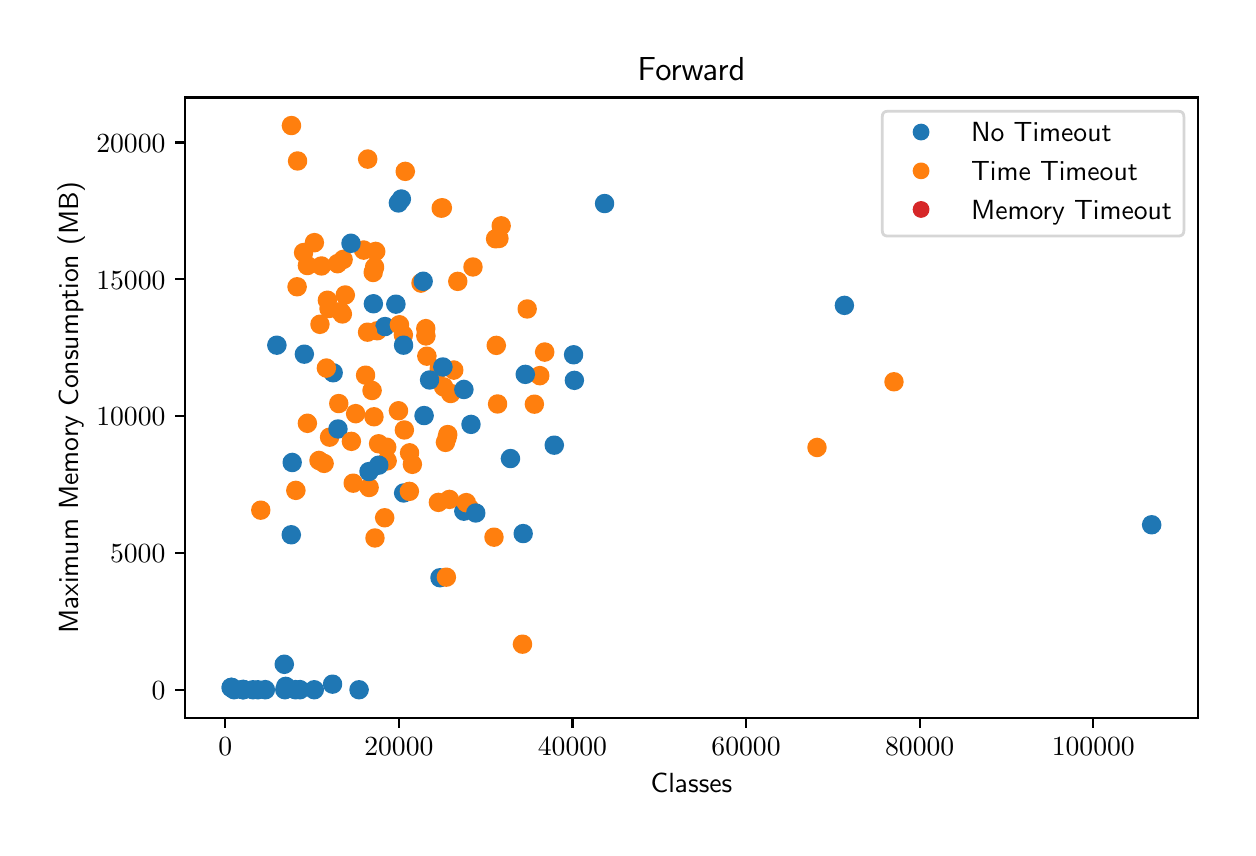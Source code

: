 \begingroup%
\makeatletter%
\begin{pgfpicture}%
\pgfpathrectangle{\pgfpointorigin}{\pgfqpoint{6.0in}{4.0in}}%
\pgfusepath{use as bounding box, clip}%
\begin{pgfscope}%
\pgfsetbuttcap%
\pgfsetmiterjoin%
\definecolor{currentfill}{rgb}{1.0,1.0,1.0}%
\pgfsetfillcolor{currentfill}%
\pgfsetlinewidth{0.0pt}%
\definecolor{currentstroke}{rgb}{1.0,1.0,1.0}%
\pgfsetstrokecolor{currentstroke}%
\pgfsetdash{}{0pt}%
\pgfpathmoveto{\pgfqpoint{0.0in}{0.0in}}%
\pgfpathlineto{\pgfqpoint{6.0in}{0.0in}}%
\pgfpathlineto{\pgfqpoint{6.0in}{4.0in}}%
\pgfpathlineto{\pgfqpoint{0.0in}{4.0in}}%
\pgfpathclose%
\pgfusepath{fill}%
\end{pgfscope}%
\begin{pgfscope}%
\pgfsetbuttcap%
\pgfsetmiterjoin%
\definecolor{currentfill}{rgb}{1.0,1.0,1.0}%
\pgfsetfillcolor{currentfill}%
\pgfsetlinewidth{0.0pt}%
\definecolor{currentstroke}{rgb}{0.0,0.0,0.0}%
\pgfsetstrokecolor{currentstroke}%
\pgfsetstrokeopacity{0.0}%
\pgfsetdash{}{0pt}%
\pgfpathmoveto{\pgfqpoint{0.787in}{0.549in}}%
\pgfpathlineto{\pgfqpoint{5.85in}{0.549in}}%
\pgfpathlineto{\pgfqpoint{5.85in}{3.651in}}%
\pgfpathlineto{\pgfqpoint{0.787in}{3.651in}}%
\pgfpathclose%
\pgfusepath{fill}%
\end{pgfscope}%
\begin{pgfscope}%
\pgfpathrectangle{\pgfqpoint{0.787in}{0.549in}}{\pgfqpoint{5.063in}{3.103in}}%
\pgfusepath{clip}%
\pgfsetbuttcap%
\pgfsetroundjoin%
\definecolor{currentfill}{rgb}{0.122,0.467,0.706}%
\pgfsetfillcolor{currentfill}%
\pgfsetlinewidth{1.004pt}%
\definecolor{currentstroke}{rgb}{0.122,0.467,0.706}%
\pgfsetstrokecolor{currentstroke}%
\pgfsetdash{}{0pt}%
\pgfpathmoveto{\pgfqpoint{1.339in}{0.648in}}%
\pgfpathcurveto{\pgfqpoint{1.35in}{0.648in}}{\pgfqpoint{1.361in}{0.653in}}{\pgfqpoint{1.368in}{0.66in}}%
\pgfpathcurveto{\pgfqpoint{1.376in}{0.668in}}{\pgfqpoint{1.381in}{0.679in}}{\pgfqpoint{1.381in}{0.69in}}%
\pgfpathcurveto{\pgfqpoint{1.381in}{0.701in}}{\pgfqpoint{1.376in}{0.712in}}{\pgfqpoint{1.368in}{0.719in}}%
\pgfpathcurveto{\pgfqpoint{1.361in}{0.727in}}{\pgfqpoint{1.35in}{0.732in}}{\pgfqpoint{1.339in}{0.732in}}%
\pgfpathcurveto{\pgfqpoint{1.328in}{0.732in}}{\pgfqpoint{1.317in}{0.727in}}{\pgfqpoint{1.309in}{0.719in}}%
\pgfpathcurveto{\pgfqpoint{1.302in}{0.712in}}{\pgfqpoint{1.297in}{0.701in}}{\pgfqpoint{1.297in}{0.69in}}%
\pgfpathcurveto{\pgfqpoint{1.297in}{0.679in}}{\pgfqpoint{1.302in}{0.668in}}{\pgfqpoint{1.309in}{0.66in}}%
\pgfpathcurveto{\pgfqpoint{1.317in}{0.653in}}{\pgfqpoint{1.328in}{0.648in}}{\pgfqpoint{1.339in}{0.648in}}%
\pgfpathclose%
\pgfusepath{stroke,fill}%
\end{pgfscope}%
\begin{pgfscope}%
\pgfpathrectangle{\pgfqpoint{0.787in}{0.549in}}{\pgfqpoint{5.063in}{3.103in}}%
\pgfusepath{clip}%
\pgfsetbuttcap%
\pgfsetroundjoin%
\definecolor{currentfill}{rgb}{1.0,0.498,0.055}%
\pgfsetfillcolor{currentfill}%
\pgfsetlinewidth{1.004pt}%
\definecolor{currentstroke}{rgb}{1.0,0.498,0.055}%
\pgfsetstrokecolor{currentstroke}%
\pgfsetdash{}{0pt}%
\pgfpathmoveto{\pgfqpoint{3.947in}{1.859in}}%
\pgfpathcurveto{\pgfqpoint{3.958in}{1.859in}}{\pgfqpoint{3.968in}{1.864in}}{\pgfqpoint{3.976in}{1.872in}}%
\pgfpathcurveto{\pgfqpoint{3.984in}{1.879in}}{\pgfqpoint{3.988in}{1.89in}}{\pgfqpoint{3.988in}{1.901in}}%
\pgfpathcurveto{\pgfqpoint{3.988in}{1.912in}}{\pgfqpoint{3.984in}{1.923in}}{\pgfqpoint{3.976in}{1.93in}}%
\pgfpathcurveto{\pgfqpoint{3.968in}{1.938in}}{\pgfqpoint{3.958in}{1.943in}}{\pgfqpoint{3.947in}{1.943in}}%
\pgfpathcurveto{\pgfqpoint{3.936in}{1.943in}}{\pgfqpoint{3.925in}{1.938in}}{\pgfqpoint{3.917in}{1.93in}}%
\pgfpathcurveto{\pgfqpoint{3.91in}{1.923in}}{\pgfqpoint{3.905in}{1.912in}}{\pgfqpoint{3.905in}{1.901in}}%
\pgfpathcurveto{\pgfqpoint{3.905in}{1.89in}}{\pgfqpoint{3.91in}{1.879in}}{\pgfqpoint{3.917in}{1.872in}}%
\pgfpathcurveto{\pgfqpoint{3.925in}{1.864in}}{\pgfqpoint{3.936in}{1.859in}}{\pgfqpoint{3.947in}{1.859in}}%
\pgfpathclose%
\pgfusepath{stroke,fill}%
\end{pgfscope}%
\begin{pgfscope}%
\pgfpathrectangle{\pgfqpoint{0.787in}{0.549in}}{\pgfqpoint{5.063in}{3.103in}}%
\pgfusepath{clip}%
\pgfsetbuttcap%
\pgfsetroundjoin%
\definecolor{currentfill}{rgb}{1.0,0.498,0.055}%
\pgfsetfillcolor{currentfill}%
\pgfsetlinewidth{1.004pt}%
\definecolor{currentstroke}{rgb}{1.0,0.498,0.055}%
\pgfsetstrokecolor{currentstroke}%
\pgfsetdash{}{0pt}%
\pgfpathmoveto{\pgfqpoint{1.347in}{2.663in}}%
\pgfpathcurveto{\pgfqpoint{1.358in}{2.663in}}{\pgfqpoint{1.369in}{2.667in}}{\pgfqpoint{1.377in}{2.675in}}%
\pgfpathcurveto{\pgfqpoint{1.384in}{2.683in}}{\pgfqpoint{1.389in}{2.693in}}{\pgfqpoint{1.389in}{2.704in}}%
\pgfpathcurveto{\pgfqpoint{1.389in}{2.716in}}{\pgfqpoint{1.384in}{2.726in}}{\pgfqpoint{1.377in}{2.734in}}%
\pgfpathcurveto{\pgfqpoint{1.369in}{2.742in}}{\pgfqpoint{1.358in}{2.746in}}{\pgfqpoint{1.347in}{2.746in}}%
\pgfpathcurveto{\pgfqpoint{1.336in}{2.746in}}{\pgfqpoint{1.325in}{2.742in}}{\pgfqpoint{1.318in}{2.734in}}%
\pgfpathcurveto{\pgfqpoint{1.31in}{2.726in}}{\pgfqpoint{1.305in}{2.716in}}{\pgfqpoint{1.305in}{2.704in}}%
\pgfpathcurveto{\pgfqpoint{1.305in}{2.693in}}{\pgfqpoint{1.31in}{2.683in}}{\pgfqpoint{1.318in}{2.675in}}%
\pgfpathcurveto{\pgfqpoint{1.325in}{2.667in}}{\pgfqpoint{1.336in}{2.663in}}{\pgfqpoint{1.347in}{2.663in}}%
\pgfpathclose%
\pgfusepath{stroke,fill}%
\end{pgfscope}%
\begin{pgfscope}%
\pgfpathrectangle{\pgfqpoint{0.787in}{0.549in}}{\pgfqpoint{5.063in}{3.103in}}%
\pgfusepath{clip}%
\pgfsetbuttcap%
\pgfsetroundjoin%
\definecolor{currentfill}{rgb}{1.0,0.498,0.055}%
\pgfsetfillcolor{currentfill}%
\pgfsetlinewidth{1.004pt}%
\definecolor{currentstroke}{rgb}{1.0,0.498,0.055}%
\pgfsetstrokecolor{currentstroke}%
\pgfsetdash{}{0pt}%
\pgfpathmoveto{\pgfqpoint{2.585in}{2.336in}}%
\pgfpathcurveto{\pgfqpoint{2.596in}{2.336in}}{\pgfqpoint{2.607in}{2.341in}}{\pgfqpoint{2.615in}{2.349in}}%
\pgfpathcurveto{\pgfqpoint{2.622in}{2.356in}}{\pgfqpoint{2.627in}{2.367in}}{\pgfqpoint{2.627in}{2.378in}}%
\pgfpathcurveto{\pgfqpoint{2.627in}{2.389in}}{\pgfqpoint{2.622in}{2.4in}}{\pgfqpoint{2.615in}{2.408in}}%
\pgfpathcurveto{\pgfqpoint{2.607in}{2.415in}}{\pgfqpoint{2.596in}{2.42in}}{\pgfqpoint{2.585in}{2.42in}}%
\pgfpathcurveto{\pgfqpoint{2.574in}{2.42in}}{\pgfqpoint{2.563in}{2.415in}}{\pgfqpoint{2.556in}{2.408in}}%
\pgfpathcurveto{\pgfqpoint{2.548in}{2.4in}}{\pgfqpoint{2.543in}{2.389in}}{\pgfqpoint{2.543in}{2.378in}}%
\pgfpathcurveto{\pgfqpoint{2.543in}{2.367in}}{\pgfqpoint{2.548in}{2.356in}}{\pgfqpoint{2.556in}{2.349in}}%
\pgfpathcurveto{\pgfqpoint{2.563in}{2.341in}}{\pgfqpoint{2.574in}{2.336in}}{\pgfqpoint{2.585in}{2.336in}}%
\pgfpathclose%
\pgfusepath{stroke,fill}%
\end{pgfscope}%
\begin{pgfscope}%
\pgfpathrectangle{\pgfqpoint{0.787in}{0.549in}}{\pgfqpoint{5.063in}{3.103in}}%
\pgfusepath{clip}%
\pgfsetbuttcap%
\pgfsetroundjoin%
\definecolor{currentfill}{rgb}{0.122,0.467,0.706}%
\pgfsetfillcolor{currentfill}%
\pgfsetlinewidth{1.004pt}%
\definecolor{currentstroke}{rgb}{0.122,0.467,0.706}%
\pgfsetstrokecolor{currentstroke}%
\pgfsetdash{}{0pt}%
\pgfpathmoveto{\pgfqpoint{2.73in}{2.323in}}%
\pgfpathcurveto{\pgfqpoint{2.741in}{2.323in}}{\pgfqpoint{2.751in}{2.327in}}{\pgfqpoint{2.759in}{2.335in}}%
\pgfpathcurveto{\pgfqpoint{2.767in}{2.343in}}{\pgfqpoint{2.771in}{2.354in}}{\pgfqpoint{2.771in}{2.365in}}%
\pgfpathcurveto{\pgfqpoint{2.771in}{2.376in}}{\pgfqpoint{2.767in}{2.386in}}{\pgfqpoint{2.759in}{2.394in}}%
\pgfpathcurveto{\pgfqpoint{2.751in}{2.402in}}{\pgfqpoint{2.741in}{2.406in}}{\pgfqpoint{2.73in}{2.406in}}%
\pgfpathcurveto{\pgfqpoint{2.719in}{2.406in}}{\pgfqpoint{2.708in}{2.402in}}{\pgfqpoint{2.7in}{2.394in}}%
\pgfpathcurveto{\pgfqpoint{2.692in}{2.386in}}{\pgfqpoint{2.688in}{2.376in}}{\pgfqpoint{2.688in}{2.365in}}%
\pgfpathcurveto{\pgfqpoint{2.688in}{2.354in}}{\pgfqpoint{2.692in}{2.343in}}{\pgfqpoint{2.7in}{2.335in}}%
\pgfpathcurveto{\pgfqpoint{2.708in}{2.327in}}{\pgfqpoint{2.719in}{2.323in}}{\pgfqpoint{2.73in}{2.323in}}%
\pgfpathclose%
\pgfusepath{stroke,fill}%
\end{pgfscope}%
\begin{pgfscope}%
\pgfpathrectangle{\pgfqpoint{0.787in}{0.549in}}{\pgfqpoint{5.063in}{3.103in}}%
\pgfusepath{clip}%
\pgfsetbuttcap%
\pgfsetroundjoin%
\definecolor{currentfill}{rgb}{1.0,0.498,0.055}%
\pgfsetfillcolor{currentfill}%
\pgfsetlinewidth{1.004pt}%
\definecolor{currentstroke}{rgb}{1.0,0.498,0.055}%
\pgfsetstrokecolor{currentstroke}%
\pgfsetdash{}{0pt}%
\pgfpathmoveto{\pgfqpoint{2.21in}{1.553in}}%
\pgfpathcurveto{\pgfqpoint{2.221in}{1.553in}}{\pgfqpoint{2.232in}{1.558in}}{\pgfqpoint{2.24in}{1.566in}}%
\pgfpathcurveto{\pgfqpoint{2.248in}{1.573in}}{\pgfqpoint{2.252in}{1.584in}}{\pgfqpoint{2.252in}{1.595in}}%
\pgfpathcurveto{\pgfqpoint{2.252in}{1.606in}}{\pgfqpoint{2.248in}{1.617in}}{\pgfqpoint{2.24in}{1.625in}}%
\pgfpathcurveto{\pgfqpoint{2.232in}{1.632in}}{\pgfqpoint{2.221in}{1.637in}}{\pgfqpoint{2.21in}{1.637in}}%
\pgfpathcurveto{\pgfqpoint{2.199in}{1.637in}}{\pgfqpoint{2.189in}{1.632in}}{\pgfqpoint{2.181in}{1.625in}}%
\pgfpathcurveto{\pgfqpoint{2.173in}{1.617in}}{\pgfqpoint{2.169in}{1.606in}}{\pgfqpoint{2.169in}{1.595in}}%
\pgfpathcurveto{\pgfqpoint{2.169in}{1.584in}}{\pgfqpoint{2.173in}{1.573in}}{\pgfqpoint{2.181in}{1.566in}}%
\pgfpathcurveto{\pgfqpoint{2.189in}{1.558in}}{\pgfqpoint{2.199in}{1.553in}}{\pgfqpoint{2.21in}{1.553in}}%
\pgfpathclose%
\pgfusepath{stroke,fill}%
\end{pgfscope}%
\begin{pgfscope}%
\pgfpathrectangle{\pgfqpoint{0.787in}{0.549in}}{\pgfqpoint{5.063in}{3.103in}}%
\pgfusepath{clip}%
\pgfsetbuttcap%
\pgfsetroundjoin%
\definecolor{currentfill}{rgb}{1.0,0.498,0.055}%
\pgfsetfillcolor{currentfill}%
\pgfsetlinewidth{1.004pt}%
\definecolor{currentstroke}{rgb}{1.0,0.498,0.055}%
\pgfsetstrokecolor{currentstroke}%
\pgfsetdash{}{0pt}%
\pgfpathmoveto{\pgfqpoint{2.349in}{2.077in}}%
\pgfpathcurveto{\pgfqpoint{2.361in}{2.077in}}{\pgfqpoint{2.371in}{2.081in}}{\pgfqpoint{2.379in}{2.089in}}%
\pgfpathcurveto{\pgfqpoint{2.387in}{2.097in}}{\pgfqpoint{2.391in}{2.107in}}{\pgfqpoint{2.391in}{2.118in}}%
\pgfpathcurveto{\pgfqpoint{2.391in}{2.129in}}{\pgfqpoint{2.387in}{2.14in}}{\pgfqpoint{2.379in}{2.148in}}%
\pgfpathcurveto{\pgfqpoint{2.371in}{2.156in}}{\pgfqpoint{2.361in}{2.16in}}{\pgfqpoint{2.349in}{2.16in}}%
\pgfpathcurveto{\pgfqpoint{2.338in}{2.16in}}{\pgfqpoint{2.328in}{2.156in}}{\pgfqpoint{2.32in}{2.148in}}%
\pgfpathcurveto{\pgfqpoint{2.312in}{2.14in}}{\pgfqpoint{2.308in}{2.129in}}{\pgfqpoint{2.308in}{2.118in}}%
\pgfpathcurveto{\pgfqpoint{2.308in}{2.107in}}{\pgfqpoint{2.312in}{2.097in}}{\pgfqpoint{2.32in}{2.089in}}%
\pgfpathcurveto{\pgfqpoint{2.328in}{2.081in}}{\pgfqpoint{2.338in}{2.077in}}{\pgfqpoint{2.349in}{2.077in}}%
\pgfpathclose%
\pgfusepath{stroke,fill}%
\end{pgfscope}%
\begin{pgfscope}%
\pgfpathrectangle{\pgfqpoint{0.787in}{0.549in}}{\pgfqpoint{5.063in}{3.103in}}%
\pgfusepath{clip}%
\pgfsetbuttcap%
\pgfsetroundjoin%
\definecolor{currentfill}{rgb}{1.0,0.498,0.055}%
\pgfsetfillcolor{currentfill}%
\pgfsetlinewidth{1.004pt}%
\definecolor{currentstroke}{rgb}{1.0,0.498,0.055}%
\pgfsetstrokecolor{currentstroke}%
\pgfsetdash{}{0pt}%
\pgfpathmoveto{\pgfqpoint{1.461in}{2.475in}}%
\pgfpathcurveto{\pgfqpoint{1.472in}{2.475in}}{\pgfqpoint{1.483in}{2.48in}}{\pgfqpoint{1.491in}{2.487in}}%
\pgfpathcurveto{\pgfqpoint{1.498in}{2.495in}}{\pgfqpoint{1.503in}{2.506in}}{\pgfqpoint{1.503in}{2.517in}}%
\pgfpathcurveto{\pgfqpoint{1.503in}{2.528in}}{\pgfqpoint{1.498in}{2.539in}}{\pgfqpoint{1.491in}{2.546in}}%
\pgfpathcurveto{\pgfqpoint{1.483in}{2.554in}}{\pgfqpoint{1.472in}{2.559in}}{\pgfqpoint{1.461in}{2.559in}}%
\pgfpathcurveto{\pgfqpoint{1.45in}{2.559in}}{\pgfqpoint{1.44in}{2.554in}}{\pgfqpoint{1.432in}{2.546in}}%
\pgfpathcurveto{\pgfqpoint{1.424in}{2.539in}}{\pgfqpoint{1.42in}{2.528in}}{\pgfqpoint{1.42in}{2.517in}}%
\pgfpathcurveto{\pgfqpoint{1.42in}{2.506in}}{\pgfqpoint{1.424in}{2.495in}}{\pgfqpoint{1.432in}{2.487in}}%
\pgfpathcurveto{\pgfqpoint{1.44in}{2.48in}}{\pgfqpoint{1.45in}{2.475in}}{\pgfqpoint{1.461in}{2.475in}}%
\pgfpathclose%
\pgfusepath{stroke,fill}%
\end{pgfscope}%
\begin{pgfscope}%
\pgfpathrectangle{\pgfqpoint{0.787in}{0.549in}}{\pgfqpoint{5.063in}{3.103in}}%
\pgfusepath{clip}%
\pgfsetbuttcap%
\pgfsetroundjoin%
\definecolor{currentfill}{rgb}{1.0,0.498,0.055}%
\pgfsetfillcolor{currentfill}%
\pgfsetlinewidth{1.004pt}%
\definecolor{currentstroke}{rgb}{1.0,0.498,0.055}%
\pgfsetstrokecolor{currentstroke}%
\pgfsetdash{}{0pt}%
\pgfpathmoveto{\pgfqpoint{2.058in}{2.253in}}%
\pgfpathcurveto{\pgfqpoint{2.069in}{2.253in}}{\pgfqpoint{2.08in}{2.257in}}{\pgfqpoint{2.087in}{2.265in}}%
\pgfpathcurveto{\pgfqpoint{2.095in}{2.273in}}{\pgfqpoint{2.1in}{2.284in}}{\pgfqpoint{2.1in}{2.295in}}%
\pgfpathcurveto{\pgfqpoint{2.1in}{2.306in}}{\pgfqpoint{2.095in}{2.316in}}{\pgfqpoint{2.087in}{2.324in}}%
\pgfpathcurveto{\pgfqpoint{2.08in}{2.332in}}{\pgfqpoint{2.069in}{2.336in}}{\pgfqpoint{2.058in}{2.336in}}%
\pgfpathcurveto{\pgfqpoint{2.047in}{2.336in}}{\pgfqpoint{2.036in}{2.332in}}{\pgfqpoint{2.029in}{2.324in}}%
\pgfpathcurveto{\pgfqpoint{2.021in}{2.316in}}{\pgfqpoint{2.016in}{2.306in}}{\pgfqpoint{2.016in}{2.295in}}%
\pgfpathcurveto{\pgfqpoint{2.016in}{2.284in}}{\pgfqpoint{2.021in}{2.273in}}{\pgfqpoint{2.029in}{2.265in}}%
\pgfpathcurveto{\pgfqpoint{2.036in}{2.257in}}{\pgfqpoint{2.047in}{2.253in}}{\pgfqpoint{2.058in}{2.253in}}%
\pgfpathclose%
\pgfusepath{stroke,fill}%
\end{pgfscope}%
\begin{pgfscope}%
\pgfpathrectangle{\pgfqpoint{0.787in}{0.549in}}{\pgfqpoint{5.063in}{3.103in}}%
\pgfusepath{clip}%
\pgfsetbuttcap%
\pgfsetroundjoin%
\definecolor{currentfill}{rgb}{0.122,0.467,0.706}%
\pgfsetfillcolor{currentfill}%
\pgfsetlinewidth{1.004pt}%
\definecolor{currentstroke}{rgb}{0.122,0.467,0.706}%
\pgfsetstrokecolor{currentstroke}%
\pgfsetdash{}{0pt}%
\pgfpathmoveto{\pgfqpoint{1.017in}{0.66in}}%
\pgfpathcurveto{\pgfqpoint{1.028in}{0.66in}}{\pgfqpoint{1.039in}{0.664in}}{\pgfqpoint{1.047in}{0.672in}}%
\pgfpathcurveto{\pgfqpoint{1.055in}{0.68in}}{\pgfqpoint{1.059in}{0.69in}}{\pgfqpoint{1.059in}{0.701in}}%
\pgfpathcurveto{\pgfqpoint{1.059in}{0.712in}}{\pgfqpoint{1.055in}{0.723in}}{\pgfqpoint{1.047in}{0.731in}}%
\pgfpathcurveto{\pgfqpoint{1.039in}{0.738in}}{\pgfqpoint{1.028in}{0.743in}}{\pgfqpoint{1.017in}{0.743in}}%
\pgfpathcurveto{\pgfqpoint{1.006in}{0.743in}}{\pgfqpoint{0.996in}{0.738in}}{\pgfqpoint{0.988in}{0.731in}}%
\pgfpathcurveto{\pgfqpoint{0.98in}{0.723in}}{\pgfqpoint{0.976in}{0.712in}}{\pgfqpoint{0.976in}{0.701in}}%
\pgfpathcurveto{\pgfqpoint{0.976in}{0.69in}}{\pgfqpoint{0.98in}{0.68in}}{\pgfqpoint{0.988in}{0.672in}}%
\pgfpathcurveto{\pgfqpoint{0.996in}{0.664in}}{\pgfqpoint{1.006in}{0.66in}}{\pgfqpoint{1.017in}{0.66in}}%
\pgfpathclose%
\pgfusepath{stroke,fill}%
\end{pgfscope}%
\begin{pgfscope}%
\pgfpathrectangle{\pgfqpoint{0.787in}{0.549in}}{\pgfqpoint{5.063in}{3.103in}}%
\pgfusepath{clip}%
\pgfsetbuttcap%
\pgfsetroundjoin%
\definecolor{currentfill}{rgb}{1.0,0.498,0.055}%
\pgfsetfillcolor{currentfill}%
\pgfsetlinewidth{1.004pt}%
\definecolor{currentstroke}{rgb}{1.0,0.498,0.055}%
\pgfsetstrokecolor{currentstroke}%
\pgfsetdash{}{0pt}%
\pgfpathmoveto{\pgfqpoint{2.115in}{2.129in}}%
\pgfpathcurveto{\pgfqpoint{2.126in}{2.129in}}{\pgfqpoint{2.137in}{2.134in}}{\pgfqpoint{2.145in}{2.141in}}%
\pgfpathcurveto{\pgfqpoint{2.152in}{2.149in}}{\pgfqpoint{2.157in}{2.16in}}{\pgfqpoint{2.157in}{2.171in}}%
\pgfpathcurveto{\pgfqpoint{2.157in}{2.182in}}{\pgfqpoint{2.152in}{2.193in}}{\pgfqpoint{2.145in}{2.2in}}%
\pgfpathcurveto{\pgfqpoint{2.137in}{2.208in}}{\pgfqpoint{2.126in}{2.213in}}{\pgfqpoint{2.115in}{2.213in}}%
\pgfpathcurveto{\pgfqpoint{2.104in}{2.213in}}{\pgfqpoint{2.093in}{2.208in}}{\pgfqpoint{2.086in}{2.2in}}%
\pgfpathcurveto{\pgfqpoint{2.078in}{2.193in}}{\pgfqpoint{2.073in}{2.182in}}{\pgfqpoint{2.073in}{2.171in}}%
\pgfpathcurveto{\pgfqpoint{2.073in}{2.16in}}{\pgfqpoint{2.078in}{2.149in}}{\pgfqpoint{2.086in}{2.141in}}%
\pgfpathcurveto{\pgfqpoint{2.093in}{2.134in}}{\pgfqpoint{2.104in}{2.129in}}{\pgfqpoint{2.115in}{2.129in}}%
\pgfpathclose%
\pgfusepath{stroke,fill}%
\end{pgfscope}%
\begin{pgfscope}%
\pgfpathrectangle{\pgfqpoint{0.787in}{0.549in}}{\pgfqpoint{5.063in}{3.103in}}%
\pgfusepath{clip}%
\pgfsetbuttcap%
\pgfsetroundjoin%
\definecolor{currentfill}{rgb}{1.0,0.498,0.055}%
\pgfsetfillcolor{currentfill}%
\pgfsetlinewidth{1.004pt}%
\definecolor{currentstroke}{rgb}{1.0,0.498,0.055}%
\pgfsetstrokecolor{currentstroke}%
\pgfsetdash{}{0pt}%
\pgfpathmoveto{\pgfqpoint{1.549in}{2.778in}}%
\pgfpathcurveto{\pgfqpoint{1.56in}{2.778in}}{\pgfqpoint{1.571in}{2.783in}}{\pgfqpoint{1.579in}{2.791in}}%
\pgfpathcurveto{\pgfqpoint{1.586in}{2.798in}}{\pgfqpoint{1.591in}{2.809in}}{\pgfqpoint{1.591in}{2.82in}}%
\pgfpathcurveto{\pgfqpoint{1.591in}{2.831in}}{\pgfqpoint{1.586in}{2.842in}}{\pgfqpoint{1.579in}{2.85in}}%
\pgfpathcurveto{\pgfqpoint{1.571in}{2.857in}}{\pgfqpoint{1.56in}{2.862in}}{\pgfqpoint{1.549in}{2.862in}}%
\pgfpathcurveto{\pgfqpoint{1.538in}{2.862in}}{\pgfqpoint{1.527in}{2.857in}}{\pgfqpoint{1.52in}{2.85in}}%
\pgfpathcurveto{\pgfqpoint{1.512in}{2.842in}}{\pgfqpoint{1.507in}{2.831in}}{\pgfqpoint{1.507in}{2.82in}}%
\pgfpathcurveto{\pgfqpoint{1.507in}{2.809in}}{\pgfqpoint{1.512in}{2.798in}}{\pgfqpoint{1.52in}{2.791in}}%
\pgfpathcurveto{\pgfqpoint{1.527in}{2.783in}}{\pgfqpoint{1.538in}{2.778in}}{\pgfqpoint{1.549in}{2.778in}}%
\pgfpathclose%
\pgfusepath{stroke,fill}%
\end{pgfscope}%
\begin{pgfscope}%
\pgfpathrectangle{\pgfqpoint{0.787in}{0.549in}}{\pgfqpoint{5.063in}{3.103in}}%
\pgfusepath{clip}%
\pgfsetbuttcap%
\pgfsetroundjoin%
\definecolor{currentfill}{rgb}{0.122,0.467,0.706}%
\pgfsetfillcolor{currentfill}%
\pgfsetlinewidth{1.004pt}%
\definecolor{currentstroke}{rgb}{0.122,0.467,0.706}%
\pgfsetstrokecolor{currentstroke}%
\pgfsetdash{}{0pt}%
\pgfpathmoveto{\pgfqpoint{1.729in}{2.578in}}%
\pgfpathcurveto{\pgfqpoint{1.74in}{2.578in}}{\pgfqpoint{1.75in}{2.582in}}{\pgfqpoint{1.758in}{2.59in}}%
\pgfpathcurveto{\pgfqpoint{1.766in}{2.598in}}{\pgfqpoint{1.77in}{2.608in}}{\pgfqpoint{1.77in}{2.619in}}%
\pgfpathcurveto{\pgfqpoint{1.77in}{2.63in}}{\pgfqpoint{1.766in}{2.641in}}{\pgfqpoint{1.758in}{2.649in}}%
\pgfpathcurveto{\pgfqpoint{1.75in}{2.657in}}{\pgfqpoint{1.74in}{2.661in}}{\pgfqpoint{1.729in}{2.661in}}%
\pgfpathcurveto{\pgfqpoint{1.718in}{2.661in}}{\pgfqpoint{1.707in}{2.657in}}{\pgfqpoint{1.699in}{2.649in}}%
\pgfpathcurveto{\pgfqpoint{1.691in}{2.641in}}{\pgfqpoint{1.687in}{2.63in}}{\pgfqpoint{1.687in}{2.619in}}%
\pgfpathcurveto{\pgfqpoint{1.687in}{2.608in}}{\pgfqpoint{1.691in}{2.598in}}{\pgfqpoint{1.699in}{2.59in}}%
\pgfpathcurveto{\pgfqpoint{1.707in}{2.582in}}{\pgfqpoint{1.718in}{2.578in}}{\pgfqpoint{1.729in}{2.578in}}%
\pgfpathclose%
\pgfusepath{stroke,fill}%
\end{pgfscope}%
\begin{pgfscope}%
\pgfpathrectangle{\pgfqpoint{0.787in}{0.549in}}{\pgfqpoint{5.063in}{3.103in}}%
\pgfusepath{clip}%
\pgfsetbuttcap%
\pgfsetroundjoin%
\definecolor{currentfill}{rgb}{1.0,0.498,0.055}%
\pgfsetfillcolor{currentfill}%
\pgfsetlinewidth{1.004pt}%
\definecolor{currentstroke}{rgb}{1.0,0.498,0.055}%
\pgfsetstrokecolor{currentstroke}%
\pgfsetdash{}{0pt}%
\pgfpathmoveto{\pgfqpoint{1.499in}{2.596in}}%
\pgfpathcurveto{\pgfqpoint{1.51in}{2.596in}}{\pgfqpoint{1.52in}{2.6in}}{\pgfqpoint{1.528in}{2.608in}}%
\pgfpathcurveto{\pgfqpoint{1.536in}{2.616in}}{\pgfqpoint{1.54in}{2.626in}}{\pgfqpoint{1.54in}{2.637in}}%
\pgfpathcurveto{\pgfqpoint{1.54in}{2.648in}}{\pgfqpoint{1.536in}{2.659in}}{\pgfqpoint{1.528in}{2.667in}}%
\pgfpathcurveto{\pgfqpoint{1.52in}{2.674in}}{\pgfqpoint{1.51in}{2.679in}}{\pgfqpoint{1.499in}{2.679in}}%
\pgfpathcurveto{\pgfqpoint{1.488in}{2.679in}}{\pgfqpoint{1.477in}{2.674in}}{\pgfqpoint{1.469in}{2.667in}}%
\pgfpathcurveto{\pgfqpoint{1.461in}{2.659in}}{\pgfqpoint{1.457in}{2.648in}}{\pgfqpoint{1.457in}{2.637in}}%
\pgfpathcurveto{\pgfqpoint{1.457in}{2.626in}}{\pgfqpoint{1.461in}{2.616in}}{\pgfqpoint{1.469in}{2.608in}}%
\pgfpathcurveto{\pgfqpoint{1.477in}{2.6in}}{\pgfqpoint{1.488in}{2.596in}}{\pgfqpoint{1.499in}{2.596in}}%
\pgfpathclose%
\pgfusepath{stroke,fill}%
\end{pgfscope}%
\begin{pgfscope}%
\pgfpathrectangle{\pgfqpoint{0.787in}{0.549in}}{\pgfqpoint{5.063in}{3.103in}}%
\pgfusepath{clip}%
\pgfsetbuttcap%
\pgfsetroundjoin%
\definecolor{currentfill}{rgb}{1.0,0.498,0.055}%
\pgfsetfillcolor{currentfill}%
\pgfsetlinewidth{1.004pt}%
\definecolor{currentstroke}{rgb}{1.0,0.498,0.055}%
\pgfsetstrokecolor{currentstroke}%
\pgfsetdash{}{0pt}%
\pgfpathmoveto{\pgfqpoint{1.51in}{1.911in}}%
\pgfpathcurveto{\pgfqpoint{1.521in}{1.911in}}{\pgfqpoint{1.531in}{1.915in}}{\pgfqpoint{1.539in}{1.923in}}%
\pgfpathcurveto{\pgfqpoint{1.547in}{1.931in}}{\pgfqpoint{1.551in}{1.941in}}{\pgfqpoint{1.551in}{1.952in}}%
\pgfpathcurveto{\pgfqpoint{1.551in}{1.963in}}{\pgfqpoint{1.547in}{1.974in}}{\pgfqpoint{1.539in}{1.982in}}%
\pgfpathcurveto{\pgfqpoint{1.531in}{1.99in}}{\pgfqpoint{1.521in}{1.994in}}{\pgfqpoint{1.51in}{1.994in}}%
\pgfpathcurveto{\pgfqpoint{1.499in}{1.994in}}{\pgfqpoint{1.488in}{1.99in}}{\pgfqpoint{1.48in}{1.982in}}%
\pgfpathcurveto{\pgfqpoint{1.472in}{1.974in}}{\pgfqpoint{1.468in}{1.963in}}{\pgfqpoint{1.468in}{1.952in}}%
\pgfpathcurveto{\pgfqpoint{1.468in}{1.941in}}{\pgfqpoint{1.472in}{1.931in}}{\pgfqpoint{1.48in}{1.923in}}%
\pgfpathcurveto{\pgfqpoint{1.488in}{1.915in}}{\pgfqpoint{1.499in}{1.911in}}{\pgfqpoint{1.51in}{1.911in}}%
\pgfpathclose%
\pgfusepath{stroke,fill}%
\end{pgfscope}%
\begin{pgfscope}%
\pgfpathrectangle{\pgfqpoint{0.787in}{0.549in}}{\pgfqpoint{5.063in}{3.103in}}%
\pgfusepath{clip}%
\pgfsetbuttcap%
\pgfsetroundjoin%
\definecolor{currentfill}{rgb}{1.0,0.498,0.055}%
\pgfsetfillcolor{currentfill}%
\pgfsetlinewidth{1.004pt}%
\definecolor{currentstroke}{rgb}{1.0,0.498,0.055}%
\pgfsetstrokecolor{currentstroke}%
\pgfsetdash{}{0pt}%
\pgfpathmoveto{\pgfqpoint{1.736in}{1.407in}}%
\pgfpathcurveto{\pgfqpoint{1.748in}{1.407in}}{\pgfqpoint{1.758in}{1.411in}}{\pgfqpoint{1.766in}{1.419in}}%
\pgfpathcurveto{\pgfqpoint{1.774in}{1.427in}}{\pgfqpoint{1.778in}{1.437in}}{\pgfqpoint{1.778in}{1.448in}}%
\pgfpathcurveto{\pgfqpoint{1.778in}{1.459in}}{\pgfqpoint{1.774in}{1.47in}}{\pgfqpoint{1.766in}{1.478in}}%
\pgfpathcurveto{\pgfqpoint{1.758in}{1.486in}}{\pgfqpoint{1.748in}{1.49in}}{\pgfqpoint{1.736in}{1.49in}}%
\pgfpathcurveto{\pgfqpoint{1.725in}{1.49in}}{\pgfqpoint{1.715in}{1.486in}}{\pgfqpoint{1.707in}{1.478in}}%
\pgfpathcurveto{\pgfqpoint{1.699in}{1.47in}}{\pgfqpoint{1.695in}{1.459in}}{\pgfqpoint{1.695in}{1.448in}}%
\pgfpathcurveto{\pgfqpoint{1.695in}{1.437in}}{\pgfqpoint{1.699in}{1.427in}}{\pgfqpoint{1.707in}{1.419in}}%
\pgfpathcurveto{\pgfqpoint{1.715in}{1.411in}}{\pgfqpoint{1.725in}{1.407in}}{\pgfqpoint{1.736in}{1.407in}}%
\pgfpathclose%
\pgfusepath{stroke,fill}%
\end{pgfscope}%
\begin{pgfscope}%
\pgfpathrectangle{\pgfqpoint{0.787in}{0.549in}}{\pgfqpoint{5.063in}{3.103in}}%
\pgfusepath{clip}%
\pgfsetbuttcap%
\pgfsetroundjoin%
\definecolor{currentfill}{rgb}{1.0,0.498,0.055}%
\pgfsetfillcolor{currentfill}%
\pgfsetlinewidth{1.004pt}%
\definecolor{currentstroke}{rgb}{1.0,0.498,0.055}%
\pgfsetstrokecolor{currentstroke}%
\pgfsetdash{}{0pt}%
\pgfpathmoveto{\pgfqpoint{1.555in}{2.079in}}%
\pgfpathcurveto{\pgfqpoint{1.566in}{2.079in}}{\pgfqpoint{1.577in}{2.083in}}{\pgfqpoint{1.585in}{2.091in}}%
\pgfpathcurveto{\pgfqpoint{1.593in}{2.099in}}{\pgfqpoint{1.597in}{2.11in}}{\pgfqpoint{1.597in}{2.121in}}%
\pgfpathcurveto{\pgfqpoint{1.597in}{2.132in}}{\pgfqpoint{1.593in}{2.142in}}{\pgfqpoint{1.585in}{2.15in}}%
\pgfpathcurveto{\pgfqpoint{1.577in}{2.158in}}{\pgfqpoint{1.566in}{2.162in}}{\pgfqpoint{1.555in}{2.162in}}%
\pgfpathcurveto{\pgfqpoint{1.544in}{2.162in}}{\pgfqpoint{1.534in}{2.158in}}{\pgfqpoint{1.526in}{2.15in}}%
\pgfpathcurveto{\pgfqpoint{1.518in}{2.142in}}{\pgfqpoint{1.514in}{2.132in}}{\pgfqpoint{1.514in}{2.121in}}%
\pgfpathcurveto{\pgfqpoint{1.514in}{2.11in}}{\pgfqpoint{1.518in}{2.099in}}{\pgfqpoint{1.526in}{2.091in}}%
\pgfpathcurveto{\pgfqpoint{1.534in}{2.083in}}{\pgfqpoint{1.544in}{2.079in}}{\pgfqpoint{1.555in}{2.079in}}%
\pgfpathclose%
\pgfusepath{stroke,fill}%
\end{pgfscope}%
\begin{pgfscope}%
\pgfpathrectangle{\pgfqpoint{0.787in}{0.549in}}{\pgfqpoint{5.063in}{3.103in}}%
\pgfusepath{clip}%
\pgfsetbuttcap%
\pgfsetroundjoin%
\definecolor{currentfill}{rgb}{1.0,0.498,0.055}%
\pgfsetfillcolor{currentfill}%
\pgfsetlinewidth{1.004pt}%
\definecolor{currentstroke}{rgb}{1.0,0.498,0.055}%
\pgfsetstrokecolor{currentstroke}%
\pgfsetdash{}{0pt}%
\pgfpathmoveto{\pgfqpoint{1.707in}{1.659in}}%
\pgfpathcurveto{\pgfqpoint{1.718in}{1.659in}}{\pgfqpoint{1.729in}{1.664in}}{\pgfqpoint{1.737in}{1.671in}}%
\pgfpathcurveto{\pgfqpoint{1.744in}{1.679in}}{\pgfqpoint{1.749in}{1.69in}}{\pgfqpoint{1.749in}{1.701in}}%
\pgfpathcurveto{\pgfqpoint{1.749in}{1.712in}}{\pgfqpoint{1.744in}{1.723in}}{\pgfqpoint{1.737in}{1.73in}}%
\pgfpathcurveto{\pgfqpoint{1.729in}{1.738in}}{\pgfqpoint{1.718in}{1.743in}}{\pgfqpoint{1.707in}{1.743in}}%
\pgfpathcurveto{\pgfqpoint{1.696in}{1.743in}}{\pgfqpoint{1.685in}{1.738in}}{\pgfqpoint{1.678in}{1.73in}}%
\pgfpathcurveto{\pgfqpoint{1.67in}{1.723in}}{\pgfqpoint{1.665in}{1.712in}}{\pgfqpoint{1.665in}{1.701in}}%
\pgfpathcurveto{\pgfqpoint{1.665in}{1.69in}}{\pgfqpoint{1.67in}{1.679in}}{\pgfqpoint{1.678in}{1.671in}}%
\pgfpathcurveto{\pgfqpoint{1.685in}{1.664in}}{\pgfqpoint{1.696in}{1.659in}}{\pgfqpoint{1.707in}{1.659in}}%
\pgfpathclose%
\pgfusepath{stroke,fill}%
\end{pgfscope}%
\begin{pgfscope}%
\pgfpathrectangle{\pgfqpoint{0.787in}{0.549in}}{\pgfqpoint{5.063in}{3.103in}}%
\pgfusepath{clip}%
\pgfsetbuttcap%
\pgfsetroundjoin%
\definecolor{currentfill}{rgb}{0.122,0.467,0.706}%
\pgfsetfillcolor{currentfill}%
\pgfsetlinewidth{1.004pt}%
\definecolor{currentstroke}{rgb}{0.122,0.467,0.706}%
\pgfsetstrokecolor{currentstroke}%
\pgfsetdash{}{0pt}%
\pgfpathmoveto{\pgfqpoint{5.62in}{1.473in}}%
\pgfpathcurveto{\pgfqpoint{5.631in}{1.473in}}{\pgfqpoint{5.642in}{1.477in}}{\pgfqpoint{5.649in}{1.485in}}%
\pgfpathcurveto{\pgfqpoint{5.657in}{1.493in}}{\pgfqpoint{5.662in}{1.503in}}{\pgfqpoint{5.662in}{1.514in}}%
\pgfpathcurveto{\pgfqpoint{5.662in}{1.525in}}{\pgfqpoint{5.657in}{1.536in}}{\pgfqpoint{5.649in}{1.544in}}%
\pgfpathcurveto{\pgfqpoint{5.642in}{1.552in}}{\pgfqpoint{5.631in}{1.556in}}{\pgfqpoint{5.62in}{1.556in}}%
\pgfpathcurveto{\pgfqpoint{5.609in}{1.556in}}{\pgfqpoint{5.598in}{1.552in}}{\pgfqpoint{5.59in}{1.544in}}%
\pgfpathcurveto{\pgfqpoint{5.583in}{1.536in}}{\pgfqpoint{5.578in}{1.525in}}{\pgfqpoint{5.578in}{1.514in}}%
\pgfpathcurveto{\pgfqpoint{5.578in}{1.503in}}{\pgfqpoint{5.583in}{1.493in}}{\pgfqpoint{5.59in}{1.485in}}%
\pgfpathcurveto{\pgfqpoint{5.598in}{1.477in}}{\pgfqpoint{5.609in}{1.473in}}{\pgfqpoint{5.62in}{1.473in}}%
\pgfpathclose%
\pgfusepath{stroke,fill}%
\end{pgfscope}%
\begin{pgfscope}%
\pgfpathrectangle{\pgfqpoint{0.787in}{0.549in}}{\pgfqpoint{5.063in}{3.103in}}%
\pgfusepath{clip}%
\pgfsetbuttcap%
\pgfsetroundjoin%
\definecolor{currentfill}{rgb}{1.0,0.498,0.055}%
\pgfsetfillcolor{currentfill}%
\pgfsetlinewidth{1.004pt}%
\definecolor{currentstroke}{rgb}{1.0,0.498,0.055}%
\pgfsetstrokecolor{currentstroke}%
\pgfsetdash{}{0pt}%
\pgfpathmoveto{\pgfqpoint{1.991in}{2.453in}}%
\pgfpathcurveto{\pgfqpoint{2.002in}{2.453in}}{\pgfqpoint{2.012in}{2.458in}}{\pgfqpoint{2.02in}{2.466in}}%
\pgfpathcurveto{\pgfqpoint{2.028in}{2.473in}}{\pgfqpoint{2.032in}{2.484in}}{\pgfqpoint{2.032in}{2.495in}}%
\pgfpathcurveto{\pgfqpoint{2.032in}{2.506in}}{\pgfqpoint{2.028in}{2.517in}}{\pgfqpoint{2.02in}{2.524in}}%
\pgfpathcurveto{\pgfqpoint{2.012in}{2.532in}}{\pgfqpoint{2.002in}{2.537in}}{\pgfqpoint{1.991in}{2.537in}}%
\pgfpathcurveto{\pgfqpoint{1.98in}{2.537in}}{\pgfqpoint{1.969in}{2.532in}}{\pgfqpoint{1.961in}{2.524in}}%
\pgfpathcurveto{\pgfqpoint{1.953in}{2.517in}}{\pgfqpoint{1.949in}{2.506in}}{\pgfqpoint{1.949in}{2.495in}}%
\pgfpathcurveto{\pgfqpoint{1.949in}{2.484in}}{\pgfqpoint{1.953in}{2.473in}}{\pgfqpoint{1.961in}{2.466in}}%
\pgfpathcurveto{\pgfqpoint{1.969in}{2.458in}}{\pgfqpoint{1.98in}{2.453in}}{\pgfqpoint{1.991in}{2.453in}}%
\pgfpathclose%
\pgfusepath{stroke,fill}%
\end{pgfscope}%
\begin{pgfscope}%
\pgfpathrectangle{\pgfqpoint{0.787in}{0.549in}}{\pgfqpoint{5.063in}{3.103in}}%
\pgfusepath{clip}%
\pgfsetbuttcap%
\pgfsetroundjoin%
\definecolor{currentfill}{rgb}{0.122,0.467,0.706}%
\pgfsetfillcolor{currentfill}%
\pgfsetlinewidth{1.004pt}%
\definecolor{currentstroke}{rgb}{0.122,0.467,0.706}%
\pgfsetstrokecolor{currentstroke}%
\pgfsetdash{}{0pt}%
\pgfpathmoveto{\pgfqpoint{1.362in}{0.648in}}%
\pgfpathcurveto{\pgfqpoint{1.373in}{0.648in}}{\pgfqpoint{1.383in}{0.653in}}{\pgfqpoint{1.391in}{0.661in}}%
\pgfpathcurveto{\pgfqpoint{1.399in}{0.668in}}{\pgfqpoint{1.403in}{0.679in}}{\pgfqpoint{1.403in}{0.69in}}%
\pgfpathcurveto{\pgfqpoint{1.403in}{0.701in}}{\pgfqpoint{1.399in}{0.712in}}{\pgfqpoint{1.391in}{0.719in}}%
\pgfpathcurveto{\pgfqpoint{1.383in}{0.727in}}{\pgfqpoint{1.373in}{0.732in}}{\pgfqpoint{1.362in}{0.732in}}%
\pgfpathcurveto{\pgfqpoint{1.351in}{0.732in}}{\pgfqpoint{1.34in}{0.727in}}{\pgfqpoint{1.332in}{0.719in}}%
\pgfpathcurveto{\pgfqpoint{1.324in}{0.712in}}{\pgfqpoint{1.32in}{0.701in}}{\pgfqpoint{1.32in}{0.69in}}%
\pgfpathcurveto{\pgfqpoint{1.32in}{0.679in}}{\pgfqpoint{1.324in}{0.668in}}{\pgfqpoint{1.332in}{0.661in}}%
\pgfpathcurveto{\pgfqpoint{1.34in}{0.653in}}{\pgfqpoint{1.351in}{0.648in}}{\pgfqpoint{1.362in}{0.648in}}%
\pgfpathclose%
\pgfusepath{stroke,fill}%
\end{pgfscope}%
\begin{pgfscope}%
\pgfpathrectangle{\pgfqpoint{0.787in}{0.549in}}{\pgfqpoint{5.063in}{3.103in}}%
\pgfusepath{clip}%
\pgfsetbuttcap%
\pgfsetroundjoin%
\definecolor{currentfill}{rgb}{0.122,0.467,0.706}%
\pgfsetfillcolor{currentfill}%
\pgfsetlinewidth{1.004pt}%
\definecolor{currentstroke}{rgb}{0.122,0.467,0.706}%
\pgfsetstrokecolor{currentstroke}%
\pgfsetdash{}{0pt}%
\pgfpathmoveto{\pgfqpoint{1.318in}{1.423in}}%
\pgfpathcurveto{\pgfqpoint{1.329in}{1.423in}}{\pgfqpoint{1.34in}{1.427in}}{\pgfqpoint{1.347in}{1.435in}}%
\pgfpathcurveto{\pgfqpoint{1.355in}{1.443in}}{\pgfqpoint{1.36in}{1.453in}}{\pgfqpoint{1.36in}{1.464in}}%
\pgfpathcurveto{\pgfqpoint{1.36in}{1.475in}}{\pgfqpoint{1.355in}{1.486in}}{\pgfqpoint{1.347in}{1.494in}}%
\pgfpathcurveto{\pgfqpoint{1.34in}{1.502in}}{\pgfqpoint{1.329in}{1.506in}}{\pgfqpoint{1.318in}{1.506in}}%
\pgfpathcurveto{\pgfqpoint{1.307in}{1.506in}}{\pgfqpoint{1.296in}{1.502in}}{\pgfqpoint{1.288in}{1.494in}}%
\pgfpathcurveto{\pgfqpoint{1.281in}{1.486in}}{\pgfqpoint{1.276in}{1.475in}}{\pgfqpoint{1.276in}{1.464in}}%
\pgfpathcurveto{\pgfqpoint{1.276in}{1.453in}}{\pgfqpoint{1.281in}{1.443in}}{\pgfqpoint{1.288in}{1.435in}}%
\pgfpathcurveto{\pgfqpoint{1.296in}{1.427in}}{\pgfqpoint{1.307in}{1.423in}}{\pgfqpoint{1.318in}{1.423in}}%
\pgfpathclose%
\pgfusepath{stroke,fill}%
\end{pgfscope}%
\begin{pgfscope}%
\pgfpathrectangle{\pgfqpoint{0.787in}{0.549in}}{\pgfqpoint{5.063in}{3.103in}}%
\pgfusepath{clip}%
\pgfsetbuttcap%
\pgfsetroundjoin%
\definecolor{currentfill}{rgb}{1.0,0.498,0.055}%
\pgfsetfillcolor{currentfill}%
\pgfsetlinewidth{1.004pt}%
\definecolor{currentstroke}{rgb}{1.0,0.498,0.055}%
\pgfsetstrokecolor{currentstroke}%
\pgfsetdash{}{0pt}%
\pgfpathmoveto{\pgfqpoint{1.379in}{2.834in}}%
\pgfpathcurveto{\pgfqpoint{1.39in}{2.834in}}{\pgfqpoint{1.401in}{2.838in}}{\pgfqpoint{1.409in}{2.846in}}%
\pgfpathcurveto{\pgfqpoint{1.417in}{2.854in}}{\pgfqpoint{1.421in}{2.864in}}{\pgfqpoint{1.421in}{2.875in}}%
\pgfpathcurveto{\pgfqpoint{1.421in}{2.886in}}{\pgfqpoint{1.417in}{2.897in}}{\pgfqpoint{1.409in}{2.905in}}%
\pgfpathcurveto{\pgfqpoint{1.401in}{2.913in}}{\pgfqpoint{1.39in}{2.917in}}{\pgfqpoint{1.379in}{2.917in}}%
\pgfpathcurveto{\pgfqpoint{1.368in}{2.917in}}{\pgfqpoint{1.358in}{2.913in}}{\pgfqpoint{1.35in}{2.905in}}%
\pgfpathcurveto{\pgfqpoint{1.342in}{2.897in}}{\pgfqpoint{1.338in}{2.886in}}{\pgfqpoint{1.338in}{2.875in}}%
\pgfpathcurveto{\pgfqpoint{1.338in}{2.864in}}{\pgfqpoint{1.342in}{2.854in}}{\pgfqpoint{1.35in}{2.846in}}%
\pgfpathcurveto{\pgfqpoint{1.358in}{2.838in}}{\pgfqpoint{1.368in}{2.834in}}{\pgfqpoint{1.379in}{2.834in}}%
\pgfpathclose%
\pgfusepath{stroke,fill}%
\end{pgfscope}%
\begin{pgfscope}%
\pgfpathrectangle{\pgfqpoint{0.787in}{0.549in}}{\pgfqpoint{5.063in}{3.103in}}%
\pgfusepath{clip}%
\pgfsetbuttcap%
\pgfsetroundjoin%
\definecolor{currentfill}{rgb}{0.122,0.467,0.706}%
\pgfsetfillcolor{currentfill}%
\pgfsetlinewidth{1.004pt}%
\definecolor{currentstroke}{rgb}{0.122,0.467,0.706}%
\pgfsetstrokecolor{currentstroke}%
\pgfsetdash{}{0pt}%
\pgfpathmoveto{\pgfqpoint{2.181in}{1.541in}}%
\pgfpathcurveto{\pgfqpoint{2.192in}{1.541in}}{\pgfqpoint{2.203in}{1.545in}}{\pgfqpoint{2.211in}{1.553in}}%
\pgfpathcurveto{\pgfqpoint{2.218in}{1.561in}}{\pgfqpoint{2.223in}{1.571in}}{\pgfqpoint{2.223in}{1.582in}}%
\pgfpathcurveto{\pgfqpoint{2.223in}{1.593in}}{\pgfqpoint{2.218in}{1.604in}}{\pgfqpoint{2.211in}{1.612in}}%
\pgfpathcurveto{\pgfqpoint{2.203in}{1.62in}}{\pgfqpoint{2.192in}{1.624in}}{\pgfqpoint{2.181in}{1.624in}}%
\pgfpathcurveto{\pgfqpoint{2.17in}{1.624in}}{\pgfqpoint{2.159in}{1.62in}}{\pgfqpoint{2.152in}{1.612in}}%
\pgfpathcurveto{\pgfqpoint{2.144in}{1.604in}}{\pgfqpoint{2.139in}{1.593in}}{\pgfqpoint{2.139in}{1.582in}}%
\pgfpathcurveto{\pgfqpoint{2.139in}{1.571in}}{\pgfqpoint{2.144in}{1.561in}}{\pgfqpoint{2.152in}{1.553in}}%
\pgfpathcurveto{\pgfqpoint{2.159in}{1.545in}}{\pgfqpoint{2.17in}{1.541in}}{\pgfqpoint{2.181in}{1.541in}}%
\pgfpathclose%
\pgfusepath{stroke,fill}%
\end{pgfscope}%
\begin{pgfscope}%
\pgfpathrectangle{\pgfqpoint{0.787in}{0.549in}}{\pgfqpoint{5.063in}{3.103in}}%
\pgfusepath{clip}%
\pgfsetbuttcap%
\pgfsetroundjoin%
\definecolor{currentfill}{rgb}{0.122,0.467,0.706}%
\pgfsetfillcolor{currentfill}%
\pgfsetlinewidth{1.004pt}%
\definecolor{currentstroke}{rgb}{0.122,0.467,0.706}%
\pgfsetstrokecolor{currentstroke}%
\pgfsetdash{}{0pt}%
\pgfpathmoveto{\pgfqpoint{1.552in}{1.952in}}%
\pgfpathcurveto{\pgfqpoint{1.563in}{1.952in}}{\pgfqpoint{1.573in}{1.956in}}{\pgfqpoint{1.581in}{1.964in}}%
\pgfpathcurveto{\pgfqpoint{1.589in}{1.972in}}{\pgfqpoint{1.593in}{1.982in}}{\pgfqpoint{1.593in}{1.993in}}%
\pgfpathcurveto{\pgfqpoint{1.593in}{2.004in}}{\pgfqpoint{1.589in}{2.015in}}{\pgfqpoint{1.581in}{2.023in}}%
\pgfpathcurveto{\pgfqpoint{1.573in}{2.031in}}{\pgfqpoint{1.563in}{2.035in}}{\pgfqpoint{1.552in}{2.035in}}%
\pgfpathcurveto{\pgfqpoint{1.541in}{2.035in}}{\pgfqpoint{1.53in}{2.031in}}{\pgfqpoint{1.522in}{2.023in}}%
\pgfpathcurveto{\pgfqpoint{1.514in}{2.015in}}{\pgfqpoint{1.51in}{2.004in}}{\pgfqpoint{1.51in}{1.993in}}%
\pgfpathcurveto{\pgfqpoint{1.51in}{1.982in}}{\pgfqpoint{1.514in}{1.972in}}{\pgfqpoint{1.522in}{1.964in}}%
\pgfpathcurveto{\pgfqpoint{1.53in}{1.956in}}{\pgfqpoint{1.541in}{1.952in}}{\pgfqpoint{1.552in}{1.952in}}%
\pgfpathclose%
\pgfusepath{stroke,fill}%
\end{pgfscope}%
\begin{pgfscope}%
\pgfpathrectangle{\pgfqpoint{0.787in}{0.549in}}{\pgfqpoint{5.063in}{3.103in}}%
\pgfusepath{clip}%
\pgfsetbuttcap%
\pgfsetroundjoin%
\definecolor{currentfill}{rgb}{1.0,0.498,0.055}%
\pgfsetfillcolor{currentfill}%
\pgfsetlinewidth{1.004pt}%
\definecolor{currentstroke}{rgb}{1.0,0.498,0.055}%
\pgfsetstrokecolor{currentstroke}%
\pgfsetdash{}{0pt}%
\pgfpathmoveto{\pgfqpoint{1.341in}{1.645in}}%
\pgfpathcurveto{\pgfqpoint{1.352in}{1.645in}}{\pgfqpoint{1.362in}{1.649in}}{\pgfqpoint{1.37in}{1.657in}}%
\pgfpathcurveto{\pgfqpoint{1.378in}{1.665in}}{\pgfqpoint{1.383in}{1.675in}}{\pgfqpoint{1.383in}{1.686in}}%
\pgfpathcurveto{\pgfqpoint{1.383in}{1.697in}}{\pgfqpoint{1.378in}{1.708in}}{\pgfqpoint{1.37in}{1.716in}}%
\pgfpathcurveto{\pgfqpoint{1.362in}{1.724in}}{\pgfqpoint{1.352in}{1.728in}}{\pgfqpoint{1.341in}{1.728in}}%
\pgfpathcurveto{\pgfqpoint{1.33in}{1.728in}}{\pgfqpoint{1.319in}{1.724in}}{\pgfqpoint{1.311in}{1.716in}}%
\pgfpathcurveto{\pgfqpoint{1.304in}{1.708in}}{\pgfqpoint{1.299in}{1.697in}}{\pgfqpoint{1.299in}{1.686in}}%
\pgfpathcurveto{\pgfqpoint{1.299in}{1.675in}}{\pgfqpoint{1.304in}{1.665in}}{\pgfqpoint{1.311in}{1.657in}}%
\pgfpathcurveto{\pgfqpoint{1.319in}{1.649in}}{\pgfqpoint{1.33in}{1.645in}}{\pgfqpoint{1.341in}{1.645in}}%
\pgfpathclose%
\pgfusepath{stroke,fill}%
\end{pgfscope}%
\begin{pgfscope}%
\pgfpathrectangle{\pgfqpoint{0.787in}{0.549in}}{\pgfqpoint{5.063in}{3.103in}}%
\pgfusepath{clip}%
\pgfsetbuttcap%
\pgfsetroundjoin%
\definecolor{currentfill}{rgb}{0.122,0.467,0.706}%
\pgfsetfillcolor{currentfill}%
\pgfsetlinewidth{1.004pt}%
\definecolor{currentstroke}{rgb}{0.122,0.467,0.706}%
\pgfsetstrokecolor{currentstroke}%
\pgfsetdash{}{0pt}%
\pgfpathmoveto{\pgfqpoint{1.29in}{0.665in}}%
\pgfpathcurveto{\pgfqpoint{1.301in}{0.665in}}{\pgfqpoint{1.312in}{0.669in}}{\pgfqpoint{1.32in}{0.677in}}%
\pgfpathcurveto{\pgfqpoint{1.328in}{0.685in}}{\pgfqpoint{1.332in}{0.695in}}{\pgfqpoint{1.332in}{0.707in}}%
\pgfpathcurveto{\pgfqpoint{1.332in}{0.718in}}{\pgfqpoint{1.328in}{0.728in}}{\pgfqpoint{1.32in}{0.736in}}%
\pgfpathcurveto{\pgfqpoint{1.312in}{0.744in}}{\pgfqpoint{1.301in}{0.748in}}{\pgfqpoint{1.29in}{0.748in}}%
\pgfpathcurveto{\pgfqpoint{1.279in}{0.748in}}{\pgfqpoint{1.269in}{0.744in}}{\pgfqpoint{1.261in}{0.736in}}%
\pgfpathcurveto{\pgfqpoint{1.253in}{0.728in}}{\pgfqpoint{1.249in}{0.718in}}{\pgfqpoint{1.249in}{0.707in}}%
\pgfpathcurveto{\pgfqpoint{1.249in}{0.695in}}{\pgfqpoint{1.253in}{0.685in}}{\pgfqpoint{1.261in}{0.677in}}%
\pgfpathcurveto{\pgfqpoint{1.269in}{0.669in}}{\pgfqpoint{1.279in}{0.665in}}{\pgfqpoint{1.29in}{0.665in}}%
\pgfpathclose%
\pgfusepath{stroke,fill}%
\end{pgfscope}%
\begin{pgfscope}%
\pgfpathrectangle{\pgfqpoint{0.787in}{0.549in}}{\pgfqpoint{5.063in}{3.103in}}%
\pgfusepath{clip}%
\pgfsetbuttcap%
\pgfsetroundjoin%
\definecolor{currentfill}{rgb}{0.122,0.467,0.706}%
\pgfsetfillcolor{currentfill}%
\pgfsetlinewidth{1.004pt}%
\definecolor{currentstroke}{rgb}{0.122,0.467,0.706}%
\pgfsetstrokecolor{currentstroke}%
\pgfsetdash{}{0pt}%
\pgfpathmoveto{\pgfqpoint{2.477in}{1.429in}}%
\pgfpathcurveto{\pgfqpoint{2.489in}{1.429in}}{\pgfqpoint{2.499in}{1.433in}}{\pgfqpoint{2.507in}{1.441in}}%
\pgfpathcurveto{\pgfqpoint{2.515in}{1.449in}}{\pgfqpoint{2.519in}{1.459in}}{\pgfqpoint{2.519in}{1.47in}}%
\pgfpathcurveto{\pgfqpoint{2.519in}{1.481in}}{\pgfqpoint{2.515in}{1.492in}}{\pgfqpoint{2.507in}{1.5in}}%
\pgfpathcurveto{\pgfqpoint{2.499in}{1.508in}}{\pgfqpoint{2.489in}{1.512in}}{\pgfqpoint{2.477in}{1.512in}}%
\pgfpathcurveto{\pgfqpoint{2.466in}{1.512in}}{\pgfqpoint{2.456in}{1.508in}}{\pgfqpoint{2.448in}{1.5in}}%
\pgfpathcurveto{\pgfqpoint{2.44in}{1.492in}}{\pgfqpoint{2.436in}{1.481in}}{\pgfqpoint{2.436in}{1.47in}}%
\pgfpathcurveto{\pgfqpoint{2.436in}{1.459in}}{\pgfqpoint{2.44in}{1.449in}}{\pgfqpoint{2.448in}{1.441in}}%
\pgfpathcurveto{\pgfqpoint{2.456in}{1.433in}}{\pgfqpoint{2.466in}{1.429in}}{\pgfqpoint{2.477in}{1.429in}}%
\pgfpathclose%
\pgfusepath{stroke,fill}%
\end{pgfscope}%
\begin{pgfscope}%
\pgfpathrectangle{\pgfqpoint{0.787in}{0.549in}}{\pgfqpoint{5.063in}{3.103in}}%
\pgfusepath{clip}%
\pgfsetbuttcap%
\pgfsetroundjoin%
\definecolor{currentfill}{rgb}{0.122,0.467,0.706}%
\pgfsetfillcolor{currentfill}%
\pgfsetlinewidth{1.004pt}%
\definecolor{currentstroke}{rgb}{0.122,0.467,0.706}%
\pgfsetstrokecolor{currentstroke}%
\pgfsetdash{}{0pt}%
\pgfpathmoveto{\pgfqpoint{1.078in}{0.648in}}%
\pgfpathcurveto{\pgfqpoint{1.089in}{0.648in}}{\pgfqpoint{1.1in}{0.653in}}{\pgfqpoint{1.108in}{0.661in}}%
\pgfpathcurveto{\pgfqpoint{1.116in}{0.668in}}{\pgfqpoint{1.12in}{0.679in}}{\pgfqpoint{1.12in}{0.69in}}%
\pgfpathcurveto{\pgfqpoint{1.12in}{0.701in}}{\pgfqpoint{1.116in}{0.712in}}{\pgfqpoint{1.108in}{0.719in}}%
\pgfpathcurveto{\pgfqpoint{1.1in}{0.727in}}{\pgfqpoint{1.089in}{0.732in}}{\pgfqpoint{1.078in}{0.732in}}%
\pgfpathcurveto{\pgfqpoint{1.067in}{0.732in}}{\pgfqpoint{1.057in}{0.727in}}{\pgfqpoint{1.049in}{0.719in}}%
\pgfpathcurveto{\pgfqpoint{1.041in}{0.712in}}{\pgfqpoint{1.037in}{0.701in}}{\pgfqpoint{1.037in}{0.69in}}%
\pgfpathcurveto{\pgfqpoint{1.037in}{0.679in}}{\pgfqpoint{1.041in}{0.668in}}{\pgfqpoint{1.049in}{0.661in}}%
\pgfpathcurveto{\pgfqpoint{1.057in}{0.653in}}{\pgfqpoint{1.067in}{0.648in}}{\pgfqpoint{1.078in}{0.648in}}%
\pgfpathclose%
\pgfusepath{stroke,fill}%
\end{pgfscope}%
\begin{pgfscope}%
\pgfpathrectangle{\pgfqpoint{0.787in}{0.549in}}{\pgfqpoint{5.063in}{3.103in}}%
\pgfusepath{clip}%
\pgfsetbuttcap%
\pgfsetroundjoin%
\definecolor{currentfill}{rgb}{1.0,0.498,0.055}%
\pgfsetfillcolor{currentfill}%
\pgfsetlinewidth{1.004pt}%
\definecolor{currentstroke}{rgb}{1.0,0.498,0.055}%
\pgfsetstrokecolor{currentstroke}%
\pgfsetdash{}{0pt}%
\pgfpathmoveto{\pgfqpoint{1.785in}{1.508in}}%
\pgfpathcurveto{\pgfqpoint{1.796in}{1.508in}}{\pgfqpoint{1.807in}{1.512in}}{\pgfqpoint{1.814in}{1.52in}}%
\pgfpathcurveto{\pgfqpoint{1.822in}{1.528in}}{\pgfqpoint{1.827in}{1.539in}}{\pgfqpoint{1.827in}{1.55in}}%
\pgfpathcurveto{\pgfqpoint{1.827in}{1.561in}}{\pgfqpoint{1.822in}{1.571in}}{\pgfqpoint{1.814in}{1.579in}}%
\pgfpathcurveto{\pgfqpoint{1.807in}{1.587in}}{\pgfqpoint{1.796in}{1.591in}}{\pgfqpoint{1.785in}{1.591in}}%
\pgfpathcurveto{\pgfqpoint{1.774in}{1.591in}}{\pgfqpoint{1.763in}{1.587in}}{\pgfqpoint{1.756in}{1.579in}}%
\pgfpathcurveto{\pgfqpoint{1.748in}{1.571in}}{\pgfqpoint{1.743in}{1.561in}}{\pgfqpoint{1.743in}{1.55in}}%
\pgfpathcurveto{\pgfqpoint{1.743in}{1.539in}}{\pgfqpoint{1.748in}{1.528in}}{\pgfqpoint{1.756in}{1.52in}}%
\pgfpathcurveto{\pgfqpoint{1.763in}{1.512in}}{\pgfqpoint{1.774in}{1.508in}}{\pgfqpoint{1.785in}{1.508in}}%
\pgfpathclose%
\pgfusepath{stroke,fill}%
\end{pgfscope}%
\begin{pgfscope}%
\pgfpathrectangle{\pgfqpoint{0.787in}{0.549in}}{\pgfqpoint{5.063in}{3.103in}}%
\pgfusepath{clip}%
\pgfsetbuttcap%
\pgfsetroundjoin%
\definecolor{currentfill}{rgb}{1.0,0.498,0.055}%
\pgfsetfillcolor{currentfill}%
\pgfsetlinewidth{1.004pt}%
\definecolor{currentstroke}{rgb}{1.0,0.498,0.055}%
\pgfsetstrokecolor{currentstroke}%
\pgfsetdash{}{0pt}%
\pgfpathmoveto{\pgfqpoint{1.588in}{2.622in}}%
\pgfpathcurveto{\pgfqpoint{1.599in}{2.622in}}{\pgfqpoint{1.609in}{2.626in}}{\pgfqpoint{1.617in}{2.634in}}%
\pgfpathcurveto{\pgfqpoint{1.625in}{2.642in}}{\pgfqpoint{1.63in}{2.652in}}{\pgfqpoint{1.63in}{2.663in}}%
\pgfpathcurveto{\pgfqpoint{1.63in}{2.674in}}{\pgfqpoint{1.625in}{2.685in}}{\pgfqpoint{1.617in}{2.693in}}%
\pgfpathcurveto{\pgfqpoint{1.609in}{2.701in}}{\pgfqpoint{1.599in}{2.705in}}{\pgfqpoint{1.588in}{2.705in}}%
\pgfpathcurveto{\pgfqpoint{1.577in}{2.705in}}{\pgfqpoint{1.566in}{2.701in}}{\pgfqpoint{1.558in}{2.693in}}%
\pgfpathcurveto{\pgfqpoint{1.551in}{2.685in}}{\pgfqpoint{1.546in}{2.674in}}{\pgfqpoint{1.546in}{2.663in}}%
\pgfpathcurveto{\pgfqpoint{1.546in}{2.652in}}{\pgfqpoint{1.551in}{2.642in}}{\pgfqpoint{1.558in}{2.634in}}%
\pgfpathcurveto{\pgfqpoint{1.566in}{2.626in}}{\pgfqpoint{1.577in}{2.622in}}{\pgfqpoint{1.588in}{2.622in}}%
\pgfpathclose%
\pgfusepath{stroke,fill}%
\end{pgfscope}%
\begin{pgfscope}%
\pgfpathrectangle{\pgfqpoint{0.787in}{0.549in}}{\pgfqpoint{5.063in}{3.103in}}%
\pgfusepath{clip}%
\pgfsetbuttcap%
\pgfsetroundjoin%
\definecolor{currentfill}{rgb}{1.0,0.498,0.055}%
\pgfsetfillcolor{currentfill}%
\pgfsetlinewidth{1.004pt}%
\definecolor{currentstroke}{rgb}{1.0,0.498,0.055}%
\pgfsetstrokecolor{currentstroke}%
\pgfsetdash{}{0pt}%
\pgfpathmoveto{\pgfqpoint{1.91in}{1.832in}}%
\pgfpathcurveto{\pgfqpoint{1.921in}{1.832in}}{\pgfqpoint{1.931in}{1.837in}}{\pgfqpoint{1.939in}{1.845in}}%
\pgfpathcurveto{\pgfqpoint{1.947in}{1.852in}}{\pgfqpoint{1.951in}{1.863in}}{\pgfqpoint{1.951in}{1.874in}}%
\pgfpathcurveto{\pgfqpoint{1.951in}{1.885in}}{\pgfqpoint{1.947in}{1.896in}}{\pgfqpoint{1.939in}{1.903in}}%
\pgfpathcurveto{\pgfqpoint{1.931in}{1.911in}}{\pgfqpoint{1.921in}{1.916in}}{\pgfqpoint{1.91in}{1.916in}}%
\pgfpathcurveto{\pgfqpoint{1.899in}{1.916in}}{\pgfqpoint{1.888in}{1.911in}}{\pgfqpoint{1.88in}{1.903in}}%
\pgfpathcurveto{\pgfqpoint{1.872in}{1.896in}}{\pgfqpoint{1.868in}{1.885in}}{\pgfqpoint{1.868in}{1.874in}}%
\pgfpathcurveto{\pgfqpoint{1.868in}{1.863in}}{\pgfqpoint{1.872in}{1.852in}}{\pgfqpoint{1.88in}{1.845in}}%
\pgfpathcurveto{\pgfqpoint{1.888in}{1.837in}}{\pgfqpoint{1.899in}{1.832in}}{\pgfqpoint{1.91in}{1.832in}}%
\pgfpathclose%
\pgfusepath{stroke,fill}%
\end{pgfscope}%
\begin{pgfscope}%
\pgfpathrectangle{\pgfqpoint{0.787in}{0.549in}}{\pgfqpoint{5.063in}{3.103in}}%
\pgfusepath{clip}%
\pgfsetbuttcap%
\pgfsetroundjoin%
\definecolor{currentfill}{rgb}{1.0,0.498,0.055}%
\pgfsetfillcolor{currentfill}%
\pgfsetlinewidth{1.004pt}%
\definecolor{currentstroke}{rgb}{1.0,0.498,0.055}%
\pgfsetstrokecolor{currentstroke}%
\pgfsetdash{}{0pt}%
\pgfpathmoveto{\pgfqpoint{2.068in}{3.056in}}%
\pgfpathcurveto{\pgfqpoint{2.079in}{3.056in}}{\pgfqpoint{2.089in}{3.06in}}{\pgfqpoint{2.097in}{3.068in}}%
\pgfpathcurveto{\pgfqpoint{2.105in}{3.076in}}{\pgfqpoint{2.109in}{3.086in}}{\pgfqpoint{2.109in}{3.097in}}%
\pgfpathcurveto{\pgfqpoint{2.109in}{3.108in}}{\pgfqpoint{2.105in}{3.119in}}{\pgfqpoint{2.097in}{3.127in}}%
\pgfpathcurveto{\pgfqpoint{2.089in}{3.135in}}{\pgfqpoint{2.079in}{3.139in}}{\pgfqpoint{2.068in}{3.139in}}%
\pgfpathcurveto{\pgfqpoint{2.056in}{3.139in}}{\pgfqpoint{2.046in}{3.135in}}{\pgfqpoint{2.038in}{3.127in}}%
\pgfpathcurveto{\pgfqpoint{2.03in}{3.119in}}{\pgfqpoint{2.026in}{3.108in}}{\pgfqpoint{2.026in}{3.097in}}%
\pgfpathcurveto{\pgfqpoint{2.026in}{3.086in}}{\pgfqpoint{2.03in}{3.076in}}{\pgfqpoint{2.038in}{3.068in}}%
\pgfpathcurveto{\pgfqpoint{2.046in}{3.06in}}{\pgfqpoint{2.056in}{3.056in}}{\pgfqpoint{2.068in}{3.056in}}%
\pgfpathclose%
\pgfusepath{stroke,fill}%
\end{pgfscope}%
\begin{pgfscope}%
\pgfpathrectangle{\pgfqpoint{0.787in}{0.549in}}{\pgfqpoint{5.063in}{3.103in}}%
\pgfusepath{clip}%
\pgfsetbuttcap%
\pgfsetroundjoin%
\definecolor{currentfill}{rgb}{1.0,0.498,0.055}%
\pgfsetfillcolor{currentfill}%
\pgfsetlinewidth{1.004pt}%
\definecolor{currentstroke}{rgb}{1.0,0.498,0.055}%
\pgfsetstrokecolor{currentstroke}%
\pgfsetdash{}{0pt}%
\pgfpathmoveto{\pgfqpoint{1.349in}{3.292in}}%
\pgfpathcurveto{\pgfqpoint{1.361in}{3.292in}}{\pgfqpoint{1.371in}{3.296in}}{\pgfqpoint{1.379in}{3.304in}}%
\pgfpathcurveto{\pgfqpoint{1.387in}{3.312in}}{\pgfqpoint{1.391in}{3.322in}}{\pgfqpoint{1.391in}{3.333in}}%
\pgfpathcurveto{\pgfqpoint{1.391in}{3.344in}}{\pgfqpoint{1.387in}{3.355in}}{\pgfqpoint{1.379in}{3.363in}}%
\pgfpathcurveto{\pgfqpoint{1.371in}{3.371in}}{\pgfqpoint{1.361in}{3.375in}}{\pgfqpoint{1.349in}{3.375in}}%
\pgfpathcurveto{\pgfqpoint{1.338in}{3.375in}}{\pgfqpoint{1.328in}{3.371in}}{\pgfqpoint{1.32in}{3.363in}}%
\pgfpathcurveto{\pgfqpoint{1.312in}{3.355in}}{\pgfqpoint{1.308in}{3.344in}}{\pgfqpoint{1.308in}{3.333in}}%
\pgfpathcurveto{\pgfqpoint{1.308in}{3.322in}}{\pgfqpoint{1.312in}{3.312in}}{\pgfqpoint{1.32in}{3.304in}}%
\pgfpathcurveto{\pgfqpoint{1.328in}{3.296in}}{\pgfqpoint{1.338in}{3.292in}}{\pgfqpoint{1.349in}{3.292in}}%
\pgfpathclose%
\pgfusepath{stroke,fill}%
\end{pgfscope}%
\begin{pgfscope}%
\pgfpathrectangle{\pgfqpoint{0.787in}{0.549in}}{\pgfqpoint{5.063in}{3.103in}}%
\pgfusepath{clip}%
\pgfsetbuttcap%
\pgfsetroundjoin%
\definecolor{currentfill}{rgb}{1.0,0.498,0.055}%
\pgfsetfillcolor{currentfill}%
\pgfsetlinewidth{1.004pt}%
\definecolor{currentstroke}{rgb}{1.0,0.498,0.055}%
\pgfsetstrokecolor{currentstroke}%
\pgfsetdash{}{0pt}%
\pgfpathmoveto{\pgfqpoint{1.619in}{1.89in}}%
\pgfpathcurveto{\pgfqpoint{1.63in}{1.89in}}{\pgfqpoint{1.64in}{1.895in}}{\pgfqpoint{1.648in}{1.902in}}%
\pgfpathcurveto{\pgfqpoint{1.656in}{1.91in}}{\pgfqpoint{1.66in}{1.921in}}{\pgfqpoint{1.66in}{1.932in}}%
\pgfpathcurveto{\pgfqpoint{1.66in}{1.943in}}{\pgfqpoint{1.656in}{1.953in}}{\pgfqpoint{1.648in}{1.961in}}%
\pgfpathcurveto{\pgfqpoint{1.64in}{1.969in}}{\pgfqpoint{1.63in}{1.973in}}{\pgfqpoint{1.619in}{1.973in}}%
\pgfpathcurveto{\pgfqpoint{1.607in}{1.973in}}{\pgfqpoint{1.597in}{1.969in}}{\pgfqpoint{1.589in}{1.961in}}%
\pgfpathcurveto{\pgfqpoint{1.581in}{1.953in}}{\pgfqpoint{1.577in}{1.943in}}{\pgfqpoint{1.577in}{1.932in}}%
\pgfpathcurveto{\pgfqpoint{1.577in}{1.921in}}{\pgfqpoint{1.581in}{1.91in}}{\pgfqpoint{1.589in}{1.902in}}%
\pgfpathcurveto{\pgfqpoint{1.597in}{1.895in}}{\pgfqpoint{1.607in}{1.89in}}{\pgfqpoint{1.619in}{1.89in}}%
\pgfpathclose%
\pgfusepath{stroke,fill}%
\end{pgfscope}%
\begin{pgfscope}%
\pgfpathrectangle{\pgfqpoint{0.787in}{0.549in}}{\pgfqpoint{5.063in}{3.103in}}%
\pgfusepath{clip}%
\pgfsetbuttcap%
\pgfsetroundjoin%
\definecolor{currentfill}{rgb}{0.122,0.467,0.706}%
\pgfsetfillcolor{currentfill}%
\pgfsetlinewidth{1.004pt}%
\definecolor{currentstroke}{rgb}{0.122,0.467,0.706}%
\pgfsetstrokecolor{currentstroke}%
\pgfsetdash{}{0pt}%
\pgfpathmoveto{\pgfqpoint{1.323in}{1.784in}}%
\pgfpathcurveto{\pgfqpoint{1.334in}{1.784in}}{\pgfqpoint{1.344in}{1.789in}}{\pgfqpoint{1.352in}{1.796in}}%
\pgfpathcurveto{\pgfqpoint{1.36in}{1.804in}}{\pgfqpoint{1.364in}{1.815in}}{\pgfqpoint{1.364in}{1.826in}}%
\pgfpathcurveto{\pgfqpoint{1.364in}{1.837in}}{\pgfqpoint{1.36in}{1.848in}}{\pgfqpoint{1.352in}{1.855in}}%
\pgfpathcurveto{\pgfqpoint{1.344in}{1.863in}}{\pgfqpoint{1.334in}{1.868in}}{\pgfqpoint{1.323in}{1.868in}}%
\pgfpathcurveto{\pgfqpoint{1.312in}{1.868in}}{\pgfqpoint{1.301in}{1.863in}}{\pgfqpoint{1.293in}{1.855in}}%
\pgfpathcurveto{\pgfqpoint{1.285in}{1.848in}}{\pgfqpoint{1.281in}{1.837in}}{\pgfqpoint{1.281in}{1.826in}}%
\pgfpathcurveto{\pgfqpoint{1.281in}{1.815in}}{\pgfqpoint{1.285in}{1.804in}}{\pgfqpoint{1.293in}{1.796in}}%
\pgfpathcurveto{\pgfqpoint{1.301in}{1.789in}}{\pgfqpoint{1.312in}{1.784in}}{\pgfqpoint{1.323in}{1.784in}}%
\pgfpathclose%
\pgfusepath{stroke,fill}%
\end{pgfscope}%
\begin{pgfscope}%
\pgfpathrectangle{\pgfqpoint{0.787in}{0.549in}}{\pgfqpoint{5.063in}{3.103in}}%
\pgfusepath{clip}%
\pgfsetbuttcap%
\pgfsetroundjoin%
\definecolor{currentfill}{rgb}{1.0,0.498,0.055}%
\pgfsetfillcolor{currentfill}%
\pgfsetlinewidth{1.004pt}%
\definecolor{currentstroke}{rgb}{1.0,0.498,0.055}%
\pgfsetstrokecolor{currentstroke}%
\pgfsetdash{}{0pt}%
\pgfpathmoveto{\pgfqpoint{1.399in}{1.98in}}%
\pgfpathcurveto{\pgfqpoint{1.41in}{1.98in}}{\pgfqpoint{1.42in}{1.985in}}{\pgfqpoint{1.428in}{1.993in}}%
\pgfpathcurveto{\pgfqpoint{1.436in}{2.0in}}{\pgfqpoint{1.44in}{2.011in}}{\pgfqpoint{1.44in}{2.022in}}%
\pgfpathcurveto{\pgfqpoint{1.44in}{2.033in}}{\pgfqpoint{1.436in}{2.044in}}{\pgfqpoint{1.428in}{2.051in}}%
\pgfpathcurveto{\pgfqpoint{1.42in}{2.059in}}{\pgfqpoint{1.41in}{2.064in}}{\pgfqpoint{1.399in}{2.064in}}%
\pgfpathcurveto{\pgfqpoint{1.387in}{2.064in}}{\pgfqpoint{1.377in}{2.059in}}{\pgfqpoint{1.369in}{2.051in}}%
\pgfpathcurveto{\pgfqpoint{1.361in}{2.044in}}{\pgfqpoint{1.357in}{2.033in}}{\pgfqpoint{1.357in}{2.022in}}%
\pgfpathcurveto{\pgfqpoint{1.357in}{2.011in}}{\pgfqpoint{1.361in}{2.0in}}{\pgfqpoint{1.369in}{1.993in}}%
\pgfpathcurveto{\pgfqpoint{1.377in}{1.985in}}{\pgfqpoint{1.387in}{1.98in}}{\pgfqpoint{1.399in}{1.98in}}%
\pgfpathclose%
\pgfusepath{stroke,fill}%
\end{pgfscope}%
\begin{pgfscope}%
\pgfpathrectangle{\pgfqpoint{0.787in}{0.549in}}{\pgfqpoint{5.063in}{3.103in}}%
\pgfusepath{clip}%
\pgfsetbuttcap%
\pgfsetroundjoin%
\definecolor{currentfill}{rgb}{0.122,0.467,0.706}%
\pgfsetfillcolor{currentfill}%
\pgfsetlinewidth{1.004pt}%
\definecolor{currentstroke}{rgb}{0.122,0.467,0.706}%
\pgfsetstrokecolor{currentstroke}%
\pgfsetdash{}{0pt}%
\pgfpathmoveto{\pgfqpoint{2.633in}{1.871in}}%
\pgfpathcurveto{\pgfqpoint{2.644in}{1.871in}}{\pgfqpoint{2.655in}{1.875in}}{\pgfqpoint{2.662in}{1.883in}}%
\pgfpathcurveto{\pgfqpoint{2.67in}{1.891in}}{\pgfqpoint{2.675in}{1.901in}}{\pgfqpoint{2.675in}{1.913in}}%
\pgfpathcurveto{\pgfqpoint{2.675in}{1.924in}}{\pgfqpoint{2.67in}{1.934in}}{\pgfqpoint{2.662in}{1.942in}}%
\pgfpathcurveto{\pgfqpoint{2.655in}{1.95in}}{\pgfqpoint{2.644in}{1.954in}}{\pgfqpoint{2.633in}{1.954in}}%
\pgfpathcurveto{\pgfqpoint{2.622in}{1.954in}}{\pgfqpoint{2.611in}{1.95in}}{\pgfqpoint{2.603in}{1.942in}}%
\pgfpathcurveto{\pgfqpoint{2.596in}{1.934in}}{\pgfqpoint{2.591in}{1.924in}}{\pgfqpoint{2.591in}{1.913in}}%
\pgfpathcurveto{\pgfqpoint{2.591in}{1.901in}}{\pgfqpoint{2.596in}{1.891in}}{\pgfqpoint{2.603in}{1.883in}}%
\pgfpathcurveto{\pgfqpoint{2.611in}{1.875in}}{\pgfqpoint{2.622in}{1.871in}}{\pgfqpoint{2.633in}{1.871in}}%
\pgfpathclose%
\pgfusepath{stroke,fill}%
\end{pgfscope}%
\begin{pgfscope}%
\pgfpathrectangle{\pgfqpoint{0.787in}{0.549in}}{\pgfqpoint{5.063in}{3.103in}}%
\pgfusepath{clip}%
\pgfsetbuttcap%
\pgfsetroundjoin%
\definecolor{currentfill}{rgb}{1.0,0.498,0.055}%
\pgfsetfillcolor{currentfill}%
\pgfsetlinewidth{1.004pt}%
\definecolor{currentstroke}{rgb}{1.0,0.498,0.055}%
\pgfsetstrokecolor{currentstroke}%
\pgfsetdash{}{0pt}%
\pgfpathmoveto{\pgfqpoint{2.109in}{1.6in}}%
\pgfpathcurveto{\pgfqpoint{2.12in}{1.6in}}{\pgfqpoint{2.13in}{1.604in}}{\pgfqpoint{2.138in}{1.612in}}%
\pgfpathcurveto{\pgfqpoint{2.146in}{1.62in}}{\pgfqpoint{2.15in}{1.63in}}{\pgfqpoint{2.15in}{1.641in}}%
\pgfpathcurveto{\pgfqpoint{2.15in}{1.652in}}{\pgfqpoint{2.146in}{1.663in}}{\pgfqpoint{2.138in}{1.671in}}%
\pgfpathcurveto{\pgfqpoint{2.13in}{1.678in}}{\pgfqpoint{2.12in}{1.683in}}{\pgfqpoint{2.109in}{1.683in}}%
\pgfpathcurveto{\pgfqpoint{2.098in}{1.683in}}{\pgfqpoint{2.087in}{1.678in}}{\pgfqpoint{2.079in}{1.671in}}%
\pgfpathcurveto{\pgfqpoint{2.072in}{1.663in}}{\pgfqpoint{2.067in}{1.652in}}{\pgfqpoint{2.067in}{1.641in}}%
\pgfpathcurveto{\pgfqpoint{2.067in}{1.63in}}{\pgfqpoint{2.072in}{1.62in}}{\pgfqpoint{2.079in}{1.612in}}%
\pgfpathcurveto{\pgfqpoint{2.087in}{1.604in}}{\pgfqpoint{2.098in}{1.6in}}{\pgfqpoint{2.109in}{1.6in}}%
\pgfpathclose%
\pgfusepath{stroke,fill}%
\end{pgfscope}%
\begin{pgfscope}%
\pgfpathrectangle{\pgfqpoint{0.787in}{0.549in}}{\pgfqpoint{5.063in}{3.103in}}%
\pgfusepath{clip}%
\pgfsetbuttcap%
\pgfsetroundjoin%
\definecolor{currentfill}{rgb}{0.122,0.467,0.706}%
\pgfsetfillcolor{currentfill}%
\pgfsetlinewidth{1.004pt}%
\definecolor{currentstroke}{rgb}{0.122,0.467,0.706}%
\pgfsetstrokecolor{currentstroke}%
\pgfsetdash{}{0pt}%
\pgfpathmoveto{\pgfqpoint{1.706in}{1.739in}}%
\pgfpathcurveto{\pgfqpoint{1.717in}{1.739in}}{\pgfqpoint{1.728in}{1.743in}}{\pgfqpoint{1.736in}{1.751in}}%
\pgfpathcurveto{\pgfqpoint{1.744in}{1.759in}}{\pgfqpoint{1.748in}{1.77in}}{\pgfqpoint{1.748in}{1.781in}}%
\pgfpathcurveto{\pgfqpoint{1.748in}{1.792in}}{\pgfqpoint{1.744in}{1.802in}}{\pgfqpoint{1.736in}{1.81in}}%
\pgfpathcurveto{\pgfqpoint{1.728in}{1.818in}}{\pgfqpoint{1.717in}{1.822in}}{\pgfqpoint{1.706in}{1.822in}}%
\pgfpathcurveto{\pgfqpoint{1.695in}{1.822in}}{\pgfqpoint{1.685in}{1.818in}}{\pgfqpoint{1.677in}{1.81in}}%
\pgfpathcurveto{\pgfqpoint{1.669in}{1.802in}}{\pgfqpoint{1.665in}{1.792in}}{\pgfqpoint{1.665in}{1.781in}}%
\pgfpathcurveto{\pgfqpoint{1.665in}{1.77in}}{\pgfqpoint{1.669in}{1.759in}}{\pgfqpoint{1.677in}{1.751in}}%
\pgfpathcurveto{\pgfqpoint{1.685in}{1.743in}}{\pgfqpoint{1.695in}{1.739in}}{\pgfqpoint{1.706in}{1.739in}}%
\pgfpathclose%
\pgfusepath{stroke,fill}%
\end{pgfscope}%
\begin{pgfscope}%
\pgfpathrectangle{\pgfqpoint{0.787in}{0.549in}}{\pgfqpoint{5.063in}{3.103in}}%
\pgfusepath{clip}%
\pgfsetbuttcap%
\pgfsetroundjoin%
\definecolor{currentfill}{rgb}{1.0,0.498,0.055}%
\pgfsetfillcolor{currentfill}%
\pgfsetlinewidth{1.004pt}%
\definecolor{currentstroke}{rgb}{1.0,0.498,0.055}%
\pgfsetstrokecolor{currentstroke}%
\pgfsetdash{}{0pt}%
\pgfpathmoveto{\pgfqpoint{1.506in}{2.554in}}%
\pgfpathcurveto{\pgfqpoint{1.517in}{2.554in}}{\pgfqpoint{1.528in}{2.558in}}{\pgfqpoint{1.536in}{2.566in}}%
\pgfpathcurveto{\pgfqpoint{1.544in}{2.574in}}{\pgfqpoint{1.548in}{2.584in}}{\pgfqpoint{1.548in}{2.595in}}%
\pgfpathcurveto{\pgfqpoint{1.548in}{2.606in}}{\pgfqpoint{1.544in}{2.617in}}{\pgfqpoint{1.536in}{2.625in}}%
\pgfpathcurveto{\pgfqpoint{1.528in}{2.633in}}{\pgfqpoint{1.517in}{2.637in}}{\pgfqpoint{1.506in}{2.637in}}%
\pgfpathcurveto{\pgfqpoint{1.495in}{2.637in}}{\pgfqpoint{1.485in}{2.633in}}{\pgfqpoint{1.477in}{2.625in}}%
\pgfpathcurveto{\pgfqpoint{1.469in}{2.617in}}{\pgfqpoint{1.465in}{2.606in}}{\pgfqpoint{1.465in}{2.595in}}%
\pgfpathcurveto{\pgfqpoint{1.465in}{2.584in}}{\pgfqpoint{1.469in}{2.574in}}{\pgfqpoint{1.477in}{2.566in}}%
\pgfpathcurveto{\pgfqpoint{1.485in}{2.558in}}{\pgfqpoint{1.495in}{2.554in}}{\pgfqpoint{1.506in}{2.554in}}%
\pgfpathclose%
\pgfusepath{stroke,fill}%
\end{pgfscope}%
\begin{pgfscope}%
\pgfpathrectangle{\pgfqpoint{0.787in}{0.549in}}{\pgfqpoint{5.063in}{3.103in}}%
\pgfusepath{clip}%
\pgfsetbuttcap%
\pgfsetroundjoin%
\definecolor{currentfill}{rgb}{0.122,0.467,0.706}%
\pgfsetfillcolor{currentfill}%
\pgfsetlinewidth{1.004pt}%
\definecolor{currentstroke}{rgb}{0.122,0.467,0.706}%
\pgfsetstrokecolor{currentstroke}%
\pgfsetdash{}{0pt}%
\pgfpathmoveto{\pgfqpoint{1.383in}{2.326in}}%
\pgfpathcurveto{\pgfqpoint{1.394in}{2.326in}}{\pgfqpoint{1.405in}{2.33in}}{\pgfqpoint{1.413in}{2.338in}}%
\pgfpathcurveto{\pgfqpoint{1.42in}{2.346in}}{\pgfqpoint{1.425in}{2.357in}}{\pgfqpoint{1.425in}{2.368in}}%
\pgfpathcurveto{\pgfqpoint{1.425in}{2.379in}}{\pgfqpoint{1.42in}{2.389in}}{\pgfqpoint{1.413in}{2.397in}}%
\pgfpathcurveto{\pgfqpoint{1.405in}{2.405in}}{\pgfqpoint{1.394in}{2.409in}}{\pgfqpoint{1.383in}{2.409in}}%
\pgfpathcurveto{\pgfqpoint{1.372in}{2.409in}}{\pgfqpoint{1.362in}{2.405in}}{\pgfqpoint{1.354in}{2.397in}}%
\pgfpathcurveto{\pgfqpoint{1.346in}{2.389in}}{\pgfqpoint{1.342in}{2.379in}}{\pgfqpoint{1.342in}{2.368in}}%
\pgfpathcurveto{\pgfqpoint{1.342in}{2.357in}}{\pgfqpoint{1.346in}{2.346in}}{\pgfqpoint{1.354in}{2.338in}}%
\pgfpathcurveto{\pgfqpoint{1.362in}{2.33in}}{\pgfqpoint{1.372in}{2.326in}}{\pgfqpoint{1.383in}{2.326in}}%
\pgfpathclose%
\pgfusepath{stroke,fill}%
\end{pgfscope}%
\begin{pgfscope}%
\pgfpathrectangle{\pgfqpoint{0.787in}{0.549in}}{\pgfqpoint{5.063in}{3.103in}}%
\pgfusepath{clip}%
\pgfsetbuttcap%
\pgfsetroundjoin%
\definecolor{currentfill}{rgb}{1.0,0.498,0.055}%
\pgfsetfillcolor{currentfill}%
\pgfsetlinewidth{1.004pt}%
\definecolor{currentstroke}{rgb}{1.0,0.498,0.055}%
\pgfsetstrokecolor{currentstroke}%
\pgfsetdash{}{0pt}%
\pgfpathmoveto{\pgfqpoint{1.399in}{2.769in}}%
\pgfpathcurveto{\pgfqpoint{1.41in}{2.769in}}{\pgfqpoint{1.42in}{2.773in}}{\pgfqpoint{1.428in}{2.781in}}%
\pgfpathcurveto{\pgfqpoint{1.436in}{2.789in}}{\pgfqpoint{1.44in}{2.8in}}{\pgfqpoint{1.44in}{2.811in}}%
\pgfpathcurveto{\pgfqpoint{1.44in}{2.822in}}{\pgfqpoint{1.436in}{2.832in}}{\pgfqpoint{1.428in}{2.84in}}%
\pgfpathcurveto{\pgfqpoint{1.42in}{2.848in}}{\pgfqpoint{1.41in}{2.852in}}{\pgfqpoint{1.399in}{2.852in}}%
\pgfpathcurveto{\pgfqpoint{1.387in}{2.852in}}{\pgfqpoint{1.377in}{2.848in}}{\pgfqpoint{1.369in}{2.84in}}%
\pgfpathcurveto{\pgfqpoint{1.361in}{2.832in}}{\pgfqpoint{1.357in}{2.822in}}{\pgfqpoint{1.357in}{2.811in}}%
\pgfpathcurveto{\pgfqpoint{1.357in}{2.8in}}{\pgfqpoint{1.361in}{2.789in}}{\pgfqpoint{1.369in}{2.781in}}%
\pgfpathcurveto{\pgfqpoint{1.377in}{2.773in}}{\pgfqpoint{1.387in}{2.769in}}{\pgfqpoint{1.399in}{2.769in}}%
\pgfpathclose%
\pgfusepath{stroke,fill}%
\end{pgfscope}%
\begin{pgfscope}%
\pgfpathrectangle{\pgfqpoint{0.787in}{0.549in}}{\pgfqpoint{5.063in}{3.103in}}%
\pgfusepath{clip}%
\pgfsetbuttcap%
\pgfsetroundjoin%
\definecolor{currentfill}{rgb}{0.122,0.467,0.706}%
\pgfsetfillcolor{currentfill}%
\pgfsetlinewidth{1.004pt}%
\definecolor{currentstroke}{rgb}{0.122,0.467,0.706}%
\pgfsetstrokecolor{currentstroke}%
\pgfsetdash{}{0pt}%
\pgfpathmoveto{\pgfqpoint{1.021in}{0.659in}}%
\pgfpathcurveto{\pgfqpoint{1.032in}{0.659in}}{\pgfqpoint{1.043in}{0.664in}}{\pgfqpoint{1.051in}{0.672in}}%
\pgfpathcurveto{\pgfqpoint{1.058in}{0.679in}}{\pgfqpoint{1.063in}{0.69in}}{\pgfqpoint{1.063in}{0.701in}}%
\pgfpathcurveto{\pgfqpoint{1.063in}{0.712in}}{\pgfqpoint{1.058in}{0.723in}}{\pgfqpoint{1.051in}{0.73in}}%
\pgfpathcurveto{\pgfqpoint{1.043in}{0.738in}}{\pgfqpoint{1.032in}{0.743in}}{\pgfqpoint{1.021in}{0.743in}}%
\pgfpathcurveto{\pgfqpoint{1.01in}{0.743in}}{\pgfqpoint{0.999in}{0.738in}}{\pgfqpoint{0.992in}{0.73in}}%
\pgfpathcurveto{\pgfqpoint{0.984in}{0.723in}}{\pgfqpoint{0.979in}{0.712in}}{\pgfqpoint{0.979in}{0.701in}}%
\pgfpathcurveto{\pgfqpoint{0.979in}{0.69in}}{\pgfqpoint{0.984in}{0.679in}}{\pgfqpoint{0.992in}{0.672in}}%
\pgfpathcurveto{\pgfqpoint{0.999in}{0.664in}}{\pgfqpoint{1.01in}{0.659in}}{\pgfqpoint{1.021in}{0.659in}}%
\pgfpathclose%
\pgfusepath{stroke,fill}%
\end{pgfscope}%
\begin{pgfscope}%
\pgfpathrectangle{\pgfqpoint{0.787in}{0.549in}}{\pgfqpoint{5.063in}{3.103in}}%
\pgfusepath{clip}%
\pgfsetbuttcap%
\pgfsetroundjoin%
\definecolor{currentfill}{rgb}{1.0,0.498,0.055}%
\pgfsetfillcolor{currentfill}%
\pgfsetlinewidth{1.004pt}%
\definecolor{currentstroke}{rgb}{1.0,0.498,0.055}%
\pgfsetstrokecolor{currentstroke}%
\pgfsetdash{}{0pt}%
\pgfpathmoveto{\pgfqpoint{1.883in}{1.947in}}%
\pgfpathcurveto{\pgfqpoint{1.894in}{1.947in}}{\pgfqpoint{1.905in}{1.951in}}{\pgfqpoint{1.913in}{1.959in}}%
\pgfpathcurveto{\pgfqpoint{1.921in}{1.967in}}{\pgfqpoint{1.925in}{1.977in}}{\pgfqpoint{1.925in}{1.988in}}%
\pgfpathcurveto{\pgfqpoint{1.925in}{1.999in}}{\pgfqpoint{1.921in}{2.01in}}{\pgfqpoint{1.913in}{2.018in}}%
\pgfpathcurveto{\pgfqpoint{1.905in}{2.026in}}{\pgfqpoint{1.894in}{2.03in}}{\pgfqpoint{1.883in}{2.03in}}%
\pgfpathcurveto{\pgfqpoint{1.872in}{2.03in}}{\pgfqpoint{1.862in}{2.026in}}{\pgfqpoint{1.854in}{2.018in}}%
\pgfpathcurveto{\pgfqpoint{1.846in}{2.01in}}{\pgfqpoint{1.842in}{1.999in}}{\pgfqpoint{1.842in}{1.988in}}%
\pgfpathcurveto{\pgfqpoint{1.842in}{1.977in}}{\pgfqpoint{1.846in}{1.967in}}{\pgfqpoint{1.854in}{1.959in}}%
\pgfpathcurveto{\pgfqpoint{1.862in}{1.951in}}{\pgfqpoint{1.872in}{1.947in}}{\pgfqpoint{1.883in}{1.947in}}%
\pgfpathclose%
\pgfusepath{stroke,fill}%
\end{pgfscope}%
\begin{pgfscope}%
\pgfpathrectangle{\pgfqpoint{0.787in}{0.549in}}{\pgfqpoint{5.063in}{3.103in}}%
\pgfusepath{clip}%
\pgfsetbuttcap%
\pgfsetroundjoin%
\definecolor{currentfill}{rgb}{0.122,0.467,0.706}%
\pgfsetfillcolor{currentfill}%
\pgfsetlinewidth{1.004pt}%
\definecolor{currentstroke}{rgb}{0.122,0.467,0.706}%
\pgfsetstrokecolor{currentstroke}%
\pgfsetdash{}{0pt}%
\pgfpathmoveto{\pgfqpoint{1.188in}{0.648in}}%
\pgfpathcurveto{\pgfqpoint{1.2in}{0.648in}}{\pgfqpoint{1.21in}{0.653in}}{\pgfqpoint{1.218in}{0.66in}}%
\pgfpathcurveto{\pgfqpoint{1.226in}{0.668in}}{\pgfqpoint{1.23in}{0.679in}}{\pgfqpoint{1.23in}{0.69in}}%
\pgfpathcurveto{\pgfqpoint{1.23in}{0.701in}}{\pgfqpoint{1.226in}{0.712in}}{\pgfqpoint{1.218in}{0.719in}}%
\pgfpathcurveto{\pgfqpoint{1.21in}{0.727in}}{\pgfqpoint{1.2in}{0.732in}}{\pgfqpoint{1.188in}{0.732in}}%
\pgfpathcurveto{\pgfqpoint{1.177in}{0.732in}}{\pgfqpoint{1.167in}{0.727in}}{\pgfqpoint{1.159in}{0.719in}}%
\pgfpathcurveto{\pgfqpoint{1.151in}{0.712in}}{\pgfqpoint{1.147in}{0.701in}}{\pgfqpoint{1.147in}{0.69in}}%
\pgfpathcurveto{\pgfqpoint{1.147in}{0.679in}}{\pgfqpoint{1.151in}{0.668in}}{\pgfqpoint{1.159in}{0.66in}}%
\pgfpathcurveto{\pgfqpoint{1.167in}{0.653in}}{\pgfqpoint{1.177in}{0.648in}}{\pgfqpoint{1.188in}{0.648in}}%
\pgfpathclose%
\pgfusepath{stroke,fill}%
\end{pgfscope}%
\begin{pgfscope}%
\pgfpathrectangle{\pgfqpoint{0.787in}{0.549in}}{\pgfqpoint{5.063in}{3.103in}}%
\pgfusepath{clip}%
\pgfsetbuttcap%
\pgfsetroundjoin%
\definecolor{currentfill}{rgb}{0.122,0.467,0.706}%
\pgfsetfillcolor{currentfill}%
\pgfsetlinewidth{1.004pt}%
\definecolor{currentstroke}{rgb}{0.122,0.467,0.706}%
\pgfsetstrokecolor{currentstroke}%
\pgfsetdash{}{0pt}%
\pgfpathmoveto{\pgfqpoint{1.854in}{3.082in}}%
\pgfpathcurveto{\pgfqpoint{1.865in}{3.082in}}{\pgfqpoint{1.875in}{3.086in}}{\pgfqpoint{1.883in}{3.094in}}%
\pgfpathcurveto{\pgfqpoint{1.891in}{3.102in}}{\pgfqpoint{1.895in}{3.112in}}{\pgfqpoint{1.895in}{3.124in}}%
\pgfpathcurveto{\pgfqpoint{1.895in}{3.135in}}{\pgfqpoint{1.891in}{3.145in}}{\pgfqpoint{1.883in}{3.153in}}%
\pgfpathcurveto{\pgfqpoint{1.875in}{3.161in}}{\pgfqpoint{1.865in}{3.165in}}{\pgfqpoint{1.854in}{3.165in}}%
\pgfpathcurveto{\pgfqpoint{1.843in}{3.165in}}{\pgfqpoint{1.832in}{3.161in}}{\pgfqpoint{1.824in}{3.153in}}%
\pgfpathcurveto{\pgfqpoint{1.816in}{3.145in}}{\pgfqpoint{1.812in}{3.135in}}{\pgfqpoint{1.812in}{3.124in}}%
\pgfpathcurveto{\pgfqpoint{1.812in}{3.112in}}{\pgfqpoint{1.816in}{3.102in}}{\pgfqpoint{1.824in}{3.094in}}%
\pgfpathcurveto{\pgfqpoint{1.832in}{3.086in}}{\pgfqpoint{1.843in}{3.082in}}{\pgfqpoint{1.854in}{3.082in}}%
\pgfpathclose%
\pgfusepath{stroke,fill}%
\end{pgfscope}%
\begin{pgfscope}%
\pgfpathrectangle{\pgfqpoint{0.787in}{0.549in}}{\pgfqpoint{5.063in}{3.103in}}%
\pgfusepath{clip}%
\pgfsetbuttcap%
\pgfsetroundjoin%
\definecolor{currentfill}{rgb}{1.0,0.498,0.055}%
\pgfsetfillcolor{currentfill}%
\pgfsetlinewidth{1.004pt}%
\definecolor{currentstroke}{rgb}{1.0,0.498,0.055}%
\pgfsetstrokecolor{currentstroke}%
\pgfsetdash{}{0pt}%
\pgfpathmoveto{\pgfqpoint{2.34in}{2.903in}}%
\pgfpathcurveto{\pgfqpoint{2.351in}{2.903in}}{\pgfqpoint{2.361in}{2.907in}}{\pgfqpoint{2.369in}{2.915in}}%
\pgfpathcurveto{\pgfqpoint{2.377in}{2.923in}}{\pgfqpoint{2.381in}{2.933in}}{\pgfqpoint{2.381in}{2.944in}}%
\pgfpathcurveto{\pgfqpoint{2.381in}{2.955in}}{\pgfqpoint{2.377in}{2.966in}}{\pgfqpoint{2.369in}{2.974in}}%
\pgfpathcurveto{\pgfqpoint{2.361in}{2.982in}}{\pgfqpoint{2.351in}{2.986in}}{\pgfqpoint{2.34in}{2.986in}}%
\pgfpathcurveto{\pgfqpoint{2.329in}{2.986in}}{\pgfqpoint{2.318in}{2.982in}}{\pgfqpoint{2.31in}{2.974in}}%
\pgfpathcurveto{\pgfqpoint{2.302in}{2.966in}}{\pgfqpoint{2.298in}{2.955in}}{\pgfqpoint{2.298in}{2.944in}}%
\pgfpathcurveto{\pgfqpoint{2.298in}{2.933in}}{\pgfqpoint{2.302in}{2.923in}}{\pgfqpoint{2.31in}{2.915in}}%
\pgfpathcurveto{\pgfqpoint{2.318in}{2.907in}}{\pgfqpoint{2.329in}{2.903in}}{\pgfqpoint{2.34in}{2.903in}}%
\pgfpathclose%
\pgfusepath{stroke,fill}%
\end{pgfscope}%
\begin{pgfscope}%
\pgfpathrectangle{\pgfqpoint{0.787in}{0.549in}}{\pgfqpoint{5.063in}{3.103in}}%
\pgfusepath{clip}%
\pgfsetbuttcap%
\pgfsetroundjoin%
\definecolor{currentfill}{rgb}{1.0,0.498,0.055}%
\pgfsetfillcolor{currentfill}%
\pgfsetlinewidth{1.004pt}%
\definecolor{currentstroke}{rgb}{1.0,0.498,0.055}%
\pgfsetstrokecolor{currentstroke}%
\pgfsetdash{}{0pt}%
\pgfpathmoveto{\pgfqpoint{1.469in}{2.767in}}%
\pgfpathcurveto{\pgfqpoint{1.48in}{2.767in}}{\pgfqpoint{1.491in}{2.771in}}{\pgfqpoint{1.498in}{2.779in}}%
\pgfpathcurveto{\pgfqpoint{1.506in}{2.787in}}{\pgfqpoint{1.511in}{2.797in}}{\pgfqpoint{1.511in}{2.808in}}%
\pgfpathcurveto{\pgfqpoint{1.511in}{2.819in}}{\pgfqpoint{1.506in}{2.83in}}{\pgfqpoint{1.498in}{2.838in}}%
\pgfpathcurveto{\pgfqpoint{1.491in}{2.846in}}{\pgfqpoint{1.48in}{2.85in}}{\pgfqpoint{1.469in}{2.85in}}%
\pgfpathcurveto{\pgfqpoint{1.458in}{2.85in}}{\pgfqpoint{1.447in}{2.846in}}{\pgfqpoint{1.439in}{2.838in}}%
\pgfpathcurveto{\pgfqpoint{1.432in}{2.83in}}{\pgfqpoint{1.427in}{2.819in}}{\pgfqpoint{1.427in}{2.808in}}%
\pgfpathcurveto{\pgfqpoint{1.427in}{2.797in}}{\pgfqpoint{1.432in}{2.787in}}{\pgfqpoint{1.439in}{2.779in}}%
\pgfpathcurveto{\pgfqpoint{1.447in}{2.771in}}{\pgfqpoint{1.458in}{2.767in}}{\pgfqpoint{1.469in}{2.767in}}%
\pgfpathclose%
\pgfusepath{stroke,fill}%
\end{pgfscope}%
\begin{pgfscope}%
\pgfpathrectangle{\pgfqpoint{0.787in}{0.549in}}{\pgfqpoint{5.063in}{3.103in}}%
\pgfusepath{clip}%
\pgfsetbuttcap%
\pgfsetroundjoin%
\definecolor{currentfill}{rgb}{1.0,0.498,0.055}%
\pgfsetfillcolor{currentfill}%
\pgfsetlinewidth{1.004pt}%
\definecolor{currentstroke}{rgb}{1.0,0.498,0.055}%
\pgfsetstrokecolor{currentstroke}%
\pgfsetdash{}{0pt}%
\pgfpathmoveto{\pgfqpoint{1.923in}{1.775in}}%
\pgfpathcurveto{\pgfqpoint{1.934in}{1.775in}}{\pgfqpoint{1.945in}{1.78in}}{\pgfqpoint{1.953in}{1.787in}}%
\pgfpathcurveto{\pgfqpoint{1.961in}{1.795in}}{\pgfqpoint{1.965in}{1.806in}}{\pgfqpoint{1.965in}{1.817in}}%
\pgfpathcurveto{\pgfqpoint{1.965in}{1.828in}}{\pgfqpoint{1.961in}{1.838in}}{\pgfqpoint{1.953in}{1.846in}}%
\pgfpathcurveto{\pgfqpoint{1.945in}{1.854in}}{\pgfqpoint{1.934in}{1.858in}}{\pgfqpoint{1.923in}{1.858in}}%
\pgfpathcurveto{\pgfqpoint{1.912in}{1.858in}}{\pgfqpoint{1.902in}{1.854in}}{\pgfqpoint{1.894in}{1.846in}}%
\pgfpathcurveto{\pgfqpoint{1.886in}{1.838in}}{\pgfqpoint{1.882in}{1.828in}}{\pgfqpoint{1.882in}{1.817in}}%
\pgfpathcurveto{\pgfqpoint{1.882in}{1.806in}}{\pgfqpoint{1.886in}{1.795in}}{\pgfqpoint{1.894in}{1.787in}}%
\pgfpathcurveto{\pgfqpoint{1.902in}{1.78in}}{\pgfqpoint{1.912in}{1.775in}}{\pgfqpoint{1.923in}{1.775in}}%
\pgfpathclose%
\pgfusepath{stroke,fill}%
\end{pgfscope}%
\begin{pgfscope}%
\pgfpathrectangle{\pgfqpoint{0.787in}{0.549in}}{\pgfqpoint{5.063in}{3.103in}}%
\pgfusepath{clip}%
\pgfsetbuttcap%
\pgfsetroundjoin%
\definecolor{currentfill}{rgb}{1.0,0.498,0.055}%
\pgfsetfillcolor{currentfill}%
\pgfsetlinewidth{1.004pt}%
\definecolor{currentstroke}{rgb}{1.0,0.498,0.055}%
\pgfsetstrokecolor{currentstroke}%
\pgfsetdash{}{0pt}%
\pgfpathmoveto{\pgfqpoint{1.165in}{1.546in}}%
\pgfpathcurveto{\pgfqpoint{1.176in}{1.546in}}{\pgfqpoint{1.187in}{1.55in}}{\pgfqpoint{1.195in}{1.558in}}%
\pgfpathcurveto{\pgfqpoint{1.203in}{1.566in}}{\pgfqpoint{1.207in}{1.577in}}{\pgfqpoint{1.207in}{1.588in}}%
\pgfpathcurveto{\pgfqpoint{1.207in}{1.599in}}{\pgfqpoint{1.203in}{1.609in}}{\pgfqpoint{1.195in}{1.617in}}%
\pgfpathcurveto{\pgfqpoint{1.187in}{1.625in}}{\pgfqpoint{1.176in}{1.629in}}{\pgfqpoint{1.165in}{1.629in}}%
\pgfpathcurveto{\pgfqpoint{1.154in}{1.629in}}{\pgfqpoint{1.144in}{1.625in}}{\pgfqpoint{1.136in}{1.617in}}%
\pgfpathcurveto{\pgfqpoint{1.128in}{1.609in}}{\pgfqpoint{1.124in}{1.599in}}{\pgfqpoint{1.124in}{1.588in}}%
\pgfpathcurveto{\pgfqpoint{1.124in}{1.577in}}{\pgfqpoint{1.128in}{1.566in}}{\pgfqpoint{1.136in}{1.558in}}%
\pgfpathcurveto{\pgfqpoint{1.144in}{1.55in}}{\pgfqpoint{1.154in}{1.546in}}{\pgfqpoint{1.165in}{1.546in}}%
\pgfpathclose%
\pgfusepath{stroke,fill}%
\end{pgfscope}%
\begin{pgfscope}%
\pgfpathrectangle{\pgfqpoint{0.787in}{0.549in}}{\pgfqpoint{5.063in}{3.103in}}%
\pgfusepath{clip}%
\pgfsetbuttcap%
\pgfsetroundjoin%
\definecolor{currentfill}{rgb}{0.122,0.467,0.706}%
\pgfsetfillcolor{currentfill}%
\pgfsetlinewidth{1.004pt}%
\definecolor{currentstroke}{rgb}{0.122,0.467,0.706}%
\pgfsetstrokecolor{currentstroke}%
\pgfsetdash{}{0pt}%
\pgfpathmoveto{\pgfqpoint{1.527in}{2.233in}}%
\pgfpathcurveto{\pgfqpoint{1.538in}{2.233in}}{\pgfqpoint{1.549in}{2.237in}}{\pgfqpoint{1.557in}{2.245in}}%
\pgfpathcurveto{\pgfqpoint{1.565in}{2.253in}}{\pgfqpoint{1.569in}{2.263in}}{\pgfqpoint{1.569in}{2.275in}}%
\pgfpathcurveto{\pgfqpoint{1.569in}{2.286in}}{\pgfqpoint{1.565in}{2.296in}}{\pgfqpoint{1.557in}{2.304in}}%
\pgfpathcurveto{\pgfqpoint{1.549in}{2.312in}}{\pgfqpoint{1.538in}{2.316in}}{\pgfqpoint{1.527in}{2.316in}}%
\pgfpathcurveto{\pgfqpoint{1.516in}{2.316in}}{\pgfqpoint{1.506in}{2.312in}}{\pgfqpoint{1.498in}{2.304in}}%
\pgfpathcurveto{\pgfqpoint{1.49in}{2.296in}}{\pgfqpoint{1.486in}{2.286in}}{\pgfqpoint{1.486in}{2.275in}}%
\pgfpathcurveto{\pgfqpoint{1.486in}{2.263in}}{\pgfqpoint{1.49in}{2.253in}}{\pgfqpoint{1.498in}{2.245in}}%
\pgfpathcurveto{\pgfqpoint{1.506in}{2.237in}}{\pgfqpoint{1.516in}{2.233in}}{\pgfqpoint{1.527in}{2.233in}}%
\pgfpathclose%
\pgfusepath{stroke,fill}%
\end{pgfscope}%
\begin{pgfscope}%
\pgfpathrectangle{\pgfqpoint{0.787in}{0.549in}}{\pgfqpoint{5.063in}{3.103in}}%
\pgfusepath{clip}%
\pgfsetbuttcap%
\pgfsetroundjoin%
\definecolor{currentfill}{rgb}{0.122,0.467,0.706}%
\pgfsetfillcolor{currentfill}%
\pgfsetlinewidth{1.004pt}%
\definecolor{currentstroke}{rgb}{0.122,0.467,0.706}%
\pgfsetstrokecolor{currentstroke}%
\pgfsetdash{}{0pt}%
\pgfpathmoveto{\pgfqpoint{1.524in}{0.676in}}%
\pgfpathcurveto{\pgfqpoint{1.536in}{0.676in}}{\pgfqpoint{1.546in}{0.681in}}{\pgfqpoint{1.554in}{0.688in}}%
\pgfpathcurveto{\pgfqpoint{1.562in}{0.696in}}{\pgfqpoint{1.566in}{0.707in}}{\pgfqpoint{1.566in}{0.718in}}%
\pgfpathcurveto{\pgfqpoint{1.566in}{0.729in}}{\pgfqpoint{1.562in}{0.739in}}{\pgfqpoint{1.554in}{0.747in}}%
\pgfpathcurveto{\pgfqpoint{1.546in}{0.755in}}{\pgfqpoint{1.536in}{0.759in}}{\pgfqpoint{1.524in}{0.759in}}%
\pgfpathcurveto{\pgfqpoint{1.513in}{0.759in}}{\pgfqpoint{1.503in}{0.755in}}{\pgfqpoint{1.495in}{0.747in}}%
\pgfpathcurveto{\pgfqpoint{1.487in}{0.739in}}{\pgfqpoint{1.483in}{0.729in}}{\pgfqpoint{1.483in}{0.718in}}%
\pgfpathcurveto{\pgfqpoint{1.483in}{0.707in}}{\pgfqpoint{1.487in}{0.696in}}{\pgfqpoint{1.495in}{0.688in}}%
\pgfpathcurveto{\pgfqpoint{1.503in}{0.681in}}{\pgfqpoint{1.513in}{0.676in}}{\pgfqpoint{1.524in}{0.676in}}%
\pgfpathclose%
\pgfusepath{stroke,fill}%
\end{pgfscope}%
\begin{pgfscope}%
\pgfpathrectangle{\pgfqpoint{0.787in}{0.549in}}{\pgfqpoint{5.063in}{3.103in}}%
\pgfusepath{clip}%
\pgfsetbuttcap%
\pgfsetroundjoin%
\definecolor{currentfill}{rgb}{1.0,0.498,0.055}%
\pgfsetfillcolor{currentfill}%
\pgfsetlinewidth{1.004pt}%
\definecolor{currentstroke}{rgb}{1.0,0.498,0.055}%
\pgfsetstrokecolor{currentstroke}%
\pgfsetdash{}{0pt}%
\pgfpathmoveto{\pgfqpoint{2.097in}{1.907in}}%
\pgfpathcurveto{\pgfqpoint{2.108in}{1.907in}}{\pgfqpoint{2.118in}{1.912in}}{\pgfqpoint{2.126in}{1.919in}}%
\pgfpathcurveto{\pgfqpoint{2.134in}{1.927in}}{\pgfqpoint{2.138in}{1.938in}}{\pgfqpoint{2.138in}{1.949in}}%
\pgfpathcurveto{\pgfqpoint{2.138in}{1.96in}}{\pgfqpoint{2.134in}{1.971in}}{\pgfqpoint{2.126in}{1.978in}}%
\pgfpathcurveto{\pgfqpoint{2.118in}{1.986in}}{\pgfqpoint{2.108in}{1.991in}}{\pgfqpoint{2.097in}{1.991in}}%
\pgfpathcurveto{\pgfqpoint{2.086in}{1.991in}}{\pgfqpoint{2.075in}{1.986in}}{\pgfqpoint{2.067in}{1.978in}}%
\pgfpathcurveto{\pgfqpoint{2.059in}{1.971in}}{\pgfqpoint{2.055in}{1.96in}}{\pgfqpoint{2.055in}{1.949in}}%
\pgfpathcurveto{\pgfqpoint{2.055in}{1.938in}}{\pgfqpoint{2.059in}{1.927in}}{\pgfqpoint{2.067in}{1.919in}}%
\pgfpathcurveto{\pgfqpoint{2.075in}{1.912in}}{\pgfqpoint{2.086in}{1.907in}}{\pgfqpoint{2.097in}{1.907in}}%
\pgfpathclose%
\pgfusepath{stroke,fill}%
\end{pgfscope}%
\begin{pgfscope}%
\pgfpathrectangle{\pgfqpoint{0.787in}{0.549in}}{\pgfqpoint{5.063in}{3.103in}}%
\pgfusepath{clip}%
\pgfsetbuttcap%
\pgfsetroundjoin%
\definecolor{currentfill}{rgb}{1.0,0.498,0.055}%
\pgfsetfillcolor{currentfill}%
\pgfsetlinewidth{1.004pt}%
\definecolor{currentstroke}{rgb}{1.0,0.498,0.055}%
\pgfsetstrokecolor{currentstroke}%
\pgfsetdash{}{0pt}%
\pgfpathmoveto{\pgfqpoint{1.74in}{2.839in}}%
\pgfpathcurveto{\pgfqpoint{1.751in}{2.839in}}{\pgfqpoint{1.762in}{2.844in}}{\pgfqpoint{1.769in}{2.852in}}%
\pgfpathcurveto{\pgfqpoint{1.777in}{2.859in}}{\pgfqpoint{1.782in}{2.87in}}{\pgfqpoint{1.782in}{2.881in}}%
\pgfpathcurveto{\pgfqpoint{1.782in}{2.892in}}{\pgfqpoint{1.777in}{2.903in}}{\pgfqpoint{1.769in}{2.911in}}%
\pgfpathcurveto{\pgfqpoint{1.762in}{2.918in}}{\pgfqpoint{1.751in}{2.923in}}{\pgfqpoint{1.74in}{2.923in}}%
\pgfpathcurveto{\pgfqpoint{1.729in}{2.923in}}{\pgfqpoint{1.718in}{2.918in}}{\pgfqpoint{1.711in}{2.911in}}%
\pgfpathcurveto{\pgfqpoint{1.703in}{2.903in}}{\pgfqpoint{1.698in}{2.892in}}{\pgfqpoint{1.698in}{2.881in}}%
\pgfpathcurveto{\pgfqpoint{1.698in}{2.87in}}{\pgfqpoint{1.703in}{2.859in}}{\pgfqpoint{1.711in}{2.852in}}%
\pgfpathcurveto{\pgfqpoint{1.718in}{2.844in}}{\pgfqpoint{1.729in}{2.839in}}{\pgfqpoint{1.74in}{2.839in}}%
\pgfpathclose%
\pgfusepath{stroke,fill}%
\end{pgfscope}%
\begin{pgfscope}%
\pgfpathrectangle{\pgfqpoint{0.787in}{0.549in}}{\pgfqpoint{5.063in}{3.103in}}%
\pgfusepath{clip}%
\pgfsetbuttcap%
\pgfsetroundjoin%
\definecolor{currentfill}{rgb}{0.122,0.467,0.706}%
\pgfsetfillcolor{currentfill}%
\pgfsetlinewidth{1.004pt}%
\definecolor{currentstroke}{rgb}{0.122,0.467,0.706}%
\pgfsetstrokecolor{currentstroke}%
\pgfsetdash{}{0pt}%
\pgfpathmoveto{\pgfqpoint{1.433in}{0.648in}}%
\pgfpathcurveto{\pgfqpoint{1.444in}{0.648in}}{\pgfqpoint{1.455in}{0.653in}}{\pgfqpoint{1.462in}{0.66in}}%
\pgfpathcurveto{\pgfqpoint{1.47in}{0.668in}}{\pgfqpoint{1.475in}{0.679in}}{\pgfqpoint{1.475in}{0.69in}}%
\pgfpathcurveto{\pgfqpoint{1.475in}{0.701in}}{\pgfqpoint{1.47in}{0.711in}}{\pgfqpoint{1.462in}{0.719in}}%
\pgfpathcurveto{\pgfqpoint{1.455in}{0.727in}}{\pgfqpoint{1.444in}{0.731in}}{\pgfqpoint{1.433in}{0.731in}}%
\pgfpathcurveto{\pgfqpoint{1.422in}{0.731in}}{\pgfqpoint{1.411in}{0.727in}}{\pgfqpoint{1.404in}{0.719in}}%
\pgfpathcurveto{\pgfqpoint{1.396in}{0.711in}}{\pgfqpoint{1.391in}{0.701in}}{\pgfqpoint{1.391in}{0.69in}}%
\pgfpathcurveto{\pgfqpoint{1.391in}{0.679in}}{\pgfqpoint{1.396in}{0.668in}}{\pgfqpoint{1.404in}{0.66in}}%
\pgfpathcurveto{\pgfqpoint{1.411in}{0.653in}}{\pgfqpoint{1.422in}{0.648in}}{\pgfqpoint{1.433in}{0.648in}}%
\pgfpathclose%
\pgfusepath{stroke,fill}%
\end{pgfscope}%
\begin{pgfscope}%
\pgfpathrectangle{\pgfqpoint{0.787in}{0.549in}}{\pgfqpoint{5.063in}{3.103in}}%
\pgfusepath{clip}%
\pgfsetbuttcap%
\pgfsetroundjoin%
\definecolor{currentfill}{rgb}{0.122,0.467,0.706}%
\pgfsetfillcolor{currentfill}%
\pgfsetlinewidth{1.004pt}%
\definecolor{currentstroke}{rgb}{0.122,0.467,0.706}%
\pgfsetstrokecolor{currentstroke}%
\pgfsetdash{}{0pt}%
\pgfpathmoveto{\pgfqpoint{1.077in}{0.65in}}%
\pgfpathcurveto{\pgfqpoint{1.088in}{0.65in}}{\pgfqpoint{1.099in}{0.654in}}{\pgfqpoint{1.107in}{0.662in}}%
\pgfpathcurveto{\pgfqpoint{1.114in}{0.67in}}{\pgfqpoint{1.119in}{0.68in}}{\pgfqpoint{1.119in}{0.691in}}%
\pgfpathcurveto{\pgfqpoint{1.119in}{0.703in}}{\pgfqpoint{1.114in}{0.713in}}{\pgfqpoint{1.107in}{0.721in}}%
\pgfpathcurveto{\pgfqpoint{1.099in}{0.729in}}{\pgfqpoint{1.088in}{0.733in}}{\pgfqpoint{1.077in}{0.733in}}%
\pgfpathcurveto{\pgfqpoint{1.066in}{0.733in}}{\pgfqpoint{1.055in}{0.729in}}{\pgfqpoint{1.048in}{0.721in}}%
\pgfpathcurveto{\pgfqpoint{1.04in}{0.713in}}{\pgfqpoint{1.035in}{0.703in}}{\pgfqpoint{1.035in}{0.691in}}%
\pgfpathcurveto{\pgfqpoint{1.035in}{0.68in}}{\pgfqpoint{1.04in}{0.67in}}{\pgfqpoint{1.048in}{0.662in}}%
\pgfpathcurveto{\pgfqpoint{1.055in}{0.654in}}{\pgfqpoint{1.066in}{0.65in}}{\pgfqpoint{1.077in}{0.65in}}%
\pgfpathclose%
\pgfusepath{stroke,fill}%
\end{pgfscope}%
\begin{pgfscope}%
\pgfpathrectangle{\pgfqpoint{0.787in}{0.549in}}{\pgfqpoint{5.063in}{3.103in}}%
\pgfusepath{clip}%
\pgfsetbuttcap%
\pgfsetroundjoin%
\definecolor{currentfill}{rgb}{0.122,0.467,0.706}%
\pgfsetfillcolor{currentfill}%
\pgfsetlinewidth{1.004pt}%
\definecolor{currentstroke}{rgb}{0.122,0.467,0.706}%
\pgfsetstrokecolor{currentstroke}%
\pgfsetdash{}{0pt}%
\pgfpathmoveto{\pgfqpoint{1.841in}{2.576in}}%
\pgfpathcurveto{\pgfqpoint{1.852in}{2.576in}}{\pgfqpoint{1.863in}{2.58in}}{\pgfqpoint{1.871in}{2.588in}}%
\pgfpathcurveto{\pgfqpoint{1.878in}{2.596in}}{\pgfqpoint{1.883in}{2.606in}}{\pgfqpoint{1.883in}{2.617in}}%
\pgfpathcurveto{\pgfqpoint{1.883in}{2.628in}}{\pgfqpoint{1.878in}{2.639in}}{\pgfqpoint{1.871in}{2.647in}}%
\pgfpathcurveto{\pgfqpoint{1.863in}{2.655in}}{\pgfqpoint{1.852in}{2.659in}}{\pgfqpoint{1.841in}{2.659in}}%
\pgfpathcurveto{\pgfqpoint{1.83in}{2.659in}}{\pgfqpoint{1.819in}{2.655in}}{\pgfqpoint{1.812in}{2.647in}}%
\pgfpathcurveto{\pgfqpoint{1.804in}{2.639in}}{\pgfqpoint{1.799in}{2.628in}}{\pgfqpoint{1.799in}{2.617in}}%
\pgfpathcurveto{\pgfqpoint{1.799in}{2.606in}}{\pgfqpoint{1.804in}{2.596in}}{\pgfqpoint{1.812in}{2.588in}}%
\pgfpathcurveto{\pgfqpoint{1.819in}{2.58in}}{\pgfqpoint{1.83in}{2.576in}}{\pgfqpoint{1.841in}{2.576in}}%
\pgfpathclose%
\pgfusepath{stroke,fill}%
\end{pgfscope}%
\begin{pgfscope}%
\pgfpathrectangle{\pgfqpoint{0.787in}{0.549in}}{\pgfqpoint{5.063in}{3.103in}}%
\pgfusepath{clip}%
\pgfsetbuttcap%
\pgfsetroundjoin%
\definecolor{currentfill}{rgb}{1.0,0.498,0.055}%
\pgfsetfillcolor{currentfill}%
\pgfsetlinewidth{1.004pt}%
\definecolor{currentstroke}{rgb}{1.0,0.498,0.055}%
\pgfsetstrokecolor{currentstroke}%
\pgfsetdash{}{0pt}%
\pgfpathmoveto{\pgfqpoint{2.561in}{2.218in}}%
\pgfpathcurveto{\pgfqpoint{2.572in}{2.218in}}{\pgfqpoint{2.582in}{2.223in}}{\pgfqpoint{2.59in}{2.231in}}%
\pgfpathcurveto{\pgfqpoint{2.598in}{2.238in}}{\pgfqpoint{2.602in}{2.249in}}{\pgfqpoint{2.602in}{2.26in}}%
\pgfpathcurveto{\pgfqpoint{2.602in}{2.271in}}{\pgfqpoint{2.598in}{2.282in}}{\pgfqpoint{2.59in}{2.29in}}%
\pgfpathcurveto{\pgfqpoint{2.582in}{2.297in}}{\pgfqpoint{2.572in}{2.302in}}{\pgfqpoint{2.561in}{2.302in}}%
\pgfpathcurveto{\pgfqpoint{2.55in}{2.302in}}{\pgfqpoint{2.539in}{2.297in}}{\pgfqpoint{2.531in}{2.29in}}%
\pgfpathcurveto{\pgfqpoint{2.523in}{2.282in}}{\pgfqpoint{2.519in}{2.271in}}{\pgfqpoint{2.519in}{2.26in}}%
\pgfpathcurveto{\pgfqpoint{2.519in}{2.249in}}{\pgfqpoint{2.523in}{2.238in}}{\pgfqpoint{2.531in}{2.231in}}%
\pgfpathcurveto{\pgfqpoint{2.539in}{2.223in}}{\pgfqpoint{2.55in}{2.218in}}{\pgfqpoint{2.561in}{2.218in}}%
\pgfpathclose%
\pgfusepath{stroke,fill}%
\end{pgfscope}%
\begin{pgfscope}%
\pgfpathrectangle{\pgfqpoint{0.787in}{0.549in}}{\pgfqpoint{5.063in}{3.103in}}%
\pgfusepath{clip}%
\pgfsetbuttcap%
\pgfsetroundjoin%
\definecolor{currentfill}{rgb}{1.0,0.498,0.055}%
\pgfsetfillcolor{currentfill}%
\pgfsetlinewidth{1.004pt}%
\definecolor{currentstroke}{rgb}{1.0,0.498,0.055}%
\pgfsetstrokecolor{currentstroke}%
\pgfsetdash{}{0pt}%
\pgfpathmoveto{\pgfqpoint{1.748in}{2.443in}}%
\pgfpathcurveto{\pgfqpoint{1.759in}{2.443in}}{\pgfqpoint{1.769in}{2.447in}}{\pgfqpoint{1.777in}{2.455in}}%
\pgfpathcurveto{\pgfqpoint{1.785in}{2.463in}}{\pgfqpoint{1.789in}{2.474in}}{\pgfqpoint{1.789in}{2.485in}}%
\pgfpathcurveto{\pgfqpoint{1.789in}{2.496in}}{\pgfqpoint{1.785in}{2.506in}}{\pgfqpoint{1.777in}{2.514in}}%
\pgfpathcurveto{\pgfqpoint{1.769in}{2.522in}}{\pgfqpoint{1.759in}{2.526in}}{\pgfqpoint{1.748in}{2.526in}}%
\pgfpathcurveto{\pgfqpoint{1.737in}{2.526in}}{\pgfqpoint{1.726in}{2.522in}}{\pgfqpoint{1.718in}{2.514in}}%
\pgfpathcurveto{\pgfqpoint{1.71in}{2.506in}}{\pgfqpoint{1.706in}{2.496in}}{\pgfqpoint{1.706in}{2.485in}}%
\pgfpathcurveto{\pgfqpoint{1.706in}{2.474in}}{\pgfqpoint{1.71in}{2.463in}}{\pgfqpoint{1.718in}{2.455in}}%
\pgfpathcurveto{\pgfqpoint{1.726in}{2.447in}}{\pgfqpoint{1.737in}{2.443in}}{\pgfqpoint{1.748in}{2.443in}}%
\pgfpathclose%
\pgfusepath{stroke,fill}%
\end{pgfscope}%
\begin{pgfscope}%
\pgfpathrectangle{\pgfqpoint{0.787in}{0.549in}}{\pgfqpoint{5.063in}{3.103in}}%
\pgfusepath{clip}%
\pgfsetbuttcap%
\pgfsetroundjoin%
\definecolor{currentfill}{rgb}{0.122,0.467,0.706}%
\pgfsetfillcolor{currentfill}%
\pgfsetlinewidth{1.004pt}%
\definecolor{currentstroke}{rgb}{0.122,0.467,0.706}%
\pgfsetstrokecolor{currentstroke}%
\pgfsetdash{}{0pt}%
\pgfpathmoveto{\pgfqpoint{1.88in}{1.632in}}%
\pgfpathcurveto{\pgfqpoint{1.891in}{1.632in}}{\pgfqpoint{1.902in}{1.636in}}{\pgfqpoint{1.909in}{1.644in}}%
\pgfpathcurveto{\pgfqpoint{1.917in}{1.652in}}{\pgfqpoint{1.922in}{1.662in}}{\pgfqpoint{1.922in}{1.673in}}%
\pgfpathcurveto{\pgfqpoint{1.922in}{1.684in}}{\pgfqpoint{1.917in}{1.695in}}{\pgfqpoint{1.909in}{1.703in}}%
\pgfpathcurveto{\pgfqpoint{1.902in}{1.711in}}{\pgfqpoint{1.891in}{1.715in}}{\pgfqpoint{1.88in}{1.715in}}%
\pgfpathcurveto{\pgfqpoint{1.869in}{1.715in}}{\pgfqpoint{1.858in}{1.711in}}{\pgfqpoint{1.851in}{1.703in}}%
\pgfpathcurveto{\pgfqpoint{1.843in}{1.695in}}{\pgfqpoint{1.838in}{1.684in}}{\pgfqpoint{1.838in}{1.673in}}%
\pgfpathcurveto{\pgfqpoint{1.838in}{1.662in}}{\pgfqpoint{1.843in}{1.652in}}{\pgfqpoint{1.851in}{1.644in}}%
\pgfpathcurveto{\pgfqpoint{1.858in}{1.636in}}{\pgfqpoint{1.869in}{1.632in}}{\pgfqpoint{1.88in}{1.632in}}%
\pgfpathclose%
\pgfusepath{stroke,fill}%
\end{pgfscope}%
\begin{pgfscope}%
\pgfpathrectangle{\pgfqpoint{0.787in}{0.549in}}{\pgfqpoint{5.063in}{3.103in}}%
\pgfusepath{clip}%
\pgfsetbuttcap%
\pgfsetroundjoin%
\definecolor{currentfill}{rgb}{1.0,0.498,0.055}%
\pgfsetfillcolor{currentfill}%
\pgfsetlinewidth{1.004pt}%
\definecolor{currentstroke}{rgb}{1.0,0.498,0.055}%
\pgfsetstrokecolor{currentstroke}%
\pgfsetdash{}{0pt}%
\pgfpathmoveto{\pgfqpoint{1.628in}{1.681in}}%
\pgfpathcurveto{\pgfqpoint{1.639in}{1.681in}}{\pgfqpoint{1.649in}{1.685in}}{\pgfqpoint{1.657in}{1.693in}}%
\pgfpathcurveto{\pgfqpoint{1.665in}{1.701in}}{\pgfqpoint{1.669in}{1.712in}}{\pgfqpoint{1.669in}{1.723in}}%
\pgfpathcurveto{\pgfqpoint{1.669in}{1.734in}}{\pgfqpoint{1.665in}{1.744in}}{\pgfqpoint{1.657in}{1.752in}}%
\pgfpathcurveto{\pgfqpoint{1.649in}{1.76in}}{\pgfqpoint{1.639in}{1.764in}}{\pgfqpoint{1.628in}{1.764in}}%
\pgfpathcurveto{\pgfqpoint{1.617in}{1.764in}}{\pgfqpoint{1.606in}{1.76in}}{\pgfqpoint{1.598in}{1.752in}}%
\pgfpathcurveto{\pgfqpoint{1.59in}{1.744in}}{\pgfqpoint{1.586in}{1.734in}}{\pgfqpoint{1.586in}{1.723in}}%
\pgfpathcurveto{\pgfqpoint{1.586in}{1.712in}}{\pgfqpoint{1.59in}{1.701in}}{\pgfqpoint{1.598in}{1.693in}}%
\pgfpathcurveto{\pgfqpoint{1.606in}{1.685in}}{\pgfqpoint{1.617in}{1.681in}}{\pgfqpoint{1.628in}{1.681in}}%
\pgfpathclose%
\pgfusepath{stroke,fill}%
\end{pgfscope}%
\begin{pgfscope}%
\pgfpathrectangle{\pgfqpoint{0.787in}{0.549in}}{\pgfqpoint{5.063in}{3.103in}}%
\pgfusepath{clip}%
\pgfsetbuttcap%
\pgfsetroundjoin%
\definecolor{currentfill}{rgb}{0.122,0.467,0.706}%
\pgfsetfillcolor{currentfill}%
\pgfsetlinewidth{1.004pt}%
\definecolor{currentstroke}{rgb}{0.122,0.467,0.706}%
\pgfsetstrokecolor{currentstroke}%
\pgfsetdash{}{0pt}%
\pgfpathmoveto{\pgfqpoint{1.126in}{0.648in}}%
\pgfpathcurveto{\pgfqpoint{1.137in}{0.648in}}{\pgfqpoint{1.148in}{0.653in}}{\pgfqpoint{1.156in}{0.66in}}%
\pgfpathcurveto{\pgfqpoint{1.164in}{0.668in}}{\pgfqpoint{1.168in}{0.679in}}{\pgfqpoint{1.168in}{0.69in}}%
\pgfpathcurveto{\pgfqpoint{1.168in}{0.701in}}{\pgfqpoint{1.164in}{0.711in}}{\pgfqpoint{1.156in}{0.719in}}%
\pgfpathcurveto{\pgfqpoint{1.148in}{0.727in}}{\pgfqpoint{1.137in}{0.731in}}{\pgfqpoint{1.126in}{0.731in}}%
\pgfpathcurveto{\pgfqpoint{1.115in}{0.731in}}{\pgfqpoint{1.105in}{0.727in}}{\pgfqpoint{1.097in}{0.719in}}%
\pgfpathcurveto{\pgfqpoint{1.089in}{0.711in}}{\pgfqpoint{1.085in}{0.701in}}{\pgfqpoint{1.085in}{0.69in}}%
\pgfpathcurveto{\pgfqpoint{1.085in}{0.679in}}{\pgfqpoint{1.089in}{0.668in}}{\pgfqpoint{1.097in}{0.66in}}%
\pgfpathcurveto{\pgfqpoint{1.105in}{0.653in}}{\pgfqpoint{1.115in}{0.648in}}{\pgfqpoint{1.126in}{0.648in}}%
\pgfpathclose%
\pgfusepath{stroke,fill}%
\end{pgfscope}%
\begin{pgfscope}%
\pgfpathrectangle{\pgfqpoint{0.787in}{0.549in}}{\pgfqpoint{5.063in}{3.103in}}%
\pgfusepath{clip}%
\pgfsetbuttcap%
\pgfsetroundjoin%
\definecolor{currentfill}{rgb}{1.0,0.498,0.055}%
\pgfsetfillcolor{currentfill}%
\pgfsetlinewidth{1.004pt}%
\definecolor{currentstroke}{rgb}{1.0,0.498,0.055}%
\pgfsetstrokecolor{currentstroke}%
\pgfsetdash{}{0pt}%
\pgfpathmoveto{\pgfqpoint{1.727in}{2.734in}}%
\pgfpathcurveto{\pgfqpoint{1.738in}{2.734in}}{\pgfqpoint{1.749in}{2.739in}}{\pgfqpoint{1.757in}{2.747in}}%
\pgfpathcurveto{\pgfqpoint{1.765in}{2.754in}}{\pgfqpoint{1.769in}{2.765in}}{\pgfqpoint{1.769in}{2.776in}}%
\pgfpathcurveto{\pgfqpoint{1.769in}{2.787in}}{\pgfqpoint{1.765in}{2.798in}}{\pgfqpoint{1.757in}{2.805in}}%
\pgfpathcurveto{\pgfqpoint{1.749in}{2.813in}}{\pgfqpoint{1.738in}{2.818in}}{\pgfqpoint{1.727in}{2.818in}}%
\pgfpathcurveto{\pgfqpoint{1.716in}{2.818in}}{\pgfqpoint{1.706in}{2.813in}}{\pgfqpoint{1.698in}{2.805in}}%
\pgfpathcurveto{\pgfqpoint{1.69in}{2.798in}}{\pgfqpoint{1.686in}{2.787in}}{\pgfqpoint{1.686in}{2.776in}}%
\pgfpathcurveto{\pgfqpoint{1.686in}{2.765in}}{\pgfqpoint{1.69in}{2.754in}}{\pgfqpoint{1.698in}{2.747in}}%
\pgfpathcurveto{\pgfqpoint{1.706in}{2.739in}}{\pgfqpoint{1.716in}{2.734in}}{\pgfqpoint{1.727in}{2.734in}}%
\pgfpathclose%
\pgfusepath{stroke,fill}%
\end{pgfscope}%
\begin{pgfscope}%
\pgfpathrectangle{\pgfqpoint{0.787in}{0.549in}}{\pgfqpoint{5.063in}{3.103in}}%
\pgfusepath{clip}%
\pgfsetbuttcap%
\pgfsetroundjoin%
\definecolor{currentfill}{rgb}{1.0,0.498,0.055}%
\pgfsetfillcolor{currentfill}%
\pgfsetlinewidth{1.004pt}%
\definecolor{currentstroke}{rgb}{1.0,0.498,0.055}%
\pgfsetstrokecolor{currentstroke}%
\pgfsetdash{}{0pt}%
\pgfpathmoveto{\pgfqpoint{1.722in}{2.144in}}%
\pgfpathcurveto{\pgfqpoint{1.733in}{2.144in}}{\pgfqpoint{1.744in}{2.149in}}{\pgfqpoint{1.751in}{2.156in}}%
\pgfpathcurveto{\pgfqpoint{1.759in}{2.164in}}{\pgfqpoint{1.764in}{2.175in}}{\pgfqpoint{1.764in}{2.186in}}%
\pgfpathcurveto{\pgfqpoint{1.764in}{2.197in}}{\pgfqpoint{1.759in}{2.208in}}{\pgfqpoint{1.751in}{2.215in}}%
\pgfpathcurveto{\pgfqpoint{1.744in}{2.223in}}{\pgfqpoint{1.733in}{2.228in}}{\pgfqpoint{1.722in}{2.228in}}%
\pgfpathcurveto{\pgfqpoint{1.711in}{2.228in}}{\pgfqpoint{1.7in}{2.223in}}{\pgfqpoint{1.692in}{2.215in}}%
\pgfpathcurveto{\pgfqpoint{1.685in}{2.208in}}{\pgfqpoint{1.68in}{2.197in}}{\pgfqpoint{1.68in}{2.186in}}%
\pgfpathcurveto{\pgfqpoint{1.68in}{2.175in}}{\pgfqpoint{1.685in}{2.164in}}{\pgfqpoint{1.692in}{2.156in}}%
\pgfpathcurveto{\pgfqpoint{1.7in}{2.149in}}{\pgfqpoint{1.711in}{2.144in}}{\pgfqpoint{1.722in}{2.144in}}%
\pgfpathclose%
\pgfusepath{stroke,fill}%
\end{pgfscope}%
\begin{pgfscope}%
\pgfpathrectangle{\pgfqpoint{0.787in}{0.549in}}{\pgfqpoint{5.063in}{3.103in}}%
\pgfusepath{clip}%
\pgfsetbuttcap%
\pgfsetroundjoin%
\definecolor{currentfill}{rgb}{1.0,0.498,0.055}%
\pgfsetfillcolor{currentfill}%
\pgfsetlinewidth{1.004pt}%
\definecolor{currentstroke}{rgb}{1.0,0.498,0.055}%
\pgfsetstrokecolor{currentstroke}%
\pgfsetdash{}{0pt}%
\pgfpathmoveto{\pgfqpoint{1.577in}{2.799in}}%
\pgfpathcurveto{\pgfqpoint{1.588in}{2.799in}}{\pgfqpoint{1.599in}{2.804in}}{\pgfqpoint{1.607in}{2.811in}}%
\pgfpathcurveto{\pgfqpoint{1.614in}{2.819in}}{\pgfqpoint{1.619in}{2.83in}}{\pgfqpoint{1.619in}{2.841in}}%
\pgfpathcurveto{\pgfqpoint{1.619in}{2.852in}}{\pgfqpoint{1.614in}{2.862in}}{\pgfqpoint{1.607in}{2.87in}}%
\pgfpathcurveto{\pgfqpoint{1.599in}{2.878in}}{\pgfqpoint{1.588in}{2.883in}}{\pgfqpoint{1.577in}{2.883in}}%
\pgfpathcurveto{\pgfqpoint{1.566in}{2.883in}}{\pgfqpoint{1.556in}{2.878in}}{\pgfqpoint{1.548in}{2.87in}}%
\pgfpathcurveto{\pgfqpoint{1.54in}{2.862in}}{\pgfqpoint{1.536in}{2.852in}}{\pgfqpoint{1.536in}{2.841in}}%
\pgfpathcurveto{\pgfqpoint{1.536in}{2.83in}}{\pgfqpoint{1.54in}{2.819in}}{\pgfqpoint{1.548in}{2.811in}}%
\pgfpathcurveto{\pgfqpoint{1.556in}{2.804in}}{\pgfqpoint{1.566in}{2.799in}}{\pgfqpoint{1.577in}{2.799in}}%
\pgfpathclose%
\pgfusepath{stroke,fill}%
\end{pgfscope}%
\begin{pgfscope}%
\pgfpathrectangle{\pgfqpoint{0.787in}{0.549in}}{\pgfqpoint{5.063in}{3.103in}}%
\pgfusepath{clip}%
\pgfsetbuttcap%
\pgfsetroundjoin%
\definecolor{currentfill}{rgb}{1.0,0.498,0.055}%
\pgfsetfillcolor{currentfill}%
\pgfsetlinewidth{1.004pt}%
\definecolor{currentstroke}{rgb}{1.0,0.498,0.055}%
\pgfsetstrokecolor{currentstroke}%
\pgfsetdash{}{0pt}%
\pgfpathmoveto{\pgfqpoint{1.574in}{2.527in}}%
\pgfpathcurveto{\pgfqpoint{1.585in}{2.527in}}{\pgfqpoint{1.595in}{2.531in}}{\pgfqpoint{1.603in}{2.539in}}%
\pgfpathcurveto{\pgfqpoint{1.611in}{2.547in}}{\pgfqpoint{1.615in}{2.557in}}{\pgfqpoint{1.615in}{2.568in}}%
\pgfpathcurveto{\pgfqpoint{1.615in}{2.579in}}{\pgfqpoint{1.611in}{2.59in}}{\pgfqpoint{1.603in}{2.598in}}%
\pgfpathcurveto{\pgfqpoint{1.595in}{2.606in}}{\pgfqpoint{1.585in}{2.61in}}{\pgfqpoint{1.574in}{2.61in}}%
\pgfpathcurveto{\pgfqpoint{1.563in}{2.61in}}{\pgfqpoint{1.552in}{2.606in}}{\pgfqpoint{1.544in}{2.598in}}%
\pgfpathcurveto{\pgfqpoint{1.537in}{2.59in}}{\pgfqpoint{1.532in}{2.579in}}{\pgfqpoint{1.532in}{2.568in}}%
\pgfpathcurveto{\pgfqpoint{1.532in}{2.557in}}{\pgfqpoint{1.537in}{2.547in}}{\pgfqpoint{1.544in}{2.539in}}%
\pgfpathcurveto{\pgfqpoint{1.552in}{2.531in}}{\pgfqpoint{1.563in}{2.527in}}{\pgfqpoint{1.574in}{2.527in}}%
\pgfpathclose%
\pgfusepath{stroke,fill}%
\end{pgfscope}%
\begin{pgfscope}%
\pgfpathrectangle{\pgfqpoint{0.787in}{0.549in}}{\pgfqpoint{5.063in}{3.103in}}%
\pgfusepath{clip}%
\pgfsetbuttcap%
\pgfsetroundjoin%
\definecolor{currentfill}{rgb}{1.0,0.498,0.055}%
\pgfsetfillcolor{currentfill}%
\pgfsetlinewidth{1.004pt}%
\definecolor{currentstroke}{rgb}{1.0,0.498,0.055}%
\pgfsetstrokecolor{currentstroke}%
\pgfsetdash{}{0pt}%
\pgfpathmoveto{\pgfqpoint{1.434in}{2.883in}}%
\pgfpathcurveto{\pgfqpoint{1.445in}{2.883in}}{\pgfqpoint{1.455in}{2.888in}}{\pgfqpoint{1.463in}{2.896in}}%
\pgfpathcurveto{\pgfqpoint{1.471in}{2.904in}}{\pgfqpoint{1.475in}{2.914in}}{\pgfqpoint{1.475in}{2.925in}}%
\pgfpathcurveto{\pgfqpoint{1.475in}{2.936in}}{\pgfqpoint{1.471in}{2.947in}}{\pgfqpoint{1.463in}{2.955in}}%
\pgfpathcurveto{\pgfqpoint{1.455in}{2.962in}}{\pgfqpoint{1.445in}{2.967in}}{\pgfqpoint{1.434in}{2.967in}}%
\pgfpathcurveto{\pgfqpoint{1.423in}{2.967in}}{\pgfqpoint{1.412in}{2.962in}}{\pgfqpoint{1.404in}{2.955in}}%
\pgfpathcurveto{\pgfqpoint{1.397in}{2.947in}}{\pgfqpoint{1.392in}{2.936in}}{\pgfqpoint{1.392in}{2.925in}}%
\pgfpathcurveto{\pgfqpoint{1.392in}{2.914in}}{\pgfqpoint{1.397in}{2.904in}}{\pgfqpoint{1.404in}{2.896in}}%
\pgfpathcurveto{\pgfqpoint{1.412in}{2.888in}}{\pgfqpoint{1.423in}{2.883in}}{\pgfqpoint{1.434in}{2.883in}}%
\pgfpathclose%
\pgfusepath{stroke,fill}%
\end{pgfscope}%
\begin{pgfscope}%
\pgfpathrectangle{\pgfqpoint{0.787in}{0.549in}}{\pgfqpoint{5.063in}{3.103in}}%
\pgfusepath{clip}%
\pgfsetbuttcap%
\pgfsetroundjoin%
\definecolor{currentfill}{rgb}{1.0,0.498,0.055}%
\pgfsetfillcolor{currentfill}%
\pgfsetlinewidth{1.004pt}%
\definecolor{currentstroke}{rgb}{1.0,0.498,0.055}%
\pgfsetstrokecolor{currentstroke}%
\pgfsetdash{}{0pt}%
\pgfpathmoveto{\pgfqpoint{1.854in}{2.043in}}%
\pgfpathcurveto{\pgfqpoint{1.865in}{2.043in}}{\pgfqpoint{1.876in}{2.047in}}{\pgfqpoint{1.883in}{2.055in}}%
\pgfpathcurveto{\pgfqpoint{1.891in}{2.063in}}{\pgfqpoint{1.896in}{2.073in}}{\pgfqpoint{1.896in}{2.085in}}%
\pgfpathcurveto{\pgfqpoint{1.896in}{2.096in}}{\pgfqpoint{1.891in}{2.106in}}{\pgfqpoint{1.883in}{2.114in}}%
\pgfpathcurveto{\pgfqpoint{1.876in}{2.122in}}{\pgfqpoint{1.865in}{2.126in}}{\pgfqpoint{1.854in}{2.126in}}%
\pgfpathcurveto{\pgfqpoint{1.843in}{2.126in}}{\pgfqpoint{1.832in}{2.122in}}{\pgfqpoint{1.825in}{2.114in}}%
\pgfpathcurveto{\pgfqpoint{1.817in}{2.106in}}{\pgfqpoint{1.812in}{2.096in}}{\pgfqpoint{1.812in}{2.085in}}%
\pgfpathcurveto{\pgfqpoint{1.812in}{2.073in}}{\pgfqpoint{1.817in}{2.063in}}{\pgfqpoint{1.825in}{2.055in}}%
\pgfpathcurveto{\pgfqpoint{1.832in}{2.047in}}{\pgfqpoint{1.843in}{2.043in}}{\pgfqpoint{1.854in}{2.043in}}%
\pgfpathclose%
\pgfusepath{stroke,fill}%
\end{pgfscope}%
\begin{pgfscope}%
\pgfpathrectangle{\pgfqpoint{0.787in}{0.549in}}{\pgfqpoint{5.063in}{3.103in}}%
\pgfusepath{clip}%
\pgfsetbuttcap%
\pgfsetroundjoin%
\definecolor{currentfill}{rgb}{1.0,0.498,0.055}%
\pgfsetfillcolor{currentfill}%
\pgfsetlinewidth{1.004pt}%
\definecolor{currentstroke}{rgb}{1.0,0.498,0.055}%
\pgfsetstrokecolor{currentstroke}%
\pgfsetdash{}{0pt}%
\pgfpathmoveto{\pgfqpoint{1.734in}{2.761in}}%
\pgfpathcurveto{\pgfqpoint{1.746in}{2.761in}}{\pgfqpoint{1.756in}{2.765in}}{\pgfqpoint{1.764in}{2.773in}}%
\pgfpathcurveto{\pgfqpoint{1.772in}{2.781in}}{\pgfqpoint{1.776in}{2.791in}}{\pgfqpoint{1.776in}{2.802in}}%
\pgfpathcurveto{\pgfqpoint{1.776in}{2.813in}}{\pgfqpoint{1.772in}{2.824in}}{\pgfqpoint{1.764in}{2.832in}}%
\pgfpathcurveto{\pgfqpoint{1.756in}{2.839in}}{\pgfqpoint{1.746in}{2.844in}}{\pgfqpoint{1.734in}{2.844in}}%
\pgfpathcurveto{\pgfqpoint{1.723in}{2.844in}}{\pgfqpoint{1.713in}{2.839in}}{\pgfqpoint{1.705in}{2.832in}}%
\pgfpathcurveto{\pgfqpoint{1.697in}{2.824in}}{\pgfqpoint{1.693in}{2.813in}}{\pgfqpoint{1.693in}{2.802in}}%
\pgfpathcurveto{\pgfqpoint{1.693in}{2.791in}}{\pgfqpoint{1.697in}{2.781in}}{\pgfqpoint{1.705in}{2.773in}}%
\pgfpathcurveto{\pgfqpoint{1.713in}{2.765in}}{\pgfqpoint{1.723in}{2.761in}}{\pgfqpoint{1.734in}{2.761in}}%
\pgfpathclose%
\pgfusepath{stroke,fill}%
\end{pgfscope}%
\begin{pgfscope}%
\pgfpathrectangle{\pgfqpoint{0.787in}{0.549in}}{\pgfqpoint{5.063in}{3.103in}}%
\pgfusepath{clip}%
\pgfsetbuttcap%
\pgfsetroundjoin%
\definecolor{currentfill}{rgb}{0.122,0.467,0.706}%
\pgfsetfillcolor{currentfill}%
\pgfsetlinewidth{1.004pt}%
\definecolor{currentstroke}{rgb}{0.122,0.467,0.706}%
\pgfsetstrokecolor{currentstroke}%
\pgfsetdash{}{0pt}%
\pgfpathmoveto{\pgfqpoint{1.076in}{0.648in}}%
\pgfpathcurveto{\pgfqpoint{1.088in}{0.648in}}{\pgfqpoint{1.098in}{0.653in}}{\pgfqpoint{1.106in}{0.66in}}%
\pgfpathcurveto{\pgfqpoint{1.114in}{0.668in}}{\pgfqpoint{1.118in}{0.679in}}{\pgfqpoint{1.118in}{0.69in}}%
\pgfpathcurveto{\pgfqpoint{1.118in}{0.701in}}{\pgfqpoint{1.114in}{0.711in}}{\pgfqpoint{1.106in}{0.719in}}%
\pgfpathcurveto{\pgfqpoint{1.098in}{0.727in}}{\pgfqpoint{1.088in}{0.731in}}{\pgfqpoint{1.076in}{0.731in}}%
\pgfpathcurveto{\pgfqpoint{1.065in}{0.731in}}{\pgfqpoint{1.055in}{0.727in}}{\pgfqpoint{1.047in}{0.719in}}%
\pgfpathcurveto{\pgfqpoint{1.039in}{0.711in}}{\pgfqpoint{1.035in}{0.701in}}{\pgfqpoint{1.035in}{0.69in}}%
\pgfpathcurveto{\pgfqpoint{1.035in}{0.679in}}{\pgfqpoint{1.039in}{0.668in}}{\pgfqpoint{1.047in}{0.66in}}%
\pgfpathcurveto{\pgfqpoint{1.055in}{0.653in}}{\pgfqpoint{1.065in}{0.648in}}{\pgfqpoint{1.076in}{0.648in}}%
\pgfpathclose%
\pgfusepath{stroke,fill}%
\end{pgfscope}%
\begin{pgfscope}%
\pgfpathrectangle{\pgfqpoint{0.787in}{0.549in}}{\pgfqpoint{5.063in}{3.103in}}%
\pgfusepath{clip}%
\pgfsetbuttcap%
\pgfsetroundjoin%
\definecolor{currentfill}{rgb}{0.122,0.467,0.706}%
\pgfsetfillcolor{currentfill}%
\pgfsetlinewidth{1.004pt}%
\definecolor{currentstroke}{rgb}{0.122,0.467,0.706}%
\pgfsetstrokecolor{currentstroke}%
\pgfsetdash{}{0pt}%
\pgfpathmoveto{\pgfqpoint{1.017in}{0.658in}}%
\pgfpathcurveto{\pgfqpoint{1.028in}{0.658in}}{\pgfqpoint{1.039in}{0.663in}}{\pgfqpoint{1.047in}{0.671in}}%
\pgfpathcurveto{\pgfqpoint{1.054in}{0.678in}}{\pgfqpoint{1.059in}{0.689in}}{\pgfqpoint{1.059in}{0.7in}}%
\pgfpathcurveto{\pgfqpoint{1.059in}{0.711in}}{\pgfqpoint{1.054in}{0.722in}}{\pgfqpoint{1.047in}{0.729in}}%
\pgfpathcurveto{\pgfqpoint{1.039in}{0.737in}}{\pgfqpoint{1.028in}{0.742in}}{\pgfqpoint{1.017in}{0.742in}}%
\pgfpathcurveto{\pgfqpoint{1.006in}{0.742in}}{\pgfqpoint{0.996in}{0.737in}}{\pgfqpoint{0.988in}{0.729in}}%
\pgfpathcurveto{\pgfqpoint{0.98in}{0.722in}}{\pgfqpoint{0.976in}{0.711in}}{\pgfqpoint{0.976in}{0.7in}}%
\pgfpathcurveto{\pgfqpoint{0.976in}{0.689in}}{\pgfqpoint{0.98in}{0.678in}}{\pgfqpoint{0.988in}{0.671in}}%
\pgfpathcurveto{\pgfqpoint{0.996in}{0.663in}}{\pgfqpoint{1.006in}{0.658in}}{\pgfqpoint{1.017in}{0.658in}}%
\pgfpathclose%
\pgfusepath{stroke,fill}%
\end{pgfscope}%
\begin{pgfscope}%
\pgfpathrectangle{\pgfqpoint{0.787in}{0.549in}}{\pgfqpoint{5.063in}{3.103in}}%
\pgfusepath{clip}%
\pgfsetbuttcap%
\pgfsetroundjoin%
\definecolor{currentfill}{rgb}{0.122,0.467,0.706}%
\pgfsetfillcolor{currentfill}%
\pgfsetlinewidth{1.004pt}%
\definecolor{currentstroke}{rgb}{0.122,0.467,0.706}%
\pgfsetstrokecolor{currentstroke}%
\pgfsetdash{}{0pt}%
\pgfpathmoveto{\pgfqpoint{2.061in}{1.208in}}%
\pgfpathcurveto{\pgfqpoint{2.072in}{1.208in}}{\pgfqpoint{2.083in}{1.213in}}{\pgfqpoint{2.091in}{1.22in}}%
\pgfpathcurveto{\pgfqpoint{2.098in}{1.228in}}{\pgfqpoint{2.103in}{1.239in}}{\pgfqpoint{2.103in}{1.25in}}%
\pgfpathcurveto{\pgfqpoint{2.103in}{1.261in}}{\pgfqpoint{2.098in}{1.271in}}{\pgfqpoint{2.091in}{1.279in}}%
\pgfpathcurveto{\pgfqpoint{2.083in}{1.287in}}{\pgfqpoint{2.072in}{1.291in}}{\pgfqpoint{2.061in}{1.291in}}%
\pgfpathcurveto{\pgfqpoint{2.05in}{1.291in}}{\pgfqpoint{2.04in}{1.287in}}{\pgfqpoint{2.032in}{1.279in}}%
\pgfpathcurveto{\pgfqpoint{2.024in}{1.271in}}{\pgfqpoint{2.02in}{1.261in}}{\pgfqpoint{2.02in}{1.25in}}%
\pgfpathcurveto{\pgfqpoint{2.02in}{1.239in}}{\pgfqpoint{2.024in}{1.228in}}{\pgfqpoint{2.032in}{1.22in}}%
\pgfpathcurveto{\pgfqpoint{2.04in}{1.213in}}{\pgfqpoint{2.05in}{1.208in}}{\pgfqpoint{2.061in}{1.208in}}%
\pgfpathclose%
\pgfusepath{stroke,fill}%
\end{pgfscope}%
\begin{pgfscope}%
\pgfpathrectangle{\pgfqpoint{0.787in}{0.549in}}{\pgfqpoint{5.063in}{3.103in}}%
\pgfusepath{clip}%
\pgfsetbuttcap%
\pgfsetroundjoin%
\definecolor{currentfill}{rgb}{1.0,0.498,0.055}%
\pgfsetfillcolor{currentfill}%
\pgfsetlinewidth{1.004pt}%
\definecolor{currentstroke}{rgb}{1.0,0.498,0.055}%
\pgfsetstrokecolor{currentstroke}%
\pgfsetdash{}{0pt}%
\pgfpathmoveto{\pgfqpoint{1.69in}{2.221in}}%
\pgfpathcurveto{\pgfqpoint{1.701in}{2.221in}}{\pgfqpoint{1.711in}{2.225in}}{\pgfqpoint{1.719in}{2.233in}}%
\pgfpathcurveto{\pgfqpoint{1.727in}{2.241in}}{\pgfqpoint{1.731in}{2.251in}}{\pgfqpoint{1.731in}{2.262in}}%
\pgfpathcurveto{\pgfqpoint{1.731in}{2.273in}}{\pgfqpoint{1.727in}{2.284in}}{\pgfqpoint{1.719in}{2.292in}}%
\pgfpathcurveto{\pgfqpoint{1.711in}{2.3in}}{\pgfqpoint{1.701in}{2.304in}}{\pgfqpoint{1.69in}{2.304in}}%
\pgfpathcurveto{\pgfqpoint{1.679in}{2.304in}}{\pgfqpoint{1.668in}{2.3in}}{\pgfqpoint{1.66in}{2.292in}}%
\pgfpathcurveto{\pgfqpoint{1.652in}{2.284in}}{\pgfqpoint{1.648in}{2.273in}}{\pgfqpoint{1.648in}{2.262in}}%
\pgfpathcurveto{\pgfqpoint{1.648in}{2.251in}}{\pgfqpoint{1.652in}{2.241in}}{\pgfqpoint{1.66in}{2.233in}}%
\pgfpathcurveto{\pgfqpoint{1.668in}{2.225in}}{\pgfqpoint{1.679in}{2.221in}}{\pgfqpoint{1.69in}{2.221in}}%
\pgfpathclose%
\pgfusepath{stroke,fill}%
\end{pgfscope}%
\begin{pgfscope}%
\pgfpathrectangle{\pgfqpoint{0.787in}{0.549in}}{\pgfqpoint{5.063in}{3.103in}}%
\pgfusepath{clip}%
\pgfsetbuttcap%
\pgfsetroundjoin%
\definecolor{currentfill}{rgb}{0.122,0.467,0.706}%
\pgfsetfillcolor{currentfill}%
\pgfsetlinewidth{1.004pt}%
\definecolor{currentstroke}{rgb}{0.122,0.467,0.706}%
\pgfsetstrokecolor{currentstroke}%
\pgfsetdash{}{0pt}%
\pgfpathmoveto{\pgfqpoint{1.286in}{0.648in}}%
\pgfpathcurveto{\pgfqpoint{1.297in}{0.648in}}{\pgfqpoint{1.307in}{0.653in}}{\pgfqpoint{1.315in}{0.66in}}%
\pgfpathcurveto{\pgfqpoint{1.323in}{0.668in}}{\pgfqpoint{1.327in}{0.679in}}{\pgfqpoint{1.327in}{0.69in}}%
\pgfpathcurveto{\pgfqpoint{1.327in}{0.701in}}{\pgfqpoint{1.323in}{0.711in}}{\pgfqpoint{1.315in}{0.719in}}%
\pgfpathcurveto{\pgfqpoint{1.307in}{0.727in}}{\pgfqpoint{1.297in}{0.731in}}{\pgfqpoint{1.286in}{0.731in}}%
\pgfpathcurveto{\pgfqpoint{1.275in}{0.731in}}{\pgfqpoint{1.264in}{0.727in}}{\pgfqpoint{1.256in}{0.719in}}%
\pgfpathcurveto{\pgfqpoint{1.248in}{0.711in}}{\pgfqpoint{1.244in}{0.701in}}{\pgfqpoint{1.244in}{0.69in}}%
\pgfpathcurveto{\pgfqpoint{1.244in}{0.679in}}{\pgfqpoint{1.248in}{0.668in}}{\pgfqpoint{1.256in}{0.66in}}%
\pgfpathcurveto{\pgfqpoint{1.264in}{0.653in}}{\pgfqpoint{1.275in}{0.648in}}{\pgfqpoint{1.286in}{0.648in}}%
\pgfpathclose%
\pgfusepath{stroke,fill}%
\end{pgfscope}%
\begin{pgfscope}%
\pgfpathrectangle{\pgfqpoint{0.787in}{0.549in}}{\pgfqpoint{5.063in}{3.103in}}%
\pgfusepath{clip}%
\pgfsetbuttcap%
\pgfsetroundjoin%
\definecolor{currentfill}{rgb}{0.122,0.467,0.706}%
\pgfsetfillcolor{currentfill}%
\pgfsetlinewidth{1.004pt}%
\definecolor{currentstroke}{rgb}{0.122,0.467,0.706}%
\pgfsetstrokecolor{currentstroke}%
\pgfsetdash{}{0pt}%
\pgfpathmoveto{\pgfqpoint{1.032in}{0.648in}}%
\pgfpathcurveto{\pgfqpoint{1.043in}{0.648in}}{\pgfqpoint{1.054in}{0.653in}}{\pgfqpoint{1.062in}{0.66in}}%
\pgfpathcurveto{\pgfqpoint{1.07in}{0.668in}}{\pgfqpoint{1.074in}{0.679in}}{\pgfqpoint{1.074in}{0.69in}}%
\pgfpathcurveto{\pgfqpoint{1.074in}{0.701in}}{\pgfqpoint{1.07in}{0.711in}}{\pgfqpoint{1.062in}{0.719in}}%
\pgfpathcurveto{\pgfqpoint{1.054in}{0.727in}}{\pgfqpoint{1.043in}{0.731in}}{\pgfqpoint{1.032in}{0.731in}}%
\pgfpathcurveto{\pgfqpoint{1.021in}{0.731in}}{\pgfqpoint{1.011in}{0.727in}}{\pgfqpoint{1.003in}{0.719in}}%
\pgfpathcurveto{\pgfqpoint{0.995in}{0.711in}}{\pgfqpoint{0.991in}{0.701in}}{\pgfqpoint{0.991in}{0.69in}}%
\pgfpathcurveto{\pgfqpoint{0.991in}{0.679in}}{\pgfqpoint{0.995in}{0.668in}}{\pgfqpoint{1.003in}{0.66in}}%
\pgfpathcurveto{\pgfqpoint{1.011in}{0.653in}}{\pgfqpoint{1.021in}{0.648in}}{\pgfqpoint{1.032in}{0.648in}}%
\pgfpathclose%
\pgfusepath{stroke,fill}%
\end{pgfscope}%
\begin{pgfscope}%
\pgfpathrectangle{\pgfqpoint{0.787in}{0.549in}}{\pgfqpoint{5.063in}{3.103in}}%
\pgfusepath{clip}%
\pgfsetbuttcap%
\pgfsetroundjoin%
\definecolor{currentfill}{rgb}{1.0,0.498,0.055}%
\pgfsetfillcolor{currentfill}%
\pgfsetlinewidth{1.004pt}%
\definecolor{currentstroke}{rgb}{1.0,0.498,0.055}%
\pgfsetstrokecolor{currentstroke}%
\pgfsetdash{}{0pt}%
\pgfpathmoveto{\pgfqpoint{1.319in}{3.469in}}%
\pgfpathcurveto{\pgfqpoint{1.33in}{3.469in}}{\pgfqpoint{1.34in}{3.473in}}{\pgfqpoint{1.348in}{3.481in}}%
\pgfpathcurveto{\pgfqpoint{1.356in}{3.489in}}{\pgfqpoint{1.361in}{3.499in}}{\pgfqpoint{1.361in}{3.51in}}%
\pgfpathcurveto{\pgfqpoint{1.361in}{3.521in}}{\pgfqpoint{1.356in}{3.532in}}{\pgfqpoint{1.348in}{3.54in}}%
\pgfpathcurveto{\pgfqpoint{1.34in}{3.548in}}{\pgfqpoint{1.33in}{3.552in}}{\pgfqpoint{1.319in}{3.552in}}%
\pgfpathcurveto{\pgfqpoint{1.308in}{3.552in}}{\pgfqpoint{1.297in}{3.548in}}{\pgfqpoint{1.289in}{3.54in}}%
\pgfpathcurveto{\pgfqpoint{1.282in}{3.532in}}{\pgfqpoint{1.277in}{3.521in}}{\pgfqpoint{1.277in}{3.51in}}%
\pgfpathcurveto{\pgfqpoint{1.277in}{3.499in}}{\pgfqpoint{1.282in}{3.489in}}{\pgfqpoint{1.289in}{3.481in}}%
\pgfpathcurveto{\pgfqpoint{1.297in}{3.473in}}{\pgfqpoint{1.308in}{3.469in}}{\pgfqpoint{1.319in}{3.469in}}%
\pgfpathclose%
\pgfusepath{stroke,fill}%
\end{pgfscope}%
\begin{pgfscope}%
\pgfpathrectangle{\pgfqpoint{0.787in}{0.549in}}{\pgfqpoint{5.063in}{3.103in}}%
\pgfusepath{clip}%
\pgfsetbuttcap%
\pgfsetroundjoin%
\definecolor{currentfill}{rgb}{0.122,0.467,0.706}%
\pgfsetfillcolor{currentfill}%
\pgfsetlinewidth{1.004pt}%
\definecolor{currentstroke}{rgb}{0.122,0.467,0.706}%
\pgfsetstrokecolor{currentstroke}%
\pgfsetdash{}{0pt}%
\pgfpathmoveto{\pgfqpoint{1.246in}{2.371in}}%
\pgfpathcurveto{\pgfqpoint{1.257in}{2.371in}}{\pgfqpoint{1.267in}{2.375in}}{\pgfqpoint{1.275in}{2.383in}}%
\pgfpathcurveto{\pgfqpoint{1.283in}{2.391in}}{\pgfqpoint{1.288in}{2.401in}}{\pgfqpoint{1.288in}{2.412in}}%
\pgfpathcurveto{\pgfqpoint{1.288in}{2.423in}}{\pgfqpoint{1.283in}{2.434in}}{\pgfqpoint{1.275in}{2.442in}}%
\pgfpathcurveto{\pgfqpoint{1.267in}{2.449in}}{\pgfqpoint{1.257in}{2.454in}}{\pgfqpoint{1.246in}{2.454in}}%
\pgfpathcurveto{\pgfqpoint{1.235in}{2.454in}}{\pgfqpoint{1.224in}{2.449in}}{\pgfqpoint{1.216in}{2.442in}}%
\pgfpathcurveto{\pgfqpoint{1.209in}{2.434in}}{\pgfqpoint{1.204in}{2.423in}}{\pgfqpoint{1.204in}{2.412in}}%
\pgfpathcurveto{\pgfqpoint{1.204in}{2.401in}}{\pgfqpoint{1.209in}{2.391in}}{\pgfqpoint{1.216in}{2.383in}}%
\pgfpathcurveto{\pgfqpoint{1.224in}{2.375in}}{\pgfqpoint{1.235in}{2.371in}}{\pgfqpoint{1.246in}{2.371in}}%
\pgfpathclose%
\pgfusepath{stroke,fill}%
\end{pgfscope}%
\begin{pgfscope}%
\pgfpathrectangle{\pgfqpoint{0.787in}{0.549in}}{\pgfqpoint{5.063in}{3.103in}}%
\pgfusepath{clip}%
\pgfsetbuttcap%
\pgfsetroundjoin%
\definecolor{currentfill}{rgb}{1.0,0.498,0.055}%
\pgfsetfillcolor{currentfill}%
\pgfsetlinewidth{1.004pt}%
\definecolor{currentstroke}{rgb}{1.0,0.498,0.055}%
\pgfsetstrokecolor{currentstroke}%
\pgfsetdash{}{0pt}%
\pgfpathmoveto{\pgfqpoint{1.991in}{2.417in}}%
\pgfpathcurveto{\pgfqpoint{2.002in}{2.417in}}{\pgfqpoint{2.013in}{2.422in}}{\pgfqpoint{2.021in}{2.429in}}%
\pgfpathcurveto{\pgfqpoint{2.028in}{2.437in}}{\pgfqpoint{2.033in}{2.448in}}{\pgfqpoint{2.033in}{2.459in}}%
\pgfpathcurveto{\pgfqpoint{2.033in}{2.47in}}{\pgfqpoint{2.028in}{2.481in}}{\pgfqpoint{2.021in}{2.488in}}%
\pgfpathcurveto{\pgfqpoint{2.013in}{2.496in}}{\pgfqpoint{2.002in}{2.501in}}{\pgfqpoint{1.991in}{2.501in}}%
\pgfpathcurveto{\pgfqpoint{1.98in}{2.501in}}{\pgfqpoint{1.969in}{2.496in}}{\pgfqpoint{1.962in}{2.488in}}%
\pgfpathcurveto{\pgfqpoint{1.954in}{2.481in}}{\pgfqpoint{1.949in}{2.47in}}{\pgfqpoint{1.949in}{2.459in}}%
\pgfpathcurveto{\pgfqpoint{1.949in}{2.448in}}{\pgfqpoint{1.954in}{2.437in}}{\pgfqpoint{1.962in}{2.429in}}%
\pgfpathcurveto{\pgfqpoint{1.969in}{2.422in}}{\pgfqpoint{1.98in}{2.417in}}{\pgfqpoint{1.991in}{2.417in}}%
\pgfpathclose%
\pgfusepath{stroke,fill}%
\end{pgfscope}%
\begin{pgfscope}%
\pgfpathrectangle{\pgfqpoint{0.787in}{0.549in}}{\pgfqpoint{5.063in}{3.103in}}%
\pgfusepath{clip}%
\pgfsetbuttcap%
\pgfsetroundjoin%
\definecolor{currentfill}{rgb}{1.0,0.498,0.055}%
\pgfsetfillcolor{currentfill}%
\pgfsetlinewidth{1.004pt}%
\definecolor{currentstroke}{rgb}{1.0,0.498,0.055}%
\pgfsetstrokecolor{currentstroke}%
\pgfsetdash{}{0pt}%
\pgfpathmoveto{\pgfqpoint{2.368in}{2.968in}}%
\pgfpathcurveto{\pgfqpoint{2.379in}{2.968in}}{\pgfqpoint{2.389in}{2.972in}}{\pgfqpoint{2.397in}{2.98in}}%
\pgfpathcurveto{\pgfqpoint{2.405in}{2.988in}}{\pgfqpoint{2.409in}{2.998in}}{\pgfqpoint{2.409in}{3.009in}}%
\pgfpathcurveto{\pgfqpoint{2.409in}{3.02in}}{\pgfqpoint{2.405in}{3.031in}}{\pgfqpoint{2.397in}{3.039in}}%
\pgfpathcurveto{\pgfqpoint{2.389in}{3.046in}}{\pgfqpoint{2.379in}{3.051in}}{\pgfqpoint{2.368in}{3.051in}}%
\pgfpathcurveto{\pgfqpoint{2.357in}{3.051in}}{\pgfqpoint{2.346in}{3.046in}}{\pgfqpoint{2.338in}{3.039in}}%
\pgfpathcurveto{\pgfqpoint{2.33in}{3.031in}}{\pgfqpoint{2.326in}{3.02in}}{\pgfqpoint{2.326in}{3.009in}}%
\pgfpathcurveto{\pgfqpoint{2.326in}{2.998in}}{\pgfqpoint{2.33in}{2.988in}}{\pgfqpoint{2.338in}{2.98in}}%
\pgfpathcurveto{\pgfqpoint{2.346in}{2.972in}}{\pgfqpoint{2.357in}{2.968in}}{\pgfqpoint{2.368in}{2.968in}}%
\pgfpathclose%
\pgfusepath{stroke,fill}%
\end{pgfscope}%
\begin{pgfscope}%
\pgfpathrectangle{\pgfqpoint{0.787in}{0.549in}}{\pgfqpoint{5.063in}{3.103in}}%
\pgfusepath{clip}%
\pgfsetbuttcap%
\pgfsetroundjoin%
\definecolor{currentfill}{rgb}{1.0,0.498,0.055}%
\pgfsetfillcolor{currentfill}%
\pgfsetlinewidth{1.004pt}%
\definecolor{currentstroke}{rgb}{1.0,0.498,0.055}%
\pgfsetstrokecolor{currentstroke}%
\pgfsetdash{}{0pt}%
\pgfpathmoveto{\pgfqpoint{1.879in}{2.422in}}%
\pgfpathcurveto{\pgfqpoint{1.89in}{2.422in}}{\pgfqpoint{1.9in}{2.426in}}{\pgfqpoint{1.908in}{2.434in}}%
\pgfpathcurveto{\pgfqpoint{1.916in}{2.442in}}{\pgfqpoint{1.92in}{2.453in}}{\pgfqpoint{1.92in}{2.464in}}%
\pgfpathcurveto{\pgfqpoint{1.92in}{2.475in}}{\pgfqpoint{1.916in}{2.485in}}{\pgfqpoint{1.908in}{2.493in}}%
\pgfpathcurveto{\pgfqpoint{1.9in}{2.501in}}{\pgfqpoint{1.89in}{2.505in}}{\pgfqpoint{1.879in}{2.505in}}%
\pgfpathcurveto{\pgfqpoint{1.868in}{2.505in}}{\pgfqpoint{1.857in}{2.501in}}{\pgfqpoint{1.849in}{2.493in}}%
\pgfpathcurveto{\pgfqpoint{1.841in}{2.485in}}{\pgfqpoint{1.837in}{2.475in}}{\pgfqpoint{1.837in}{2.464in}}%
\pgfpathcurveto{\pgfqpoint{1.837in}{2.453in}}{\pgfqpoint{1.841in}{2.442in}}{\pgfqpoint{1.849in}{2.434in}}%
\pgfpathcurveto{\pgfqpoint{1.857in}{2.426in}}{\pgfqpoint{1.868in}{2.422in}}{\pgfqpoint{1.879in}{2.422in}}%
\pgfpathclose%
\pgfusepath{stroke,fill}%
\end{pgfscope}%
\begin{pgfscope}%
\pgfpathrectangle{\pgfqpoint{0.787in}{0.549in}}{\pgfqpoint{5.063in}{3.103in}}%
\pgfusepath{clip}%
\pgfsetbuttcap%
\pgfsetroundjoin%
\definecolor{currentfill}{rgb}{0.122,0.467,0.706}%
\pgfsetfillcolor{currentfill}%
\pgfsetlinewidth{1.004pt}%
\definecolor{currentstroke}{rgb}{0.122,0.467,0.706}%
\pgfsetstrokecolor{currentstroke}%
\pgfsetdash{}{0pt}%
\pgfpathmoveto{\pgfqpoint{1.787in}{2.464in}}%
\pgfpathcurveto{\pgfqpoint{1.798in}{2.464in}}{\pgfqpoint{1.808in}{2.468in}}{\pgfqpoint{1.816in}{2.476in}}%
\pgfpathcurveto{\pgfqpoint{1.824in}{2.484in}}{\pgfqpoint{1.828in}{2.495in}}{\pgfqpoint{1.828in}{2.506in}}%
\pgfpathcurveto{\pgfqpoint{1.828in}{2.517in}}{\pgfqpoint{1.824in}{2.527in}}{\pgfqpoint{1.816in}{2.535in}}%
\pgfpathcurveto{\pgfqpoint{1.808in}{2.543in}}{\pgfqpoint{1.798in}{2.547in}}{\pgfqpoint{1.787in}{2.547in}}%
\pgfpathcurveto{\pgfqpoint{1.775in}{2.547in}}{\pgfqpoint{1.765in}{2.543in}}{\pgfqpoint{1.757in}{2.535in}}%
\pgfpathcurveto{\pgfqpoint{1.749in}{2.527in}}{\pgfqpoint{1.745in}{2.517in}}{\pgfqpoint{1.745in}{2.506in}}%
\pgfpathcurveto{\pgfqpoint{1.745in}{2.495in}}{\pgfqpoint{1.749in}{2.484in}}{\pgfqpoint{1.757in}{2.476in}}%
\pgfpathcurveto{\pgfqpoint{1.765in}{2.468in}}{\pgfqpoint{1.775in}{2.464in}}{\pgfqpoint{1.787in}{2.464in}}%
\pgfpathclose%
\pgfusepath{stroke,fill}%
\end{pgfscope}%
\begin{pgfscope}%
\pgfpathrectangle{\pgfqpoint{0.787in}{0.549in}}{\pgfqpoint{5.063in}{3.103in}}%
\pgfusepath{clip}%
\pgfsetbuttcap%
\pgfsetroundjoin%
\definecolor{currentfill}{rgb}{1.0,0.498,0.055}%
\pgfsetfillcolor{currentfill}%
\pgfsetlinewidth{1.004pt}%
\definecolor{currentstroke}{rgb}{1.0,0.498,0.055}%
\pgfsetstrokecolor{currentstroke}%
\pgfsetdash{}{0pt}%
\pgfpathmoveto{\pgfqpoint{1.732in}{2.013in}}%
\pgfpathcurveto{\pgfqpoint{1.743in}{2.013in}}{\pgfqpoint{1.753in}{2.017in}}{\pgfqpoint{1.761in}{2.025in}}%
\pgfpathcurveto{\pgfqpoint{1.769in}{2.033in}}{\pgfqpoint{1.773in}{2.043in}}{\pgfqpoint{1.773in}{2.054in}}%
\pgfpathcurveto{\pgfqpoint{1.773in}{2.065in}}{\pgfqpoint{1.769in}{2.076in}}{\pgfqpoint{1.761in}{2.084in}}%
\pgfpathcurveto{\pgfqpoint{1.753in}{2.092in}}{\pgfqpoint{1.743in}{2.096in}}{\pgfqpoint{1.732in}{2.096in}}%
\pgfpathcurveto{\pgfqpoint{1.721in}{2.096in}}{\pgfqpoint{1.71in}{2.092in}}{\pgfqpoint{1.702in}{2.084in}}%
\pgfpathcurveto{\pgfqpoint{1.694in}{2.076in}}{\pgfqpoint{1.69in}{2.065in}}{\pgfqpoint{1.69in}{2.054in}}%
\pgfpathcurveto{\pgfqpoint{1.69in}{2.043in}}{\pgfqpoint{1.694in}{2.033in}}{\pgfqpoint{1.702in}{2.025in}}%
\pgfpathcurveto{\pgfqpoint{1.71in}{2.017in}}{\pgfqpoint{1.721in}{2.013in}}{\pgfqpoint{1.732in}{2.013in}}%
\pgfpathclose%
\pgfusepath{stroke,fill}%
\end{pgfscope}%
\begin{pgfscope}%
\pgfpathrectangle{\pgfqpoint{0.787in}{0.549in}}{\pgfqpoint{5.063in}{3.103in}}%
\pgfusepath{clip}%
\pgfsetbuttcap%
\pgfsetroundjoin%
\definecolor{currentfill}{rgb}{1.0,0.498,0.055}%
\pgfsetfillcolor{currentfill}%
\pgfsetlinewidth{1.004pt}%
\definecolor{currentstroke}{rgb}{1.0,0.498,0.055}%
\pgfsetstrokecolor{currentstroke}%
\pgfsetdash{}{0pt}%
\pgfpathmoveto{\pgfqpoint{1.456in}{1.794in}}%
\pgfpathcurveto{\pgfqpoint{1.467in}{1.794in}}{\pgfqpoint{1.478in}{1.799in}}{\pgfqpoint{1.486in}{1.807in}}%
\pgfpathcurveto{\pgfqpoint{1.494in}{1.814in}}{\pgfqpoint{1.498in}{1.825in}}{\pgfqpoint{1.498in}{1.836in}}%
\pgfpathcurveto{\pgfqpoint{1.498in}{1.847in}}{\pgfqpoint{1.494in}{1.858in}}{\pgfqpoint{1.486in}{1.865in}}%
\pgfpathcurveto{\pgfqpoint{1.478in}{1.873in}}{\pgfqpoint{1.467in}{1.878in}}{\pgfqpoint{1.456in}{1.878in}}%
\pgfpathcurveto{\pgfqpoint{1.445in}{1.878in}}{\pgfqpoint{1.435in}{1.873in}}{\pgfqpoint{1.427in}{1.865in}}%
\pgfpathcurveto{\pgfqpoint{1.419in}{1.858in}}{\pgfqpoint{1.415in}{1.847in}}{\pgfqpoint{1.415in}{1.836in}}%
\pgfpathcurveto{\pgfqpoint{1.415in}{1.825in}}{\pgfqpoint{1.419in}{1.814in}}{\pgfqpoint{1.427in}{1.807in}}%
\pgfpathcurveto{\pgfqpoint{1.435in}{1.799in}}{\pgfqpoint{1.445in}{1.794in}}{\pgfqpoint{1.456in}{1.794in}}%
\pgfpathclose%
\pgfusepath{stroke,fill}%
\end{pgfscope}%
\begin{pgfscope}%
\pgfpathrectangle{\pgfqpoint{0.787in}{0.549in}}{\pgfqpoint{5.063in}{3.103in}}%
\pgfusepath{clip}%
\pgfsetbuttcap%
\pgfsetroundjoin%
\definecolor{currentfill}{rgb}{0.122,0.467,0.706}%
\pgfsetfillcolor{currentfill}%
\pgfsetlinewidth{1.004pt}%
\definecolor{currentstroke}{rgb}{0.122,0.467,0.706}%
\pgfsetstrokecolor{currentstroke}%
\pgfsetdash{}{0pt}%
\pgfpathmoveto{\pgfqpoint{2.181in}{2.149in}}%
\pgfpathcurveto{\pgfqpoint{2.192in}{2.149in}}{\pgfqpoint{2.203in}{2.154in}}{\pgfqpoint{2.21in}{2.161in}}%
\pgfpathcurveto{\pgfqpoint{2.218in}{2.169in}}{\pgfqpoint{2.223in}{2.18in}}{\pgfqpoint{2.223in}{2.191in}}%
\pgfpathcurveto{\pgfqpoint{2.223in}{2.202in}}{\pgfqpoint{2.218in}{2.212in}}{\pgfqpoint{2.21in}{2.22in}}%
\pgfpathcurveto{\pgfqpoint{2.203in}{2.228in}}{\pgfqpoint{2.192in}{2.233in}}{\pgfqpoint{2.181in}{2.233in}}%
\pgfpathcurveto{\pgfqpoint{2.17in}{2.233in}}{\pgfqpoint{2.159in}{2.228in}}{\pgfqpoint{2.152in}{2.22in}}%
\pgfpathcurveto{\pgfqpoint{2.144in}{2.212in}}{\pgfqpoint{2.139in}{2.202in}}{\pgfqpoint{2.139in}{2.191in}}%
\pgfpathcurveto{\pgfqpoint{2.139in}{2.18in}}{\pgfqpoint{2.144in}{2.169in}}{\pgfqpoint{2.152in}{2.161in}}%
\pgfpathcurveto{\pgfqpoint{2.159in}{2.154in}}{\pgfqpoint{2.17in}{2.149in}}{\pgfqpoint{2.181in}{2.149in}}%
\pgfpathclose%
\pgfusepath{stroke,fill}%
\end{pgfscope}%
\begin{pgfscope}%
\pgfpathrectangle{\pgfqpoint{0.787in}{0.549in}}{\pgfqpoint{5.063in}{3.103in}}%
\pgfusepath{clip}%
\pgfsetbuttcap%
\pgfsetroundjoin%
\definecolor{currentfill}{rgb}{1.0,0.498,0.055}%
\pgfsetfillcolor{currentfill}%
\pgfsetlinewidth{1.004pt}%
\definecolor{currentstroke}{rgb}{1.0,0.498,0.055}%
\pgfsetstrokecolor{currentstroke}%
\pgfsetdash{}{0pt}%
\pgfpathmoveto{\pgfqpoint{2.498in}{2.552in}}%
\pgfpathcurveto{\pgfqpoint{2.509in}{2.552in}}{\pgfqpoint{2.519in}{2.556in}}{\pgfqpoint{2.527in}{2.564in}}%
\pgfpathcurveto{\pgfqpoint{2.535in}{2.572in}}{\pgfqpoint{2.539in}{2.582in}}{\pgfqpoint{2.539in}{2.594in}}%
\pgfpathcurveto{\pgfqpoint{2.539in}{2.605in}}{\pgfqpoint{2.535in}{2.615in}}{\pgfqpoint{2.527in}{2.623in}}%
\pgfpathcurveto{\pgfqpoint{2.519in}{2.631in}}{\pgfqpoint{2.509in}{2.635in}}{\pgfqpoint{2.498in}{2.635in}}%
\pgfpathcurveto{\pgfqpoint{2.486in}{2.635in}}{\pgfqpoint{2.476in}{2.631in}}{\pgfqpoint{2.468in}{2.623in}}%
\pgfpathcurveto{\pgfqpoint{2.46in}{2.615in}}{\pgfqpoint{2.456in}{2.605in}}{\pgfqpoint{2.456in}{2.594in}}%
\pgfpathcurveto{\pgfqpoint{2.456in}{2.582in}}{\pgfqpoint{2.46in}{2.572in}}{\pgfqpoint{2.468in}{2.564in}}%
\pgfpathcurveto{\pgfqpoint{2.476in}{2.556in}}{\pgfqpoint{2.486in}{2.552in}}{\pgfqpoint{2.498in}{2.552in}}%
\pgfpathclose%
\pgfusepath{stroke,fill}%
\end{pgfscope}%
\begin{pgfscope}%
\pgfpathrectangle{\pgfqpoint{0.787in}{0.549in}}{\pgfqpoint{5.063in}{3.103in}}%
\pgfusepath{clip}%
\pgfsetbuttcap%
\pgfsetroundjoin%
\definecolor{currentfill}{rgb}{1.0,0.498,0.055}%
\pgfsetfillcolor{currentfill}%
\pgfsetlinewidth{1.004pt}%
\definecolor{currentstroke}{rgb}{1.0,0.498,0.055}%
\pgfsetstrokecolor{currentstroke}%
\pgfsetdash{}{0pt}%
\pgfpathmoveto{\pgfqpoint{4.331in}{2.188in}}%
\pgfpathcurveto{\pgfqpoint{4.343in}{2.188in}}{\pgfqpoint{4.353in}{2.192in}}{\pgfqpoint{4.361in}{2.2in}}%
\pgfpathcurveto{\pgfqpoint{4.369in}{2.208in}}{\pgfqpoint{4.373in}{2.218in}}{\pgfqpoint{4.373in}{2.229in}}%
\pgfpathcurveto{\pgfqpoint{4.373in}{2.24in}}{\pgfqpoint{4.369in}{2.251in}}{\pgfqpoint{4.361in}{2.259in}}%
\pgfpathcurveto{\pgfqpoint{4.353in}{2.267in}}{\pgfqpoint{4.343in}{2.271in}}{\pgfqpoint{4.331in}{2.271in}}%
\pgfpathcurveto{\pgfqpoint{4.32in}{2.271in}}{\pgfqpoint{4.31in}{2.267in}}{\pgfqpoint{4.302in}{2.259in}}%
\pgfpathcurveto{\pgfqpoint{4.294in}{2.251in}}{\pgfqpoint{4.29in}{2.24in}}{\pgfqpoint{4.29in}{2.229in}}%
\pgfpathcurveto{\pgfqpoint{4.29in}{2.218in}}{\pgfqpoint{4.294in}{2.208in}}{\pgfqpoint{4.302in}{2.2in}}%
\pgfpathcurveto{\pgfqpoint{4.31in}{2.192in}}{\pgfqpoint{4.32in}{2.188in}}{\pgfqpoint{4.331in}{2.188in}}%
\pgfpathclose%
\pgfusepath{stroke,fill}%
\end{pgfscope}%
\begin{pgfscope}%
\pgfpathrectangle{\pgfqpoint{0.787in}{0.549in}}{\pgfqpoint{5.063in}{3.103in}}%
\pgfusepath{clip}%
\pgfsetbuttcap%
\pgfsetroundjoin%
\definecolor{currentfill}{rgb}{1.0,0.498,0.055}%
\pgfsetfillcolor{currentfill}%
\pgfsetlinewidth{1.004pt}%
\definecolor{currentstroke}{rgb}{1.0,0.498,0.055}%
\pgfsetstrokecolor{currentstroke}%
\pgfsetdash{}{0pt}%
\pgfpathmoveto{\pgfqpoint{1.68in}{2.846in}}%
\pgfpathcurveto{\pgfqpoint{1.691in}{2.846in}}{\pgfqpoint{1.701in}{2.851in}}{\pgfqpoint{1.709in}{2.859in}}%
\pgfpathcurveto{\pgfqpoint{1.717in}{2.867in}}{\pgfqpoint{1.721in}{2.877in}}{\pgfqpoint{1.721in}{2.888in}}%
\pgfpathcurveto{\pgfqpoint{1.721in}{2.899in}}{\pgfqpoint{1.717in}{2.91in}}{\pgfqpoint{1.709in}{2.918in}}%
\pgfpathcurveto{\pgfqpoint{1.701in}{2.925in}}{\pgfqpoint{1.691in}{2.93in}}{\pgfqpoint{1.68in}{2.93in}}%
\pgfpathcurveto{\pgfqpoint{1.669in}{2.93in}}{\pgfqpoint{1.658in}{2.925in}}{\pgfqpoint{1.65in}{2.918in}}%
\pgfpathcurveto{\pgfqpoint{1.642in}{2.91in}}{\pgfqpoint{1.638in}{2.899in}}{\pgfqpoint{1.638in}{2.888in}}%
\pgfpathcurveto{\pgfqpoint{1.638in}{2.877in}}{\pgfqpoint{1.642in}{2.867in}}{\pgfqpoint{1.65in}{2.859in}}%
\pgfpathcurveto{\pgfqpoint{1.658in}{2.851in}}{\pgfqpoint{1.669in}{2.846in}}{\pgfqpoint{1.68in}{2.846in}}%
\pgfpathclose%
\pgfusepath{stroke,fill}%
\end{pgfscope}%
\begin{pgfscope}%
\pgfpathrectangle{\pgfqpoint{0.787in}{0.549in}}{\pgfqpoint{5.063in}{3.103in}}%
\pgfusepath{clip}%
\pgfsetbuttcap%
\pgfsetroundjoin%
\definecolor{currentfill}{rgb}{1.0,0.498,0.055}%
\pgfsetfillcolor{currentfill}%
\pgfsetlinewidth{1.004pt}%
\definecolor{currentstroke}{rgb}{1.0,0.498,0.055}%
\pgfsetstrokecolor{currentstroke}%
\pgfsetdash{}{0pt}%
\pgfpathmoveto{\pgfqpoint{1.996in}{2.316in}}%
\pgfpathcurveto{\pgfqpoint{2.007in}{2.316in}}{\pgfqpoint{2.018in}{2.32in}}{\pgfqpoint{2.025in}{2.328in}}%
\pgfpathcurveto{\pgfqpoint{2.033in}{2.336in}}{\pgfqpoint{2.038in}{2.347in}}{\pgfqpoint{2.038in}{2.358in}}%
\pgfpathcurveto{\pgfqpoint{2.038in}{2.369in}}{\pgfqpoint{2.033in}{2.379in}}{\pgfqpoint{2.025in}{2.387in}}%
\pgfpathcurveto{\pgfqpoint{2.018in}{2.395in}}{\pgfqpoint{2.007in}{2.399in}}{\pgfqpoint{1.996in}{2.399in}}%
\pgfpathcurveto{\pgfqpoint{1.985in}{2.399in}}{\pgfqpoint{1.974in}{2.395in}}{\pgfqpoint{1.967in}{2.387in}}%
\pgfpathcurveto{\pgfqpoint{1.959in}{2.379in}}{\pgfqpoint{1.954in}{2.369in}}{\pgfqpoint{1.954in}{2.358in}}%
\pgfpathcurveto{\pgfqpoint{1.954in}{2.347in}}{\pgfqpoint{1.959in}{2.336in}}{\pgfqpoint{1.967in}{2.328in}}%
\pgfpathcurveto{\pgfqpoint{1.974in}{2.32in}}{\pgfqpoint{1.985in}{2.316in}}{\pgfqpoint{1.996in}{2.316in}}%
\pgfpathclose%
\pgfusepath{stroke,fill}%
\end{pgfscope}%
\begin{pgfscope}%
\pgfpathrectangle{\pgfqpoint{0.787in}{0.549in}}{\pgfqpoint{5.063in}{3.103in}}%
\pgfusepath{clip}%
\pgfsetbuttcap%
\pgfsetroundjoin%
\definecolor{currentfill}{rgb}{1.0,0.498,0.055}%
\pgfsetfillcolor{currentfill}%
\pgfsetlinewidth{1.004pt}%
\definecolor{currentstroke}{rgb}{1.0,0.498,0.055}%
\pgfsetstrokecolor{currentstroke}%
\pgfsetdash{}{0pt}%
\pgfpathmoveto{\pgfqpoint{2.054in}{1.585in}}%
\pgfpathcurveto{\pgfqpoint{2.065in}{1.585in}}{\pgfqpoint{2.075in}{1.589in}}{\pgfqpoint{2.083in}{1.597in}}%
\pgfpathcurveto{\pgfqpoint{2.091in}{1.605in}}{\pgfqpoint{2.095in}{1.616in}}{\pgfqpoint{2.095in}{1.627in}}%
\pgfpathcurveto{\pgfqpoint{2.095in}{1.638in}}{\pgfqpoint{2.091in}{1.648in}}{\pgfqpoint{2.083in}{1.656in}}%
\pgfpathcurveto{\pgfqpoint{2.075in}{1.664in}}{\pgfqpoint{2.065in}{1.668in}}{\pgfqpoint{2.054in}{1.668in}}%
\pgfpathcurveto{\pgfqpoint{2.043in}{1.668in}}{\pgfqpoint{2.032in}{1.664in}}{\pgfqpoint{2.024in}{1.656in}}%
\pgfpathcurveto{\pgfqpoint{2.016in}{1.648in}}{\pgfqpoint{2.012in}{1.638in}}{\pgfqpoint{2.012in}{1.627in}}%
\pgfpathcurveto{\pgfqpoint{2.012in}{1.616in}}{\pgfqpoint{2.016in}{1.605in}}{\pgfqpoint{2.024in}{1.597in}}%
\pgfpathcurveto{\pgfqpoint{2.032in}{1.589in}}{\pgfqpoint{2.043in}{1.585in}}{\pgfqpoint{2.054in}{1.585in}}%
\pgfpathclose%
\pgfusepath{stroke,fill}%
\end{pgfscope}%
\begin{pgfscope}%
\pgfpathrectangle{\pgfqpoint{0.787in}{0.549in}}{\pgfqpoint{5.063in}{3.103in}}%
\pgfusepath{clip}%
\pgfsetbuttcap%
\pgfsetroundjoin%
\definecolor{currentfill}{rgb}{0.122,0.467,0.706}%
\pgfsetfillcolor{currentfill}%
\pgfsetlinewidth{1.004pt}%
\definecolor{currentstroke}{rgb}{0.122,0.467,0.706}%
\pgfsetstrokecolor{currentstroke}%
\pgfsetdash{}{0pt}%
\pgfpathmoveto{\pgfqpoint{2.414in}{1.804in}}%
\pgfpathcurveto{\pgfqpoint{2.425in}{1.804in}}{\pgfqpoint{2.436in}{1.808in}}{\pgfqpoint{2.443in}{1.816in}}%
\pgfpathcurveto{\pgfqpoint{2.451in}{1.824in}}{\pgfqpoint{2.456in}{1.834in}}{\pgfqpoint{2.456in}{1.845in}}%
\pgfpathcurveto{\pgfqpoint{2.456in}{1.856in}}{\pgfqpoint{2.451in}{1.867in}}{\pgfqpoint{2.443in}{1.875in}}%
\pgfpathcurveto{\pgfqpoint{2.436in}{1.883in}}{\pgfqpoint{2.425in}{1.887in}}{\pgfqpoint{2.414in}{1.887in}}%
\pgfpathcurveto{\pgfqpoint{2.403in}{1.887in}}{\pgfqpoint{2.392in}{1.883in}}{\pgfqpoint{2.385in}{1.875in}}%
\pgfpathcurveto{\pgfqpoint{2.377in}{1.867in}}{\pgfqpoint{2.372in}{1.856in}}{\pgfqpoint{2.372in}{1.845in}}%
\pgfpathcurveto{\pgfqpoint{2.372in}{1.834in}}{\pgfqpoint{2.377in}{1.824in}}{\pgfqpoint{2.385in}{1.816in}}%
\pgfpathcurveto{\pgfqpoint{2.392in}{1.808in}}{\pgfqpoint{2.403in}{1.804in}}{\pgfqpoint{2.414in}{1.804in}}%
\pgfpathclose%
\pgfusepath{stroke,fill}%
\end{pgfscope}%
\begin{pgfscope}%
\pgfpathrectangle{\pgfqpoint{0.787in}{0.549in}}{\pgfqpoint{5.063in}{3.103in}}%
\pgfusepath{clip}%
\pgfsetbuttcap%
\pgfsetroundjoin%
\definecolor{currentfill}{rgb}{1.0,0.498,0.055}%
\pgfsetfillcolor{currentfill}%
\pgfsetlinewidth{1.004pt}%
\definecolor{currentstroke}{rgb}{1.0,0.498,0.055}%
\pgfsetstrokecolor{currentstroke}%
\pgfsetdash{}{0pt}%
\pgfpathmoveto{\pgfqpoint{2.079in}{2.162in}}%
\pgfpathcurveto{\pgfqpoint{2.09in}{2.162in}}{\pgfqpoint{2.101in}{2.167in}}{\pgfqpoint{2.109in}{2.175in}}%
\pgfpathcurveto{\pgfqpoint{2.117in}{2.182in}}{\pgfqpoint{2.121in}{2.193in}}{\pgfqpoint{2.121in}{2.204in}}%
\pgfpathcurveto{\pgfqpoint{2.121in}{2.215in}}{\pgfqpoint{2.117in}{2.226in}}{\pgfqpoint{2.109in}{2.234in}}%
\pgfpathcurveto{\pgfqpoint{2.101in}{2.241in}}{\pgfqpoint{2.09in}{2.246in}}{\pgfqpoint{2.079in}{2.246in}}%
\pgfpathcurveto{\pgfqpoint{2.068in}{2.246in}}{\pgfqpoint{2.058in}{2.241in}}{\pgfqpoint{2.05in}{2.234in}}%
\pgfpathcurveto{\pgfqpoint{2.042in}{2.226in}}{\pgfqpoint{2.038in}{2.215in}}{\pgfqpoint{2.038in}{2.204in}}%
\pgfpathcurveto{\pgfqpoint{2.038in}{2.193in}}{\pgfqpoint{2.042in}{2.182in}}{\pgfqpoint{2.05in}{2.175in}}%
\pgfpathcurveto{\pgfqpoint{2.058in}{2.167in}}{\pgfqpoint{2.068in}{2.162in}}{\pgfqpoint{2.079in}{2.162in}}%
\pgfpathclose%
\pgfusepath{stroke,fill}%
\end{pgfscope}%
\begin{pgfscope}%
\pgfpathrectangle{\pgfqpoint{0.787in}{0.549in}}{\pgfqpoint{5.063in}{3.103in}}%
\pgfusepath{clip}%
\pgfsetbuttcap%
\pgfsetroundjoin%
\definecolor{currentfill}{rgb}{1.0,0.498,0.055}%
\pgfsetfillcolor{currentfill}%
\pgfsetlinewidth{1.004pt}%
\definecolor{currentstroke}{rgb}{1.0,0.498,0.055}%
\pgfsetstrokecolor{currentstroke}%
\pgfsetdash{}{0pt}%
\pgfpathmoveto{\pgfqpoint{2.073in}{3.058in}}%
\pgfpathcurveto{\pgfqpoint{2.084in}{3.058in}}{\pgfqpoint{2.095in}{3.062in}}{\pgfqpoint{2.103in}{3.07in}}%
\pgfpathcurveto{\pgfqpoint{2.111in}{3.078in}}{\pgfqpoint{2.115in}{3.088in}}{\pgfqpoint{2.115in}{3.099in}}%
\pgfpathcurveto{\pgfqpoint{2.115in}{3.11in}}{\pgfqpoint{2.111in}{3.121in}}{\pgfqpoint{2.103in}{3.129in}}%
\pgfpathcurveto{\pgfqpoint{2.095in}{3.137in}}{\pgfqpoint{2.084in}{3.141in}}{\pgfqpoint{2.073in}{3.141in}}%
\pgfpathcurveto{\pgfqpoint{2.062in}{3.141in}}{\pgfqpoint{2.052in}{3.137in}}{\pgfqpoint{2.044in}{3.129in}}%
\pgfpathcurveto{\pgfqpoint{2.036in}{3.121in}}{\pgfqpoint{2.032in}{3.11in}}{\pgfqpoint{2.032in}{3.099in}}%
\pgfpathcurveto{\pgfqpoint{2.032in}{3.088in}}{\pgfqpoint{2.036in}{3.078in}}{\pgfqpoint{2.044in}{3.07in}}%
\pgfpathcurveto{\pgfqpoint{2.052in}{3.062in}}{\pgfqpoint{2.062in}{3.058in}}{\pgfqpoint{2.073in}{3.058in}}%
\pgfpathclose%
\pgfusepath{stroke,fill}%
\end{pgfscope}%
\begin{pgfscope}%
\pgfpathrectangle{\pgfqpoint{0.787in}{0.549in}}{\pgfqpoint{5.063in}{3.103in}}%
\pgfusepath{clip}%
\pgfsetbuttcap%
\pgfsetroundjoin%
\definecolor{currentfill}{rgb}{0.122,0.467,0.706}%
\pgfsetfillcolor{currentfill}%
\pgfsetlinewidth{1.004pt}%
\definecolor{currentstroke}{rgb}{0.122,0.467,0.706}%
\pgfsetstrokecolor{currentstroke}%
\pgfsetdash{}{0pt}%
\pgfpathmoveto{\pgfqpoint{2.734in}{2.195in}}%
\pgfpathcurveto{\pgfqpoint{2.745in}{2.195in}}{\pgfqpoint{2.755in}{2.2in}}{\pgfqpoint{2.763in}{2.207in}}%
\pgfpathcurveto{\pgfqpoint{2.771in}{2.215in}}{\pgfqpoint{2.775in}{2.226in}}{\pgfqpoint{2.775in}{2.237in}}%
\pgfpathcurveto{\pgfqpoint{2.775in}{2.248in}}{\pgfqpoint{2.771in}{2.258in}}{\pgfqpoint{2.763in}{2.266in}}%
\pgfpathcurveto{\pgfqpoint{2.755in}{2.274in}}{\pgfqpoint{2.745in}{2.278in}}{\pgfqpoint{2.734in}{2.278in}}%
\pgfpathcurveto{\pgfqpoint{2.723in}{2.278in}}{\pgfqpoint{2.712in}{2.274in}}{\pgfqpoint{2.704in}{2.266in}}%
\pgfpathcurveto{\pgfqpoint{2.696in}{2.258in}}{\pgfqpoint{2.692in}{2.248in}}{\pgfqpoint{2.692in}{2.237in}}%
\pgfpathcurveto{\pgfqpoint{2.692in}{2.226in}}{\pgfqpoint{2.696in}{2.215in}}{\pgfqpoint{2.704in}{2.207in}}%
\pgfpathcurveto{\pgfqpoint{2.712in}{2.2in}}{\pgfqpoint{2.723in}{2.195in}}{\pgfqpoint{2.734in}{2.195in}}%
\pgfpathclose%
\pgfusepath{stroke,fill}%
\end{pgfscope}%
\begin{pgfscope}%
\pgfpathrectangle{\pgfqpoint{0.787in}{0.549in}}{\pgfqpoint{5.063in}{3.103in}}%
\pgfusepath{clip}%
\pgfsetbuttcap%
\pgfsetroundjoin%
\definecolor{currentfill}{rgb}{1.0,0.498,0.055}%
\pgfsetfillcolor{currentfill}%
\pgfsetlinewidth{1.004pt}%
\definecolor{currentstroke}{rgb}{1.0,0.498,0.055}%
\pgfsetstrokecolor{currentstroke}%
\pgfsetdash{}{0pt}%
\pgfpathmoveto{\pgfqpoint{1.565in}{2.539in}}%
\pgfpathcurveto{\pgfqpoint{1.576in}{2.539in}}{\pgfqpoint{1.586in}{2.543in}}{\pgfqpoint{1.594in}{2.551in}}%
\pgfpathcurveto{\pgfqpoint{1.602in}{2.559in}}{\pgfqpoint{1.607in}{2.569in}}{\pgfqpoint{1.607in}{2.58in}}%
\pgfpathcurveto{\pgfqpoint{1.607in}{2.591in}}{\pgfqpoint{1.602in}{2.602in}}{\pgfqpoint{1.594in}{2.61in}}%
\pgfpathcurveto{\pgfqpoint{1.586in}{2.618in}}{\pgfqpoint{1.576in}{2.622in}}{\pgfqpoint{1.565in}{2.622in}}%
\pgfpathcurveto{\pgfqpoint{1.554in}{2.622in}}{\pgfqpoint{1.543in}{2.618in}}{\pgfqpoint{1.535in}{2.61in}}%
\pgfpathcurveto{\pgfqpoint{1.528in}{2.602in}}{\pgfqpoint{1.523in}{2.591in}}{\pgfqpoint{1.523in}{2.58in}}%
\pgfpathcurveto{\pgfqpoint{1.523in}{2.569in}}{\pgfqpoint{1.528in}{2.559in}}{\pgfqpoint{1.535in}{2.551in}}%
\pgfpathcurveto{\pgfqpoint{1.543in}{2.543in}}{\pgfqpoint{1.554in}{2.539in}}{\pgfqpoint{1.565in}{2.539in}}%
\pgfpathclose%
\pgfusepath{stroke,fill}%
\end{pgfscope}%
\begin{pgfscope}%
\pgfpathrectangle{\pgfqpoint{0.787in}{0.549in}}{\pgfqpoint{5.063in}{3.103in}}%
\pgfusepath{clip}%
\pgfsetbuttcap%
\pgfsetroundjoin%
\definecolor{currentfill}{rgb}{1.0,0.498,0.055}%
\pgfsetfillcolor{currentfill}%
\pgfsetlinewidth{1.004pt}%
\definecolor{currentstroke}{rgb}{1.0,0.498,0.055}%
\pgfsetstrokecolor{currentstroke}%
\pgfsetdash{}{0pt}%
\pgfpathmoveto{\pgfqpoint{2.131in}{2.246in}}%
\pgfpathcurveto{\pgfqpoint{2.142in}{2.246in}}{\pgfqpoint{2.152in}{2.251in}}{\pgfqpoint{2.16in}{2.259in}}%
\pgfpathcurveto{\pgfqpoint{2.168in}{2.266in}}{\pgfqpoint{2.172in}{2.277in}}{\pgfqpoint{2.172in}{2.288in}}%
\pgfpathcurveto{\pgfqpoint{2.172in}{2.299in}}{\pgfqpoint{2.168in}{2.31in}}{\pgfqpoint{2.16in}{2.317in}}%
\pgfpathcurveto{\pgfqpoint{2.152in}{2.325in}}{\pgfqpoint{2.142in}{2.33in}}{\pgfqpoint{2.131in}{2.33in}}%
\pgfpathcurveto{\pgfqpoint{2.12in}{2.33in}}{\pgfqpoint{2.109in}{2.325in}}{\pgfqpoint{2.101in}{2.317in}}%
\pgfpathcurveto{\pgfqpoint{2.093in}{2.31in}}{\pgfqpoint{2.089in}{2.299in}}{\pgfqpoint{2.089in}{2.288in}}%
\pgfpathcurveto{\pgfqpoint{2.089in}{2.277in}}{\pgfqpoint{2.093in}{2.266in}}{\pgfqpoint{2.101in}{2.259in}}%
\pgfpathcurveto{\pgfqpoint{2.109in}{2.251in}}{\pgfqpoint{2.12in}{2.246in}}{\pgfqpoint{2.131in}{2.246in}}%
\pgfpathclose%
\pgfusepath{stroke,fill}%
\end{pgfscope}%
\begin{pgfscope}%
\pgfpathrectangle{\pgfqpoint{0.787in}{0.549in}}{\pgfqpoint{5.063in}{3.103in}}%
\pgfusepath{clip}%
\pgfsetbuttcap%
\pgfsetroundjoin%
\definecolor{currentfill}{rgb}{0.122,0.467,0.706}%
\pgfsetfillcolor{currentfill}%
\pgfsetlinewidth{1.004pt}%
\definecolor{currentstroke}{rgb}{0.122,0.467,0.706}%
\pgfsetstrokecolor{currentstroke}%
\pgfsetdash{}{0pt}%
\pgfpathmoveto{\pgfqpoint{2.488in}{2.225in}}%
\pgfpathcurveto{\pgfqpoint{2.499in}{2.225in}}{\pgfqpoint{2.51in}{2.229in}}{\pgfqpoint{2.518in}{2.237in}}%
\pgfpathcurveto{\pgfqpoint{2.525in}{2.245in}}{\pgfqpoint{2.53in}{2.255in}}{\pgfqpoint{2.53in}{2.267in}}%
\pgfpathcurveto{\pgfqpoint{2.53in}{2.278in}}{\pgfqpoint{2.525in}{2.288in}}{\pgfqpoint{2.518in}{2.296in}}%
\pgfpathcurveto{\pgfqpoint{2.51in}{2.304in}}{\pgfqpoint{2.499in}{2.308in}}{\pgfqpoint{2.488in}{2.308in}}%
\pgfpathcurveto{\pgfqpoint{2.477in}{2.308in}}{\pgfqpoint{2.466in}{2.304in}}{\pgfqpoint{2.459in}{2.296in}}%
\pgfpathcurveto{\pgfqpoint{2.451in}{2.288in}}{\pgfqpoint{2.446in}{2.278in}}{\pgfqpoint{2.446in}{2.267in}}%
\pgfpathcurveto{\pgfqpoint{2.446in}{2.255in}}{\pgfqpoint{2.451in}{2.245in}}{\pgfqpoint{2.459in}{2.237in}}%
\pgfpathcurveto{\pgfqpoint{2.466in}{2.229in}}{\pgfqpoint{2.477in}{2.225in}}{\pgfqpoint{2.488in}{2.225in}}%
\pgfpathclose%
\pgfusepath{stroke,fill}%
\end{pgfscope}%
\begin{pgfscope}%
\pgfpathrectangle{\pgfqpoint{0.787in}{0.549in}}{\pgfqpoint{5.063in}{3.103in}}%
\pgfusepath{clip}%
\pgfsetbuttcap%
\pgfsetroundjoin%
\definecolor{currentfill}{rgb}{0.122,0.467,0.706}%
\pgfsetfillcolor{currentfill}%
\pgfsetlinewidth{1.004pt}%
\definecolor{currentstroke}{rgb}{0.122,0.467,0.706}%
\pgfsetstrokecolor{currentstroke}%
\pgfsetdash{}{0pt}%
\pgfpathmoveto{\pgfqpoint{1.879in}{2.371in}}%
\pgfpathcurveto{\pgfqpoint{1.89in}{2.371in}}{\pgfqpoint{1.901in}{2.375in}}{\pgfqpoint{1.909in}{2.383in}}%
\pgfpathcurveto{\pgfqpoint{1.917in}{2.391in}}{\pgfqpoint{1.921in}{2.401in}}{\pgfqpoint{1.921in}{2.412in}}%
\pgfpathcurveto{\pgfqpoint{1.921in}{2.423in}}{\pgfqpoint{1.917in}{2.434in}}{\pgfqpoint{1.909in}{2.442in}}%
\pgfpathcurveto{\pgfqpoint{1.901in}{2.45in}}{\pgfqpoint{1.89in}{2.454in}}{\pgfqpoint{1.879in}{2.454in}}%
\pgfpathcurveto{\pgfqpoint{1.868in}{2.454in}}{\pgfqpoint{1.858in}{2.45in}}{\pgfqpoint{1.85in}{2.442in}}%
\pgfpathcurveto{\pgfqpoint{1.842in}{2.434in}}{\pgfqpoint{1.838in}{2.423in}}{\pgfqpoint{1.838in}{2.412in}}%
\pgfpathcurveto{\pgfqpoint{1.838in}{2.401in}}{\pgfqpoint{1.842in}{2.391in}}{\pgfqpoint{1.85in}{2.383in}}%
\pgfpathcurveto{\pgfqpoint{1.858in}{2.375in}}{\pgfqpoint{1.868in}{2.371in}}{\pgfqpoint{1.879in}{2.371in}}%
\pgfpathclose%
\pgfusepath{stroke,fill}%
\end{pgfscope}%
\begin{pgfscope}%
\pgfpathrectangle{\pgfqpoint{0.787in}{0.549in}}{\pgfqpoint{5.063in}{3.103in}}%
\pgfusepath{clip}%
\pgfsetbuttcap%
\pgfsetroundjoin%
\definecolor{currentfill}{rgb}{0.122,0.467,0.706}%
\pgfsetfillcolor{currentfill}%
\pgfsetlinewidth{1.004pt}%
\definecolor{currentstroke}{rgb}{0.122,0.467,0.706}%
\pgfsetstrokecolor{currentstroke}%
\pgfsetdash{}{0pt}%
\pgfpathmoveto{\pgfqpoint{2.217in}{1.975in}}%
\pgfpathcurveto{\pgfqpoint{2.228in}{1.975in}}{\pgfqpoint{2.238in}{1.979in}}{\pgfqpoint{2.246in}{1.987in}}%
\pgfpathcurveto{\pgfqpoint{2.254in}{1.995in}}{\pgfqpoint{2.258in}{2.005in}}{\pgfqpoint{2.258in}{2.016in}}%
\pgfpathcurveto{\pgfqpoint{2.258in}{2.027in}}{\pgfqpoint{2.254in}{2.038in}}{\pgfqpoint{2.246in}{2.046in}}%
\pgfpathcurveto{\pgfqpoint{2.238in}{2.053in}}{\pgfqpoint{2.228in}{2.058in}}{\pgfqpoint{2.217in}{2.058in}}%
\pgfpathcurveto{\pgfqpoint{2.206in}{2.058in}}{\pgfqpoint{2.195in}{2.053in}}{\pgfqpoint{2.187in}{2.046in}}%
\pgfpathcurveto{\pgfqpoint{2.179in}{2.038in}}{\pgfqpoint{2.175in}{2.027in}}{\pgfqpoint{2.175in}{2.016in}}%
\pgfpathcurveto{\pgfqpoint{2.175in}{2.005in}}{\pgfqpoint{2.179in}{1.995in}}{\pgfqpoint{2.187in}{1.987in}}%
\pgfpathcurveto{\pgfqpoint{2.195in}{1.979in}}{\pgfqpoint{2.206in}{1.975in}}{\pgfqpoint{2.217in}{1.975in}}%
\pgfpathclose%
\pgfusepath{stroke,fill}%
\end{pgfscope}%
\begin{pgfscope}%
\pgfpathrectangle{\pgfqpoint{0.787in}{0.549in}}{\pgfqpoint{5.063in}{3.103in}}%
\pgfusepath{clip}%
\pgfsetbuttcap%
\pgfsetroundjoin%
\definecolor{currentfill}{rgb}{1.0,0.498,0.055}%
\pgfsetfillcolor{currentfill}%
\pgfsetlinewidth{1.004pt}%
\definecolor{currentstroke}{rgb}{1.0,0.498,0.055}%
\pgfsetstrokecolor{currentstroke}%
\pgfsetdash{}{0pt}%
\pgfpathmoveto{\pgfqpoint{2.15in}{2.69in}}%
\pgfpathcurveto{\pgfqpoint{2.161in}{2.69in}}{\pgfqpoint{2.172in}{2.694in}}{\pgfqpoint{2.18in}{2.702in}}%
\pgfpathcurveto{\pgfqpoint{2.188in}{2.71in}}{\pgfqpoint{2.192in}{2.721in}}{\pgfqpoint{2.192in}{2.732in}}%
\pgfpathcurveto{\pgfqpoint{2.192in}{2.743in}}{\pgfqpoint{2.188in}{2.753in}}{\pgfqpoint{2.18in}{2.761in}}%
\pgfpathcurveto{\pgfqpoint{2.172in}{2.769in}}{\pgfqpoint{2.161in}{2.773in}}{\pgfqpoint{2.15in}{2.773in}}%
\pgfpathcurveto{\pgfqpoint{2.139in}{2.773in}}{\pgfqpoint{2.129in}{2.769in}}{\pgfqpoint{2.121in}{2.761in}}%
\pgfpathcurveto{\pgfqpoint{2.113in}{2.753in}}{\pgfqpoint{2.109in}{2.743in}}{\pgfqpoint{2.109in}{2.732in}}%
\pgfpathcurveto{\pgfqpoint{2.109in}{2.721in}}{\pgfqpoint{2.113in}{2.71in}}{\pgfqpoint{2.121in}{2.702in}}%
\pgfpathcurveto{\pgfqpoint{2.129in}{2.694in}}{\pgfqpoint{2.139in}{2.69in}}{\pgfqpoint{2.15in}{2.69in}}%
\pgfpathclose%
\pgfusepath{stroke,fill}%
\end{pgfscope}%
\begin{pgfscope}%
\pgfpathrectangle{\pgfqpoint{0.787in}{0.549in}}{\pgfqpoint{5.063in}{3.103in}}%
\pgfusepath{clip}%
\pgfsetbuttcap%
\pgfsetroundjoin%
\definecolor{currentfill}{rgb}{0.122,0.467,0.706}%
\pgfsetfillcolor{currentfill}%
\pgfsetlinewidth{1.004pt}%
\definecolor{currentstroke}{rgb}{0.122,0.467,0.706}%
\pgfsetstrokecolor{currentstroke}%
\pgfsetdash{}{0pt}%
\pgfpathmoveto{\pgfqpoint{4.084in}{2.57in}}%
\pgfpathcurveto{\pgfqpoint{4.095in}{2.57in}}{\pgfqpoint{4.105in}{2.574in}}{\pgfqpoint{4.113in}{2.582in}}%
\pgfpathcurveto{\pgfqpoint{4.121in}{2.59in}}{\pgfqpoint{4.125in}{2.6in}}{\pgfqpoint{4.125in}{2.611in}}%
\pgfpathcurveto{\pgfqpoint{4.125in}{2.622in}}{\pgfqpoint{4.121in}{2.633in}}{\pgfqpoint{4.113in}{2.641in}}%
\pgfpathcurveto{\pgfqpoint{4.105in}{2.649in}}{\pgfqpoint{4.095in}{2.653in}}{\pgfqpoint{4.084in}{2.653in}}%
\pgfpathcurveto{\pgfqpoint{4.073in}{2.653in}}{\pgfqpoint{4.062in}{2.649in}}{\pgfqpoint{4.054in}{2.641in}}%
\pgfpathcurveto{\pgfqpoint{4.046in}{2.633in}}{\pgfqpoint{4.042in}{2.622in}}{\pgfqpoint{4.042in}{2.611in}}%
\pgfpathcurveto{\pgfqpoint{4.042in}{2.6in}}{\pgfqpoint{4.046in}{2.59in}}{\pgfqpoint{4.054in}{2.582in}}%
\pgfpathcurveto{\pgfqpoint{4.062in}{2.574in}}{\pgfqpoint{4.073in}{2.57in}}{\pgfqpoint{4.084in}{2.57in}}%
\pgfpathclose%
\pgfusepath{stroke,fill}%
\end{pgfscope}%
\begin{pgfscope}%
\pgfpathrectangle{\pgfqpoint{0.787in}{0.549in}}{\pgfqpoint{5.063in}{3.103in}}%
\pgfusepath{clip}%
\pgfsetbuttcap%
\pgfsetroundjoin%
\definecolor{currentfill}{rgb}{0.122,0.467,0.706}%
\pgfsetfillcolor{currentfill}%
\pgfsetlinewidth{1.004pt}%
\definecolor{currentstroke}{rgb}{0.122,0.467,0.706}%
\pgfsetstrokecolor{currentstroke}%
\pgfsetdash{}{0pt}%
\pgfpathmoveto{\pgfqpoint{2.01in}{2.197in}}%
\pgfpathcurveto{\pgfqpoint{2.021in}{2.197in}}{\pgfqpoint{2.031in}{2.201in}}{\pgfqpoint{2.039in}{2.209in}}%
\pgfpathcurveto{\pgfqpoint{2.047in}{2.217in}}{\pgfqpoint{2.051in}{2.228in}}{\pgfqpoint{2.051in}{2.239in}}%
\pgfpathcurveto{\pgfqpoint{2.051in}{2.25in}}{\pgfqpoint{2.047in}{2.26in}}{\pgfqpoint{2.039in}{2.268in}}%
\pgfpathcurveto{\pgfqpoint{2.031in}{2.276in}}{\pgfqpoint{2.021in}{2.28in}}{\pgfqpoint{2.01in}{2.28in}}%
\pgfpathcurveto{\pgfqpoint{1.999in}{2.28in}}{\pgfqpoint{1.988in}{2.276in}}{\pgfqpoint{1.98in}{2.268in}}%
\pgfpathcurveto{\pgfqpoint{1.972in}{2.26in}}{\pgfqpoint{1.968in}{2.25in}}{\pgfqpoint{1.968in}{2.239in}}%
\pgfpathcurveto{\pgfqpoint{1.968in}{2.228in}}{\pgfqpoint{1.972in}{2.217in}}{\pgfqpoint{1.98in}{2.209in}}%
\pgfpathcurveto{\pgfqpoint{1.988in}{2.201in}}{\pgfqpoint{1.999in}{2.197in}}{\pgfqpoint{2.01in}{2.197in}}%
\pgfpathclose%
\pgfusepath{stroke,fill}%
\end{pgfscope}%
\begin{pgfscope}%
\pgfpathrectangle{\pgfqpoint{0.787in}{0.549in}}{\pgfqpoint{5.063in}{3.103in}}%
\pgfusepath{clip}%
\pgfsetbuttcap%
\pgfsetroundjoin%
\definecolor{currentfill}{rgb}{0.122,0.467,0.706}%
\pgfsetfillcolor{currentfill}%
\pgfsetlinewidth{1.004pt}%
\definecolor{currentstroke}{rgb}{0.122,0.467,0.706}%
\pgfsetstrokecolor{currentstroke}%
\pgfsetdash{}{0pt}%
\pgfpathmoveto{\pgfqpoint{1.151in}{0.648in}}%
\pgfpathcurveto{\pgfqpoint{1.162in}{0.648in}}{\pgfqpoint{1.173in}{0.653in}}{\pgfqpoint{1.18in}{0.66in}}%
\pgfpathcurveto{\pgfqpoint{1.188in}{0.668in}}{\pgfqpoint{1.193in}{0.679in}}{\pgfqpoint{1.193in}{0.69in}}%
\pgfpathcurveto{\pgfqpoint{1.193in}{0.701in}}{\pgfqpoint{1.188in}{0.711in}}{\pgfqpoint{1.18in}{0.719in}}%
\pgfpathcurveto{\pgfqpoint{1.173in}{0.727in}}{\pgfqpoint{1.162in}{0.731in}}{\pgfqpoint{1.151in}{0.731in}}%
\pgfpathcurveto{\pgfqpoint{1.14in}{0.731in}}{\pgfqpoint{1.129in}{0.727in}}{\pgfqpoint{1.121in}{0.719in}}%
\pgfpathcurveto{\pgfqpoint{1.114in}{0.711in}}{\pgfqpoint{1.109in}{0.701in}}{\pgfqpoint{1.109in}{0.69in}}%
\pgfpathcurveto{\pgfqpoint{1.109in}{0.679in}}{\pgfqpoint{1.114in}{0.668in}}{\pgfqpoint{1.121in}{0.66in}}%
\pgfpathcurveto{\pgfqpoint{1.129in}{0.653in}}{\pgfqpoint{1.14in}{0.648in}}{\pgfqpoint{1.151in}{0.648in}}%
\pgfpathclose%
\pgfusepath{stroke,fill}%
\end{pgfscope}%
\begin{pgfscope}%
\pgfpathrectangle{\pgfqpoint{0.787in}{0.549in}}{\pgfqpoint{5.063in}{3.103in}}%
\pgfusepath{clip}%
\pgfsetbuttcap%
\pgfsetroundjoin%
\definecolor{currentfill}{rgb}{1.0,0.498,0.055}%
\pgfsetfillcolor{currentfill}%
\pgfsetlinewidth{1.004pt}%
\definecolor{currentstroke}{rgb}{1.0,0.498,0.055}%
\pgfsetstrokecolor{currentstroke}%
\pgfsetdash{}{0pt}%
\pgfpathmoveto{\pgfqpoint{2.332in}{1.411in}}%
\pgfpathcurveto{\pgfqpoint{2.343in}{1.411in}}{\pgfqpoint{2.353in}{1.415in}}{\pgfqpoint{2.361in}{1.423in}}%
\pgfpathcurveto{\pgfqpoint{2.369in}{1.431in}}{\pgfqpoint{2.373in}{1.441in}}{\pgfqpoint{2.373in}{1.452in}}%
\pgfpathcurveto{\pgfqpoint{2.373in}{1.464in}}{\pgfqpoint{2.369in}{1.474in}}{\pgfqpoint{2.361in}{1.482in}}%
\pgfpathcurveto{\pgfqpoint{2.353in}{1.49in}}{\pgfqpoint{2.343in}{1.494in}}{\pgfqpoint{2.332in}{1.494in}}%
\pgfpathcurveto{\pgfqpoint{2.321in}{1.494in}}{\pgfqpoint{2.31in}{1.49in}}{\pgfqpoint{2.302in}{1.482in}}%
\pgfpathcurveto{\pgfqpoint{2.294in}{1.474in}}{\pgfqpoint{2.29in}{1.464in}}{\pgfqpoint{2.29in}{1.452in}}%
\pgfpathcurveto{\pgfqpoint{2.29in}{1.441in}}{\pgfqpoint{2.294in}{1.431in}}{\pgfqpoint{2.302in}{1.423in}}%
\pgfpathcurveto{\pgfqpoint{2.31in}{1.415in}}{\pgfqpoint{2.321in}{1.411in}}{\pgfqpoint{2.332in}{1.411in}}%
\pgfpathclose%
\pgfusepath{stroke,fill}%
\end{pgfscope}%
\begin{pgfscope}%
\pgfpathrectangle{\pgfqpoint{0.787in}{0.549in}}{\pgfqpoint{5.063in}{3.103in}}%
\pgfusepath{clip}%
\pgfsetbuttcap%
\pgfsetroundjoin%
\definecolor{currentfill}{rgb}{1.0,0.498,0.055}%
\pgfsetfillcolor{currentfill}%
\pgfsetlinewidth{1.004pt}%
\definecolor{currentstroke}{rgb}{1.0,0.498,0.055}%
\pgfsetstrokecolor{currentstroke}%
\pgfsetdash{}{0pt}%
\pgfpathmoveto{\pgfqpoint{1.966in}{2.681in}}%
\pgfpathcurveto{\pgfqpoint{1.977in}{2.681in}}{\pgfqpoint{1.988in}{2.686in}}{\pgfqpoint{1.996in}{2.694in}}%
\pgfpathcurveto{\pgfqpoint{2.004in}{2.701in}}{\pgfqpoint{2.008in}{2.712in}}{\pgfqpoint{2.008in}{2.723in}}%
\pgfpathcurveto{\pgfqpoint{2.008in}{2.734in}}{\pgfqpoint{2.004in}{2.745in}}{\pgfqpoint{1.996in}{2.753in}}%
\pgfpathcurveto{\pgfqpoint{1.988in}{2.76in}}{\pgfqpoint{1.977in}{2.765in}}{\pgfqpoint{1.966in}{2.765in}}%
\pgfpathcurveto{\pgfqpoint{1.955in}{2.765in}}{\pgfqpoint{1.945in}{2.76in}}{\pgfqpoint{1.937in}{2.753in}}%
\pgfpathcurveto{\pgfqpoint{1.929in}{2.745in}}{\pgfqpoint{1.925in}{2.734in}}{\pgfqpoint{1.925in}{2.723in}}%
\pgfpathcurveto{\pgfqpoint{1.925in}{2.712in}}{\pgfqpoint{1.929in}{2.701in}}{\pgfqpoint{1.937in}{2.694in}}%
\pgfpathcurveto{\pgfqpoint{1.945in}{2.686in}}{\pgfqpoint{1.955in}{2.681in}}{\pgfqpoint{1.966in}{2.681in}}%
\pgfpathclose%
\pgfusepath{stroke,fill}%
\end{pgfscope}%
\begin{pgfscope}%
\pgfpathrectangle{\pgfqpoint{0.787in}{0.549in}}{\pgfqpoint{5.063in}{3.103in}}%
\pgfusepath{clip}%
\pgfsetbuttcap%
\pgfsetroundjoin%
\definecolor{currentfill}{rgb}{1.0,0.498,0.055}%
\pgfsetfillcolor{currentfill}%
\pgfsetlinewidth{1.004pt}%
\definecolor{currentstroke}{rgb}{1.0,0.498,0.055}%
\pgfsetstrokecolor{currentstroke}%
\pgfsetdash{}{0pt}%
\pgfpathmoveto{\pgfqpoint{1.494in}{2.256in}}%
\pgfpathcurveto{\pgfqpoint{1.505in}{2.256in}}{\pgfqpoint{1.515in}{2.261in}}{\pgfqpoint{1.523in}{2.269in}}%
\pgfpathcurveto{\pgfqpoint{1.531in}{2.276in}}{\pgfqpoint{1.535in}{2.287in}}{\pgfqpoint{1.535in}{2.298in}}%
\pgfpathcurveto{\pgfqpoint{1.535in}{2.309in}}{\pgfqpoint{1.531in}{2.32in}}{\pgfqpoint{1.523in}{2.327in}}%
\pgfpathcurveto{\pgfqpoint{1.515in}{2.335in}}{\pgfqpoint{1.505in}{2.34in}}{\pgfqpoint{1.494in}{2.34in}}%
\pgfpathcurveto{\pgfqpoint{1.483in}{2.34in}}{\pgfqpoint{1.472in}{2.335in}}{\pgfqpoint{1.464in}{2.327in}}%
\pgfpathcurveto{\pgfqpoint{1.456in}{2.32in}}{\pgfqpoint{1.452in}{2.309in}}{\pgfqpoint{1.452in}{2.298in}}%
\pgfpathcurveto{\pgfqpoint{1.452in}{2.287in}}{\pgfqpoint{1.456in}{2.276in}}{\pgfqpoint{1.464in}{2.269in}}%
\pgfpathcurveto{\pgfqpoint{1.472in}{2.261in}}{\pgfqpoint{1.483in}{2.256in}}{\pgfqpoint{1.494in}{2.256in}}%
\pgfpathclose%
\pgfusepath{stroke,fill}%
\end{pgfscope}%
\begin{pgfscope}%
\pgfpathrectangle{\pgfqpoint{0.787in}{0.549in}}{\pgfqpoint{5.063in}{3.103in}}%
\pgfusepath{clip}%
\pgfsetbuttcap%
\pgfsetroundjoin%
\definecolor{currentfill}{rgb}{0.122,0.467,0.706}%
\pgfsetfillcolor{currentfill}%
\pgfsetlinewidth{1.004pt}%
\definecolor{currentstroke}{rgb}{0.122,0.467,0.706}%
\pgfsetstrokecolor{currentstroke}%
\pgfsetdash{}{0pt}%
\pgfpathmoveto{\pgfqpoint{1.283in}{0.775in}}%
\pgfpathcurveto{\pgfqpoint{1.294in}{0.775in}}{\pgfqpoint{1.305in}{0.78in}}{\pgfqpoint{1.313in}{0.788in}}%
\pgfpathcurveto{\pgfqpoint{1.32in}{0.795in}}{\pgfqpoint{1.325in}{0.806in}}{\pgfqpoint{1.325in}{0.817in}}%
\pgfpathcurveto{\pgfqpoint{1.325in}{0.828in}}{\pgfqpoint{1.32in}{0.839in}}{\pgfqpoint{1.313in}{0.846in}}%
\pgfpathcurveto{\pgfqpoint{1.305in}{0.854in}}{\pgfqpoint{1.294in}{0.859in}}{\pgfqpoint{1.283in}{0.859in}}%
\pgfpathcurveto{\pgfqpoint{1.272in}{0.859in}}{\pgfqpoint{1.261in}{0.854in}}{\pgfqpoint{1.254in}{0.846in}}%
\pgfpathcurveto{\pgfqpoint{1.246in}{0.839in}}{\pgfqpoint{1.241in}{0.828in}}{\pgfqpoint{1.241in}{0.817in}}%
\pgfpathcurveto{\pgfqpoint{1.241in}{0.806in}}{\pgfqpoint{1.246in}{0.795in}}{\pgfqpoint{1.254in}{0.788in}}%
\pgfpathcurveto{\pgfqpoint{1.261in}{0.78in}}{\pgfqpoint{1.272in}{0.775in}}{\pgfqpoint{1.283in}{0.775in}}%
\pgfpathclose%
\pgfusepath{stroke,fill}%
\end{pgfscope}%
\begin{pgfscope}%
\pgfpathrectangle{\pgfqpoint{0.787in}{0.549in}}{\pgfqpoint{5.063in}{3.103in}}%
\pgfusepath{clip}%
\pgfsetbuttcap%
\pgfsetroundjoin%
\definecolor{currentfill}{rgb}{1.0,0.498,0.055}%
\pgfsetfillcolor{currentfill}%
\pgfsetlinewidth{1.004pt}%
\definecolor{currentstroke}{rgb}{1.0,0.498,0.055}%
\pgfsetstrokecolor{currentstroke}%
\pgfsetdash{}{0pt}%
\pgfpathmoveto{\pgfqpoint{2.193in}{1.583in}}%
\pgfpathcurveto{\pgfqpoint{2.204in}{1.583in}}{\pgfqpoint{2.215in}{1.588in}}{\pgfqpoint{2.222in}{1.596in}}%
\pgfpathcurveto{\pgfqpoint{2.23in}{1.603in}}{\pgfqpoint{2.235in}{1.614in}}{\pgfqpoint{2.235in}{1.625in}}%
\pgfpathcurveto{\pgfqpoint{2.235in}{1.636in}}{\pgfqpoint{2.23in}{1.647in}}{\pgfqpoint{2.222in}{1.655in}}%
\pgfpathcurveto{\pgfqpoint{2.215in}{1.662in}}{\pgfqpoint{2.204in}{1.667in}}{\pgfqpoint{2.193in}{1.667in}}%
\pgfpathcurveto{\pgfqpoint{2.182in}{1.667in}}{\pgfqpoint{2.171in}{1.662in}}{\pgfqpoint{2.163in}{1.655in}}%
\pgfpathcurveto{\pgfqpoint{2.156in}{1.647in}}{\pgfqpoint{2.151in}{1.636in}}{\pgfqpoint{2.151in}{1.625in}}%
\pgfpathcurveto{\pgfqpoint{2.151in}{1.614in}}{\pgfqpoint{2.156in}{1.603in}}{\pgfqpoint{2.163in}{1.596in}}%
\pgfpathcurveto{\pgfqpoint{2.171in}{1.588in}}{\pgfqpoint{2.182in}{1.583in}}{\pgfqpoint{2.193in}{1.583in}}%
\pgfpathclose%
\pgfusepath{stroke,fill}%
\end{pgfscope}%
\begin{pgfscope}%
\pgfpathrectangle{\pgfqpoint{0.787in}{0.549in}}{\pgfqpoint{5.063in}{3.103in}}%
\pgfusepath{clip}%
\pgfsetbuttcap%
\pgfsetroundjoin%
\definecolor{currentfill}{rgb}{0.122,0.467,0.706}%
\pgfsetfillcolor{currentfill}%
\pgfsetlinewidth{1.004pt}%
\definecolor{currentstroke}{rgb}{0.122,0.467,0.706}%
\pgfsetstrokecolor{currentstroke}%
\pgfsetdash{}{0pt}%
\pgfpathmoveto{\pgfqpoint{2.076in}{2.262in}}%
\pgfpathcurveto{\pgfqpoint{2.087in}{2.262in}}{\pgfqpoint{2.098in}{2.266in}}{\pgfqpoint{2.105in}{2.274in}}%
\pgfpathcurveto{\pgfqpoint{2.113in}{2.282in}}{\pgfqpoint{2.118in}{2.293in}}{\pgfqpoint{2.118in}{2.304in}}%
\pgfpathcurveto{\pgfqpoint{2.118in}{2.315in}}{\pgfqpoint{2.113in}{2.325in}}{\pgfqpoint{2.105in}{2.333in}}%
\pgfpathcurveto{\pgfqpoint{2.098in}{2.341in}}{\pgfqpoint{2.087in}{2.345in}}{\pgfqpoint{2.076in}{2.345in}}%
\pgfpathcurveto{\pgfqpoint{2.065in}{2.345in}}{\pgfqpoint{2.054in}{2.341in}}{\pgfqpoint{2.046in}{2.333in}}%
\pgfpathcurveto{\pgfqpoint{2.039in}{2.325in}}{\pgfqpoint{2.034in}{2.315in}}{\pgfqpoint{2.034in}{2.304in}}%
\pgfpathcurveto{\pgfqpoint{2.034in}{2.293in}}{\pgfqpoint{2.039in}{2.282in}}{\pgfqpoint{2.046in}{2.274in}}%
\pgfpathcurveto{\pgfqpoint{2.054in}{2.266in}}{\pgfqpoint{2.065in}{2.262in}}{\pgfqpoint{2.076in}{2.262in}}%
\pgfpathclose%
\pgfusepath{stroke,fill}%
\end{pgfscope}%
\begin{pgfscope}%
\pgfpathrectangle{\pgfqpoint{0.787in}{0.549in}}{\pgfqpoint{5.063in}{3.103in}}%
\pgfusepath{clip}%
\pgfsetbuttcap%
\pgfsetroundjoin%
\definecolor{currentfill}{rgb}{0.122,0.467,0.706}%
\pgfsetfillcolor{currentfill}%
\pgfsetlinewidth{1.004pt}%
\definecolor{currentstroke}{rgb}{0.122,0.467,0.706}%
\pgfsetstrokecolor{currentstroke}%
\pgfsetdash{}{0pt}%
\pgfpathmoveto{\pgfqpoint{2.885in}{3.079in}}%
\pgfpathcurveto{\pgfqpoint{2.896in}{3.079in}}{\pgfqpoint{2.906in}{3.083in}}{\pgfqpoint{2.914in}{3.091in}}%
\pgfpathcurveto{\pgfqpoint{2.922in}{3.099in}}{\pgfqpoint{2.926in}{3.11in}}{\pgfqpoint{2.926in}{3.121in}}%
\pgfpathcurveto{\pgfqpoint{2.926in}{3.132in}}{\pgfqpoint{2.922in}{3.142in}}{\pgfqpoint{2.914in}{3.15in}}%
\pgfpathcurveto{\pgfqpoint{2.906in}{3.158in}}{\pgfqpoint{2.896in}{3.162in}}{\pgfqpoint{2.885in}{3.162in}}%
\pgfpathcurveto{\pgfqpoint{2.873in}{3.162in}}{\pgfqpoint{2.863in}{3.158in}}{\pgfqpoint{2.855in}{3.15in}}%
\pgfpathcurveto{\pgfqpoint{2.847in}{3.142in}}{\pgfqpoint{2.843in}{3.132in}}{\pgfqpoint{2.843in}{3.121in}}%
\pgfpathcurveto{\pgfqpoint{2.843in}{3.11in}}{\pgfqpoint{2.847in}{3.099in}}{\pgfqpoint{2.855in}{3.091in}}%
\pgfpathcurveto{\pgfqpoint{2.863in}{3.083in}}{\pgfqpoint{2.873in}{3.079in}}{\pgfqpoint{2.885in}{3.079in}}%
\pgfpathclose%
\pgfusepath{stroke,fill}%
\end{pgfscope}%
\begin{pgfscope}%
\pgfpathrectangle{\pgfqpoint{0.787in}{0.549in}}{\pgfqpoint{5.063in}{3.103in}}%
\pgfusepath{clip}%
\pgfsetbuttcap%
\pgfsetroundjoin%
\definecolor{currentfill}{rgb}{1.0,0.498,0.055}%
\pgfsetfillcolor{currentfill}%
\pgfsetlinewidth{1.004pt}%
\definecolor{currentstroke}{rgb}{1.0,0.498,0.055}%
\pgfsetstrokecolor{currentstroke}%
\pgfsetdash{}{0pt}%
\pgfpathmoveto{\pgfqpoint{2.093in}{1.211in}}%
\pgfpathcurveto{\pgfqpoint{2.104in}{1.211in}}{\pgfqpoint{2.115in}{1.215in}}{\pgfqpoint{2.123in}{1.223in}}%
\pgfpathcurveto{\pgfqpoint{2.131in}{1.231in}}{\pgfqpoint{2.135in}{1.241in}}{\pgfqpoint{2.135in}{1.252in}}%
\pgfpathcurveto{\pgfqpoint{2.135in}{1.264in}}{\pgfqpoint{2.131in}{1.274in}}{\pgfqpoint{2.123in}{1.282in}}%
\pgfpathcurveto{\pgfqpoint{2.115in}{1.29in}}{\pgfqpoint{2.104in}{1.294in}}{\pgfqpoint{2.093in}{1.294in}}%
\pgfpathcurveto{\pgfqpoint{2.082in}{1.294in}}{\pgfqpoint{2.072in}{1.29in}}{\pgfqpoint{2.064in}{1.282in}}%
\pgfpathcurveto{\pgfqpoint{2.056in}{1.274in}}{\pgfqpoint{2.052in}{1.264in}}{\pgfqpoint{2.052in}{1.252in}}%
\pgfpathcurveto{\pgfqpoint{2.052in}{1.241in}}{\pgfqpoint{2.056in}{1.231in}}{\pgfqpoint{2.064in}{1.223in}}%
\pgfpathcurveto{\pgfqpoint{2.072in}{1.215in}}{\pgfqpoint{2.082in}{1.211in}}{\pgfqpoint{2.093in}{1.211in}}%
\pgfpathclose%
\pgfusepath{stroke,fill}%
\end{pgfscope}%
\begin{pgfscope}%
\pgfpathrectangle{\pgfqpoint{0.787in}{0.549in}}{\pgfqpoint{5.063in}{3.103in}}%
\pgfusepath{clip}%
\pgfsetbuttcap%
\pgfsetroundjoin%
\definecolor{currentfill}{rgb}{1.0,0.498,0.055}%
\pgfsetfillcolor{currentfill}%
\pgfsetlinewidth{1.004pt}%
\definecolor{currentstroke}{rgb}{1.0,0.498,0.055}%
\pgfsetstrokecolor{currentstroke}%
\pgfsetdash{}{0pt}%
\pgfpathmoveto{\pgfqpoint{2.1in}{1.924in}}%
\pgfpathcurveto{\pgfqpoint{2.112in}{1.924in}}{\pgfqpoint{2.122in}{1.928in}}{\pgfqpoint{2.13in}{1.936in}}%
\pgfpathcurveto{\pgfqpoint{2.138in}{1.944in}}{\pgfqpoint{2.142in}{1.954in}}{\pgfqpoint{2.142in}{1.965in}}%
\pgfpathcurveto{\pgfqpoint{2.142in}{1.976in}}{\pgfqpoint{2.138in}{1.987in}}{\pgfqpoint{2.13in}{1.995in}}%
\pgfpathcurveto{\pgfqpoint{2.122in}{2.003in}}{\pgfqpoint{2.112in}{2.007in}}{\pgfqpoint{2.1in}{2.007in}}%
\pgfpathcurveto{\pgfqpoint{2.089in}{2.007in}}{\pgfqpoint{2.079in}{2.003in}}{\pgfqpoint{2.071in}{1.995in}}%
\pgfpathcurveto{\pgfqpoint{2.063in}{1.987in}}{\pgfqpoint{2.059in}{1.976in}}{\pgfqpoint{2.059in}{1.965in}}%
\pgfpathcurveto{\pgfqpoint{2.059in}{1.954in}}{\pgfqpoint{2.063in}{1.944in}}{\pgfqpoint{2.071in}{1.936in}}%
\pgfpathcurveto{\pgfqpoint{2.079in}{1.928in}}{\pgfqpoint{2.089in}{1.924in}}{\pgfqpoint{2.1in}{1.924in}}%
\pgfpathclose%
\pgfusepath{stroke,fill}%
\end{pgfscope}%
\begin{pgfscope}%
\pgfpathrectangle{\pgfqpoint{0.787in}{0.549in}}{\pgfqpoint{5.063in}{3.103in}}%
\pgfusepath{clip}%
\pgfsetbuttcap%
\pgfsetroundjoin%
\definecolor{currentfill}{rgb}{0.122,0.467,0.706}%
\pgfsetfillcolor{currentfill}%
\pgfsetlinewidth{1.004pt}%
\definecolor{currentstroke}{rgb}{0.122,0.467,0.706}%
\pgfsetstrokecolor{currentstroke}%
\pgfsetdash{}{0pt}%
\pgfpathmoveto{\pgfqpoint{1.616in}{2.88in}}%
\pgfpathcurveto{\pgfqpoint{1.627in}{2.88in}}{\pgfqpoint{1.638in}{2.885in}}{\pgfqpoint{1.646in}{2.892in}}%
\pgfpathcurveto{\pgfqpoint{1.654in}{2.9in}}{\pgfqpoint{1.658in}{2.911in}}{\pgfqpoint{1.658in}{2.922in}}%
\pgfpathcurveto{\pgfqpoint{1.658in}{2.933in}}{\pgfqpoint{1.654in}{2.944in}}{\pgfqpoint{1.646in}{2.951in}}%
\pgfpathcurveto{\pgfqpoint{1.638in}{2.959in}}{\pgfqpoint{1.627in}{2.964in}}{\pgfqpoint{1.616in}{2.964in}}%
\pgfpathcurveto{\pgfqpoint{1.605in}{2.964in}}{\pgfqpoint{1.595in}{2.959in}}{\pgfqpoint{1.587in}{2.951in}}%
\pgfpathcurveto{\pgfqpoint{1.579in}{2.944in}}{\pgfqpoint{1.575in}{2.933in}}{\pgfqpoint{1.575in}{2.922in}}%
\pgfpathcurveto{\pgfqpoint{1.575in}{2.911in}}{\pgfqpoint{1.579in}{2.9in}}{\pgfqpoint{1.587in}{2.892in}}%
\pgfpathcurveto{\pgfqpoint{1.595in}{2.885in}}{\pgfqpoint{1.605in}{2.88in}}{\pgfqpoint{1.616in}{2.88in}}%
\pgfpathclose%
\pgfusepath{stroke,fill}%
\end{pgfscope}%
\begin{pgfscope}%
\pgfpathrectangle{\pgfqpoint{0.787in}{0.549in}}{\pgfqpoint{5.063in}{3.103in}}%
\pgfusepath{clip}%
\pgfsetbuttcap%
\pgfsetroundjoin%
\definecolor{currentfill}{rgb}{0.122,0.467,0.706}%
\pgfsetfillcolor{currentfill}%
\pgfsetlinewidth{1.004pt}%
\definecolor{currentstroke}{rgb}{0.122,0.467,0.706}%
\pgfsetstrokecolor{currentstroke}%
\pgfsetdash{}{0pt}%
\pgfpathmoveto{\pgfqpoint{1.982in}{2.019in}}%
\pgfpathcurveto{\pgfqpoint{1.993in}{2.019in}}{\pgfqpoint{2.004in}{2.023in}}{\pgfqpoint{2.012in}{2.031in}}%
\pgfpathcurveto{\pgfqpoint{2.019in}{2.039in}}{\pgfqpoint{2.024in}{2.049in}}{\pgfqpoint{2.024in}{2.06in}}%
\pgfpathcurveto{\pgfqpoint{2.024in}{2.071in}}{\pgfqpoint{2.019in}{2.082in}}{\pgfqpoint{2.012in}{2.09in}}%
\pgfpathcurveto{\pgfqpoint{2.004in}{2.098in}}{\pgfqpoint{1.993in}{2.102in}}{\pgfqpoint{1.982in}{2.102in}}%
\pgfpathcurveto{\pgfqpoint{1.971in}{2.102in}}{\pgfqpoint{1.96in}{2.098in}}{\pgfqpoint{1.953in}{2.09in}}%
\pgfpathcurveto{\pgfqpoint{1.945in}{2.082in}}{\pgfqpoint{1.94in}{2.071in}}{\pgfqpoint{1.94in}{2.06in}}%
\pgfpathcurveto{\pgfqpoint{1.94in}{2.049in}}{\pgfqpoint{1.945in}{2.039in}}{\pgfqpoint{1.953in}{2.031in}}%
\pgfpathcurveto{\pgfqpoint{1.96in}{2.023in}}{\pgfqpoint{1.971in}{2.019in}}{\pgfqpoint{1.982in}{2.019in}}%
\pgfpathclose%
\pgfusepath{stroke,fill}%
\end{pgfscope}%
\begin{pgfscope}%
\pgfpathrectangle{\pgfqpoint{0.787in}{0.549in}}{\pgfqpoint{5.063in}{3.103in}}%
\pgfusepath{clip}%
\pgfsetbuttcap%
\pgfsetroundjoin%
\definecolor{currentfill}{rgb}{1.0,0.498,0.055}%
\pgfsetfillcolor{currentfill}%
\pgfsetlinewidth{1.004pt}%
\definecolor{currentstroke}{rgb}{1.0,0.498,0.055}%
\pgfsetstrokecolor{currentstroke}%
\pgfsetdash{}{0pt}%
\pgfpathmoveto{\pgfqpoint{2.474in}{0.876in}}%
\pgfpathcurveto{\pgfqpoint{2.485in}{0.876in}}{\pgfqpoint{2.496in}{0.88in}}{\pgfqpoint{2.504in}{0.888in}}%
\pgfpathcurveto{\pgfqpoint{2.511in}{0.896in}}{\pgfqpoint{2.516in}{0.906in}}{\pgfqpoint{2.516in}{0.917in}}%
\pgfpathcurveto{\pgfqpoint{2.516in}{0.928in}}{\pgfqpoint{2.511in}{0.939in}}{\pgfqpoint{2.504in}{0.947in}}%
\pgfpathcurveto{\pgfqpoint{2.496in}{0.955in}}{\pgfqpoint{2.485in}{0.959in}}{\pgfqpoint{2.474in}{0.959in}}%
\pgfpathcurveto{\pgfqpoint{2.463in}{0.959in}}{\pgfqpoint{2.452in}{0.955in}}{\pgfqpoint{2.445in}{0.947in}}%
\pgfpathcurveto{\pgfqpoint{2.437in}{0.939in}}{\pgfqpoint{2.432in}{0.928in}}{\pgfqpoint{2.432in}{0.917in}}%
\pgfpathcurveto{\pgfqpoint{2.432in}{0.906in}}{\pgfqpoint{2.437in}{0.896in}}{\pgfqpoint{2.445in}{0.888in}}%
\pgfpathcurveto{\pgfqpoint{2.452in}{0.88in}}{\pgfqpoint{2.463in}{0.876in}}{\pgfqpoint{2.474in}{0.876in}}%
\pgfpathclose%
\pgfusepath{stroke,fill}%
\end{pgfscope}%
\begin{pgfscope}%
\pgfpathrectangle{\pgfqpoint{0.787in}{0.549in}}{\pgfqpoint{5.063in}{3.103in}}%
\pgfusepath{clip}%
\pgfsetbuttcap%
\pgfsetroundjoin%
\definecolor{currentfill}{rgb}{1.0,0.498,0.055}%
\pgfsetfillcolor{currentfill}%
\pgfsetlinewidth{1.004pt}%
\definecolor{currentstroke}{rgb}{1.0,0.498,0.055}%
\pgfsetstrokecolor{currentstroke}%
\pgfsetdash{}{0pt}%
\pgfpathmoveto{\pgfqpoint{1.797in}{1.792in}}%
\pgfpathcurveto{\pgfqpoint{1.808in}{1.792in}}{\pgfqpoint{1.819in}{1.797in}}{\pgfqpoint{1.827in}{1.805in}}%
\pgfpathcurveto{\pgfqpoint{1.834in}{1.812in}}{\pgfqpoint{1.839in}{1.823in}}{\pgfqpoint{1.839in}{1.834in}}%
\pgfpathcurveto{\pgfqpoint{1.839in}{1.845in}}{\pgfqpoint{1.834in}{1.856in}}{\pgfqpoint{1.827in}{1.864in}}%
\pgfpathcurveto{\pgfqpoint{1.819in}{1.871in}}{\pgfqpoint{1.808in}{1.876in}}{\pgfqpoint{1.797in}{1.876in}}%
\pgfpathcurveto{\pgfqpoint{1.786in}{1.876in}}{\pgfqpoint{1.775in}{1.871in}}{\pgfqpoint{1.768in}{1.864in}}%
\pgfpathcurveto{\pgfqpoint{1.76in}{1.856in}}{\pgfqpoint{1.755in}{1.845in}}{\pgfqpoint{1.755in}{1.834in}}%
\pgfpathcurveto{\pgfqpoint{1.755in}{1.823in}}{\pgfqpoint{1.76in}{1.812in}}{\pgfqpoint{1.768in}{1.805in}}%
\pgfpathcurveto{\pgfqpoint{1.775in}{1.797in}}{\pgfqpoint{1.786in}{1.792in}}{\pgfqpoint{1.797in}{1.792in}}%
\pgfpathclose%
\pgfusepath{stroke,fill}%
\end{pgfscope}%
\begin{pgfscope}%
\pgfpathrectangle{\pgfqpoint{0.787in}{0.549in}}{\pgfqpoint{5.063in}{3.103in}}%
\pgfusepath{clip}%
\pgfsetbuttcap%
\pgfsetroundjoin%
\definecolor{currentfill}{rgb}{1.0,0.498,0.055}%
\pgfsetfillcolor{currentfill}%
\pgfsetlinewidth{1.004pt}%
\definecolor{currentstroke}{rgb}{1.0,0.498,0.055}%
\pgfsetstrokecolor{currentstroke}%
\pgfsetdash{}{0pt}%
\pgfpathmoveto{\pgfqpoint{1.795in}{1.861in}}%
\pgfpathcurveto{\pgfqpoint{1.806in}{1.861in}}{\pgfqpoint{1.817in}{1.865in}}{\pgfqpoint{1.824in}{1.873in}}%
\pgfpathcurveto{\pgfqpoint{1.832in}{1.881in}}{\pgfqpoint{1.837in}{1.891in}}{\pgfqpoint{1.837in}{1.902in}}%
\pgfpathcurveto{\pgfqpoint{1.837in}{1.913in}}{\pgfqpoint{1.832in}{1.924in}}{\pgfqpoint{1.824in}{1.932in}}%
\pgfpathcurveto{\pgfqpoint{1.817in}{1.94in}}{\pgfqpoint{1.806in}{1.944in}}{\pgfqpoint{1.795in}{1.944in}}%
\pgfpathcurveto{\pgfqpoint{1.784in}{1.944in}}{\pgfqpoint{1.773in}{1.94in}}{\pgfqpoint{1.765in}{1.932in}}%
\pgfpathcurveto{\pgfqpoint{1.758in}{1.924in}}{\pgfqpoint{1.753in}{1.913in}}{\pgfqpoint{1.753in}{1.902in}}%
\pgfpathcurveto{\pgfqpoint{1.753in}{1.891in}}{\pgfqpoint{1.758in}{1.881in}}{\pgfqpoint{1.765in}{1.873in}}%
\pgfpathcurveto{\pgfqpoint{1.773in}{1.865in}}{\pgfqpoint{1.784in}{1.861in}}{\pgfqpoint{1.795in}{1.861in}}%
\pgfpathclose%
\pgfusepath{stroke,fill}%
\end{pgfscope}%
\begin{pgfscope}%
\pgfpathrectangle{\pgfqpoint{0.787in}{0.549in}}{\pgfqpoint{5.063in}{3.103in}}%
\pgfusepath{clip}%
\pgfsetbuttcap%
\pgfsetroundjoin%
\definecolor{currentfill}{rgb}{0.122,0.467,0.706}%
\pgfsetfillcolor{currentfill}%
\pgfsetlinewidth{1.004pt}%
\definecolor{currentstroke}{rgb}{0.122,0.467,0.706}%
\pgfsetstrokecolor{currentstroke}%
\pgfsetdash{}{0pt}%
\pgfpathmoveto{\pgfqpoint{2.24in}{1.532in}}%
\pgfpathcurveto{\pgfqpoint{2.251in}{1.532in}}{\pgfqpoint{2.262in}{1.536in}}{\pgfqpoint{2.27in}{1.544in}}%
\pgfpathcurveto{\pgfqpoint{2.278in}{1.552in}}{\pgfqpoint{2.282in}{1.562in}}{\pgfqpoint{2.282in}{1.573in}}%
\pgfpathcurveto{\pgfqpoint{2.282in}{1.584in}}{\pgfqpoint{2.278in}{1.595in}}{\pgfqpoint{2.27in}{1.603in}}%
\pgfpathcurveto{\pgfqpoint{2.262in}{1.61in}}{\pgfqpoint{2.251in}{1.615in}}{\pgfqpoint{2.24in}{1.615in}}%
\pgfpathcurveto{\pgfqpoint{2.229in}{1.615in}}{\pgfqpoint{2.219in}{1.61in}}{\pgfqpoint{2.211in}{1.603in}}%
\pgfpathcurveto{\pgfqpoint{2.203in}{1.595in}}{\pgfqpoint{2.199in}{1.584in}}{\pgfqpoint{2.199in}{1.573in}}%
\pgfpathcurveto{\pgfqpoint{2.199in}{1.562in}}{\pgfqpoint{2.203in}{1.552in}}{\pgfqpoint{2.211in}{1.544in}}%
\pgfpathcurveto{\pgfqpoint{2.219in}{1.536in}}{\pgfqpoint{2.229in}{1.532in}}{\pgfqpoint{2.24in}{1.532in}}%
\pgfpathclose%
\pgfusepath{stroke,fill}%
\end{pgfscope}%
\begin{pgfscope}%
\pgfpathrectangle{\pgfqpoint{0.787in}{0.549in}}{\pgfqpoint{5.063in}{3.103in}}%
\pgfusepath{clip}%
\pgfsetbuttcap%
\pgfsetroundjoin%
\definecolor{currentfill}{rgb}{1.0,0.498,0.055}%
\pgfsetfillcolor{currentfill}%
\pgfsetlinewidth{1.004pt}%
\definecolor{currentstroke}{rgb}{1.0,0.498,0.055}%
\pgfsetstrokecolor{currentstroke}%
\pgfsetdash{}{0pt}%
\pgfpathmoveto{\pgfqpoint{1.859in}{2.473in}}%
\pgfpathcurveto{\pgfqpoint{1.87in}{2.473in}}{\pgfqpoint{1.881in}{2.477in}}{\pgfqpoint{1.888in}{2.485in}}%
\pgfpathcurveto{\pgfqpoint{1.896in}{2.493in}}{\pgfqpoint{1.901in}{2.503in}}{\pgfqpoint{1.901in}{2.514in}}%
\pgfpathcurveto{\pgfqpoint{1.901in}{2.526in}}{\pgfqpoint{1.896in}{2.536in}}{\pgfqpoint{1.888in}{2.544in}}%
\pgfpathcurveto{\pgfqpoint{1.881in}{2.552in}}{\pgfqpoint{1.87in}{2.556in}}{\pgfqpoint{1.859in}{2.556in}}%
\pgfpathcurveto{\pgfqpoint{1.848in}{2.556in}}{\pgfqpoint{1.837in}{2.552in}}{\pgfqpoint{1.829in}{2.544in}}%
\pgfpathcurveto{\pgfqpoint{1.822in}{2.536in}}{\pgfqpoint{1.817in}{2.526in}}{\pgfqpoint{1.817in}{2.514in}}%
\pgfpathcurveto{\pgfqpoint{1.817in}{2.503in}}{\pgfqpoint{1.822in}{2.493in}}{\pgfqpoint{1.829in}{2.485in}}%
\pgfpathcurveto{\pgfqpoint{1.837in}{2.477in}}{\pgfqpoint{1.848in}{2.473in}}{\pgfqpoint{1.859in}{2.473in}}%
\pgfpathclose%
\pgfusepath{stroke,fill}%
\end{pgfscope}%
\begin{pgfscope}%
\pgfpathrectangle{\pgfqpoint{0.787in}{0.549in}}{\pgfqpoint{5.063in}{3.103in}}%
\pgfusepath{clip}%
\pgfsetbuttcap%
\pgfsetroundjoin%
\definecolor{currentfill}{rgb}{0.122,0.467,0.706}%
\pgfsetfillcolor{currentfill}%
\pgfsetlinewidth{1.004pt}%
\definecolor{currentstroke}{rgb}{0.122,0.467,0.706}%
\pgfsetstrokecolor{currentstroke}%
\pgfsetdash{}{0pt}%
\pgfpathmoveto{\pgfqpoint{1.978in}{2.69in}}%
\pgfpathcurveto{\pgfqpoint{1.989in}{2.69in}}{\pgfqpoint{1.999in}{2.695in}}{\pgfqpoint{2.007in}{2.702in}}%
\pgfpathcurveto{\pgfqpoint{2.015in}{2.71in}}{\pgfqpoint{2.019in}{2.721in}}{\pgfqpoint{2.019in}{2.732in}}%
\pgfpathcurveto{\pgfqpoint{2.019in}{2.743in}}{\pgfqpoint{2.015in}{2.754in}}{\pgfqpoint{2.007in}{2.761in}}%
\pgfpathcurveto{\pgfqpoint{1.999in}{2.769in}}{\pgfqpoint{1.989in}{2.774in}}{\pgfqpoint{1.978in}{2.774in}}%
\pgfpathcurveto{\pgfqpoint{1.967in}{2.774in}}{\pgfqpoint{1.956in}{2.769in}}{\pgfqpoint{1.948in}{2.761in}}%
\pgfpathcurveto{\pgfqpoint{1.94in}{2.754in}}{\pgfqpoint{1.936in}{2.743in}}{\pgfqpoint{1.936in}{2.732in}}%
\pgfpathcurveto{\pgfqpoint{1.936in}{2.721in}}{\pgfqpoint{1.94in}{2.71in}}{\pgfqpoint{1.948in}{2.702in}}%
\pgfpathcurveto{\pgfqpoint{1.956in}{2.695in}}{\pgfqpoint{1.967in}{2.69in}}{\pgfqpoint{1.978in}{2.69in}}%
\pgfpathclose%
\pgfusepath{stroke,fill}%
\end{pgfscope}%
\begin{pgfscope}%
\pgfpathrectangle{\pgfqpoint{0.787in}{0.549in}}{\pgfqpoint{5.063in}{3.103in}}%
\pgfusepath{clip}%
\pgfsetbuttcap%
\pgfsetroundjoin%
\definecolor{currentfill}{rgb}{1.0,0.498,0.055}%
\pgfsetfillcolor{currentfill}%
\pgfsetlinewidth{1.004pt}%
\definecolor{currentstroke}{rgb}{1.0,0.498,0.055}%
\pgfsetstrokecolor{currentstroke}%
\pgfsetdash{}{0pt}%
\pgfpathmoveto{\pgfqpoint{1.7in}{3.301in}}%
\pgfpathcurveto{\pgfqpoint{1.711in}{3.301in}}{\pgfqpoint{1.722in}{3.306in}}{\pgfqpoint{1.73in}{3.313in}}%
\pgfpathcurveto{\pgfqpoint{1.737in}{3.321in}}{\pgfqpoint{1.742in}{3.332in}}{\pgfqpoint{1.742in}{3.343in}}%
\pgfpathcurveto{\pgfqpoint{1.742in}{3.354in}}{\pgfqpoint{1.737in}{3.365in}}{\pgfqpoint{1.73in}{3.372in}}%
\pgfpathcurveto{\pgfqpoint{1.722in}{3.38in}}{\pgfqpoint{1.711in}{3.385in}}{\pgfqpoint{1.7in}{3.385in}}%
\pgfpathcurveto{\pgfqpoint{1.689in}{3.385in}}{\pgfqpoint{1.678in}{3.38in}}{\pgfqpoint{1.671in}{3.372in}}%
\pgfpathcurveto{\pgfqpoint{1.663in}{3.365in}}{\pgfqpoint{1.658in}{3.354in}}{\pgfqpoint{1.658in}{3.343in}}%
\pgfpathcurveto{\pgfqpoint{1.658in}{3.332in}}{\pgfqpoint{1.663in}{3.321in}}{\pgfqpoint{1.671in}{3.313in}}%
\pgfpathcurveto{\pgfqpoint{1.678in}{3.306in}}{\pgfqpoint{1.689in}{3.301in}}{\pgfqpoint{1.7in}{3.301in}}%
\pgfpathclose%
\pgfusepath{stroke,fill}%
\end{pgfscope}%
\begin{pgfscope}%
\pgfpathrectangle{\pgfqpoint{0.787in}{0.549in}}{\pgfqpoint{5.063in}{3.103in}}%
\pgfusepath{clip}%
\pgfsetbuttcap%
\pgfsetroundjoin%
\definecolor{currentfill}{rgb}{0.122,0.467,0.706}%
\pgfsetfillcolor{currentfill}%
\pgfsetlinewidth{1.004pt}%
\definecolor{currentstroke}{rgb}{0.122,0.467,0.706}%
\pgfsetstrokecolor{currentstroke}%
\pgfsetdash{}{0pt}%
\pgfpathmoveto{\pgfqpoint{1.868in}{3.101in}}%
\pgfpathcurveto{\pgfqpoint{1.88in}{3.101in}}{\pgfqpoint{1.89in}{3.106in}}{\pgfqpoint{1.898in}{3.114in}}%
\pgfpathcurveto{\pgfqpoint{1.906in}{3.121in}}{\pgfqpoint{1.91in}{3.132in}}{\pgfqpoint{1.91in}{3.143in}}%
\pgfpathcurveto{\pgfqpoint{1.91in}{3.154in}}{\pgfqpoint{1.906in}{3.165in}}{\pgfqpoint{1.898in}{3.173in}}%
\pgfpathcurveto{\pgfqpoint{1.89in}{3.18in}}{\pgfqpoint{1.88in}{3.185in}}{\pgfqpoint{1.868in}{3.185in}}%
\pgfpathcurveto{\pgfqpoint{1.857in}{3.185in}}{\pgfqpoint{1.847in}{3.18in}}{\pgfqpoint{1.839in}{3.173in}}%
\pgfpathcurveto{\pgfqpoint{1.831in}{3.165in}}{\pgfqpoint{1.827in}{3.154in}}{\pgfqpoint{1.827in}{3.143in}}%
\pgfpathcurveto{\pgfqpoint{1.827in}{3.132in}}{\pgfqpoint{1.831in}{3.121in}}{\pgfqpoint{1.839in}{3.114in}}%
\pgfpathcurveto{\pgfqpoint{1.847in}{3.106in}}{\pgfqpoint{1.857in}{3.101in}}{\pgfqpoint{1.868in}{3.101in}}%
\pgfpathclose%
\pgfusepath{stroke,fill}%
\end{pgfscope}%
\begin{pgfscope}%
\pgfpathrectangle{\pgfqpoint{0.787in}{0.549in}}{\pgfqpoint{5.063in}{3.103in}}%
\pgfusepath{clip}%
\pgfsetbuttcap%
\pgfsetroundjoin%
\definecolor{currentfill}{rgb}{1.0,0.498,0.055}%
\pgfsetfillcolor{currentfill}%
\pgfsetlinewidth{1.004pt}%
\definecolor{currentstroke}{rgb}{1.0,0.498,0.055}%
\pgfsetstrokecolor{currentstroke}%
\pgfsetdash{}{0pt}%
\pgfpathmoveto{\pgfqpoint{1.755in}{1.878in}}%
\pgfpathcurveto{\pgfqpoint{1.766in}{1.878in}}{\pgfqpoint{1.776in}{1.882in}}{\pgfqpoint{1.784in}{1.89in}}%
\pgfpathcurveto{\pgfqpoint{1.792in}{1.898in}}{\pgfqpoint{1.796in}{1.909in}}{\pgfqpoint{1.796in}{1.92in}}%
\pgfpathcurveto{\pgfqpoint{1.796in}{1.931in}}{\pgfqpoint{1.792in}{1.941in}}{\pgfqpoint{1.784in}{1.949in}}%
\pgfpathcurveto{\pgfqpoint{1.776in}{1.957in}}{\pgfqpoint{1.766in}{1.961in}}{\pgfqpoint{1.755in}{1.961in}}%
\pgfpathcurveto{\pgfqpoint{1.744in}{1.961in}}{\pgfqpoint{1.733in}{1.957in}}{\pgfqpoint{1.725in}{1.949in}}%
\pgfpathcurveto{\pgfqpoint{1.717in}{1.941in}}{\pgfqpoint{1.713in}{1.931in}}{\pgfqpoint{1.713in}{1.92in}}%
\pgfpathcurveto{\pgfqpoint{1.713in}{1.909in}}{\pgfqpoint{1.717in}{1.898in}}{\pgfqpoint{1.725in}{1.89in}}%
\pgfpathcurveto{\pgfqpoint{1.733in}{1.882in}}{\pgfqpoint{1.744in}{1.878in}}{\pgfqpoint{1.755in}{1.878in}}%
\pgfpathclose%
\pgfusepath{stroke,fill}%
\end{pgfscope}%
\begin{pgfscope}%
\pgfpathrectangle{\pgfqpoint{0.787in}{0.549in}}{\pgfqpoint{5.063in}{3.103in}}%
\pgfusepath{clip}%
\pgfsetbuttcap%
\pgfsetroundjoin%
\definecolor{currentfill}{rgb}{1.0,0.498,0.055}%
\pgfsetfillcolor{currentfill}%
\pgfsetlinewidth{1.004pt}%
\definecolor{currentstroke}{rgb}{1.0,0.498,0.055}%
\pgfsetstrokecolor{currentstroke}%
\pgfsetdash{}{0pt}%
\pgfpathmoveto{\pgfqpoint{2.226in}{2.762in}}%
\pgfpathcurveto{\pgfqpoint{2.237in}{2.762in}}{\pgfqpoint{2.248in}{2.766in}}{\pgfqpoint{2.256in}{2.774in}}%
\pgfpathcurveto{\pgfqpoint{2.264in}{2.782in}}{\pgfqpoint{2.268in}{2.792in}}{\pgfqpoint{2.268in}{2.803in}}%
\pgfpathcurveto{\pgfqpoint{2.268in}{2.815in}}{\pgfqpoint{2.264in}{2.825in}}{\pgfqpoint{2.256in}{2.833in}}%
\pgfpathcurveto{\pgfqpoint{2.248in}{2.841in}}{\pgfqpoint{2.237in}{2.845in}}{\pgfqpoint{2.226in}{2.845in}}%
\pgfpathcurveto{\pgfqpoint{2.215in}{2.845in}}{\pgfqpoint{2.205in}{2.841in}}{\pgfqpoint{2.197in}{2.833in}}%
\pgfpathcurveto{\pgfqpoint{2.189in}{2.825in}}{\pgfqpoint{2.185in}{2.815in}}{\pgfqpoint{2.185in}{2.803in}}%
\pgfpathcurveto{\pgfqpoint{2.185in}{2.792in}}{\pgfqpoint{2.189in}{2.782in}}{\pgfqpoint{2.197in}{2.774in}}%
\pgfpathcurveto{\pgfqpoint{2.205in}{2.766in}}{\pgfqpoint{2.215in}{2.762in}}{\pgfqpoint{2.226in}{2.762in}}%
\pgfpathclose%
\pgfusepath{stroke,fill}%
\end{pgfscope}%
\begin{pgfscope}%
\pgfpathrectangle{\pgfqpoint{0.787in}{0.549in}}{\pgfqpoint{5.063in}{3.103in}}%
\pgfusepath{clip}%
\pgfsetbuttcap%
\pgfsetroundjoin%
\definecolor{currentfill}{rgb}{1.0,0.498,0.055}%
\pgfsetfillcolor{currentfill}%
\pgfsetlinewidth{1.004pt}%
\definecolor{currentstroke}{rgb}{1.0,0.498,0.055}%
\pgfsetstrokecolor{currentstroke}%
\pgfsetdash{}{0pt}%
\pgfpathmoveto{\pgfqpoint{2.534in}{2.076in}}%
\pgfpathcurveto{\pgfqpoint{2.545in}{2.076in}}{\pgfqpoint{2.555in}{2.08in}}{\pgfqpoint{2.563in}{2.088in}}%
\pgfpathcurveto{\pgfqpoint{2.571in}{2.096in}}{\pgfqpoint{2.575in}{2.107in}}{\pgfqpoint{2.575in}{2.118in}}%
\pgfpathcurveto{\pgfqpoint{2.575in}{2.129in}}{\pgfqpoint{2.571in}{2.139in}}{\pgfqpoint{2.563in}{2.147in}}%
\pgfpathcurveto{\pgfqpoint{2.555in}{2.155in}}{\pgfqpoint{2.545in}{2.159in}}{\pgfqpoint{2.534in}{2.159in}}%
\pgfpathcurveto{\pgfqpoint{2.522in}{2.159in}}{\pgfqpoint{2.512in}{2.155in}}{\pgfqpoint{2.504in}{2.147in}}%
\pgfpathcurveto{\pgfqpoint{2.496in}{2.139in}}{\pgfqpoint{2.492in}{2.129in}}{\pgfqpoint{2.492in}{2.118in}}%
\pgfpathcurveto{\pgfqpoint{2.492in}{2.107in}}{\pgfqpoint{2.496in}{2.096in}}{\pgfqpoint{2.504in}{2.088in}}%
\pgfpathcurveto{\pgfqpoint{2.512in}{2.08in}}{\pgfqpoint{2.522in}{2.076in}}{\pgfqpoint{2.534in}{2.076in}}%
\pgfpathclose%
\pgfusepath{stroke,fill}%
\end{pgfscope}%
\begin{pgfscope}%
\pgfpathrectangle{\pgfqpoint{0.787in}{0.549in}}{\pgfqpoint{5.063in}{3.103in}}%
\pgfusepath{clip}%
\pgfsetbuttcap%
\pgfsetroundjoin%
\definecolor{currentfill}{rgb}{1.0,0.498,0.055}%
\pgfsetfillcolor{currentfill}%
\pgfsetlinewidth{1.004pt}%
\definecolor{currentstroke}{rgb}{1.0,0.498,0.055}%
\pgfsetstrokecolor{currentstroke}%
\pgfsetdash{}{0pt}%
\pgfpathmoveto{\pgfqpoint{2.343in}{2.37in}}%
\pgfpathcurveto{\pgfqpoint{2.354in}{2.37in}}{\pgfqpoint{2.365in}{2.374in}}{\pgfqpoint{2.372in}{2.382in}}%
\pgfpathcurveto{\pgfqpoint{2.38in}{2.39in}}{\pgfqpoint{2.385in}{2.4in}}{\pgfqpoint{2.385in}{2.411in}}%
\pgfpathcurveto{\pgfqpoint{2.385in}{2.422in}}{\pgfqpoint{2.38in}{2.433in}}{\pgfqpoint{2.372in}{2.441in}}%
\pgfpathcurveto{\pgfqpoint{2.365in}{2.449in}}{\pgfqpoint{2.354in}{2.453in}}{\pgfqpoint{2.343in}{2.453in}}%
\pgfpathcurveto{\pgfqpoint{2.332in}{2.453in}}{\pgfqpoint{2.321in}{2.449in}}{\pgfqpoint{2.314in}{2.441in}}%
\pgfpathcurveto{\pgfqpoint{2.306in}{2.433in}}{\pgfqpoint{2.301in}{2.422in}}{\pgfqpoint{2.301in}{2.411in}}%
\pgfpathcurveto{\pgfqpoint{2.301in}{2.4in}}{\pgfqpoint{2.306in}{2.39in}}{\pgfqpoint{2.314in}{2.382in}}%
\pgfpathcurveto{\pgfqpoint{2.321in}{2.374in}}{\pgfqpoint{2.332in}{2.37in}}{\pgfqpoint{2.343in}{2.37in}}%
\pgfpathclose%
\pgfusepath{stroke,fill}%
\end{pgfscope}%
\begin{pgfscope}%
\pgfpathrectangle{\pgfqpoint{0.787in}{0.549in}}{\pgfqpoint{5.063in}{3.103in}}%
\pgfusepath{clip}%
\pgfsetbuttcap%
\pgfsetroundjoin%
\definecolor{currentfill}{rgb}{0.122,0.467,0.706}%
\pgfsetfillcolor{currentfill}%
\pgfsetlinewidth{1.004pt}%
\definecolor{currentstroke}{rgb}{0.122,0.467,0.706}%
\pgfsetstrokecolor{currentstroke}%
\pgfsetdash{}{0pt}%
\pgfpathmoveto{\pgfqpoint{1.657in}{0.648in}}%
\pgfpathcurveto{\pgfqpoint{1.668in}{0.648in}}{\pgfqpoint{1.679in}{0.653in}}{\pgfqpoint{1.686in}{0.66in}}%
\pgfpathcurveto{\pgfqpoint{1.694in}{0.668in}}{\pgfqpoint{1.699in}{0.679in}}{\pgfqpoint{1.699in}{0.69in}}%
\pgfpathcurveto{\pgfqpoint{1.699in}{0.701in}}{\pgfqpoint{1.694in}{0.711in}}{\pgfqpoint{1.686in}{0.719in}}%
\pgfpathcurveto{\pgfqpoint{1.679in}{0.727in}}{\pgfqpoint{1.668in}{0.731in}}{\pgfqpoint{1.657in}{0.731in}}%
\pgfpathcurveto{\pgfqpoint{1.646in}{0.731in}}{\pgfqpoint{1.635in}{0.727in}}{\pgfqpoint{1.627in}{0.719in}}%
\pgfpathcurveto{\pgfqpoint{1.62in}{0.711in}}{\pgfqpoint{1.615in}{0.701in}}{\pgfqpoint{1.615in}{0.69in}}%
\pgfpathcurveto{\pgfqpoint{1.615in}{0.679in}}{\pgfqpoint{1.62in}{0.668in}}{\pgfqpoint{1.627in}{0.66in}}%
\pgfpathcurveto{\pgfqpoint{1.635in}{0.653in}}{\pgfqpoint{1.646in}{0.648in}}{\pgfqpoint{1.657in}{0.648in}}%
\pgfpathclose%
\pgfusepath{stroke,fill}%
\end{pgfscope}%
\begin{pgfscope}%
\pgfpathrectangle{\pgfqpoint{0.787in}{0.549in}}{\pgfqpoint{5.063in}{3.103in}}%
\pgfusepath{clip}%
\pgfsetbuttcap%
\pgfsetroundjoin%
\definecolor{currentfill}{rgb}{1.0,0.498,0.055}%
\pgfsetfillcolor{currentfill}%
\pgfsetlinewidth{1.004pt}%
\definecolor{currentstroke}{rgb}{1.0,0.498,0.055}%
\pgfsetstrokecolor{currentstroke}%
\pgfsetdash{}{0pt}%
\pgfpathmoveto{\pgfqpoint{2.089in}{1.885in}}%
\pgfpathcurveto{\pgfqpoint{2.1in}{1.885in}}{\pgfqpoint{2.111in}{1.889in}}{\pgfqpoint{2.119in}{1.897in}}%
\pgfpathcurveto{\pgfqpoint{2.126in}{1.905in}}{\pgfqpoint{2.131in}{1.916in}}{\pgfqpoint{2.131in}{1.927in}}%
\pgfpathcurveto{\pgfqpoint{2.131in}{1.938in}}{\pgfqpoint{2.126in}{1.948in}}{\pgfqpoint{2.119in}{1.956in}}%
\pgfpathcurveto{\pgfqpoint{2.111in}{1.964in}}{\pgfqpoint{2.1in}{1.968in}}{\pgfqpoint{2.089in}{1.968in}}%
\pgfpathcurveto{\pgfqpoint{2.078in}{1.968in}}{\pgfqpoint{2.067in}{1.964in}}{\pgfqpoint{2.06in}{1.956in}}%
\pgfpathcurveto{\pgfqpoint{2.052in}{1.948in}}{\pgfqpoint{2.047in}{1.938in}}{\pgfqpoint{2.047in}{1.927in}}%
\pgfpathcurveto{\pgfqpoint{2.047in}{1.916in}}{\pgfqpoint{2.052in}{1.905in}}{\pgfqpoint{2.06in}{1.897in}}%
\pgfpathcurveto{\pgfqpoint{2.067in}{1.889in}}{\pgfqpoint{2.078in}{1.885in}}{\pgfqpoint{2.089in}{1.885in}}%
\pgfpathclose%
\pgfusepath{stroke,fill}%
\end{pgfscope}%
\begin{pgfscope}%
\pgfpathrectangle{\pgfqpoint{0.787in}{0.549in}}{\pgfqpoint{5.063in}{3.103in}}%
\pgfusepath{clip}%
\pgfsetbuttcap%
\pgfsetroundjoin%
\definecolor{currentfill}{rgb}{1.0,0.498,0.055}%
\pgfsetfillcolor{currentfill}%
\pgfsetlinewidth{1.004pt}%
\definecolor{currentstroke}{rgb}{1.0,0.498,0.055}%
\pgfsetstrokecolor{currentstroke}%
\pgfsetdash{}{0pt}%
\pgfpathmoveto{\pgfqpoint{1.482in}{1.78in}}%
\pgfpathcurveto{\pgfqpoint{1.493in}{1.78in}}{\pgfqpoint{1.504in}{1.784in}}{\pgfqpoint{1.511in}{1.792in}}%
\pgfpathcurveto{\pgfqpoint{1.519in}{1.8in}}{\pgfqpoint{1.524in}{1.81in}}{\pgfqpoint{1.524in}{1.821in}}%
\pgfpathcurveto{\pgfqpoint{1.524in}{1.832in}}{\pgfqpoint{1.519in}{1.843in}}{\pgfqpoint{1.511in}{1.851in}}%
\pgfpathcurveto{\pgfqpoint{1.504in}{1.858in}}{\pgfqpoint{1.493in}{1.863in}}{\pgfqpoint{1.482in}{1.863in}}%
\pgfpathcurveto{\pgfqpoint{1.471in}{1.863in}}{\pgfqpoint{1.46in}{1.858in}}{\pgfqpoint{1.453in}{1.851in}}%
\pgfpathcurveto{\pgfqpoint{1.445in}{1.843in}}{\pgfqpoint{1.44in}{1.832in}}{\pgfqpoint{1.44in}{1.821in}}%
\pgfpathcurveto{\pgfqpoint{1.44in}{1.81in}}{\pgfqpoint{1.445in}{1.8in}}{\pgfqpoint{1.453in}{1.792in}}%
\pgfpathcurveto{\pgfqpoint{1.46in}{1.784in}}{\pgfqpoint{1.471in}{1.78in}}{\pgfqpoint{1.482in}{1.78in}}%
\pgfpathclose%
\pgfusepath{stroke,fill}%
\end{pgfscope}%
\begin{pgfscope}%
\pgfpathrectangle{\pgfqpoint{0.787in}{0.549in}}{\pgfqpoint{5.063in}{3.103in}}%
\pgfusepath{clip}%
\pgfsetbuttcap%
\pgfsetroundjoin%
\definecolor{currentfill}{rgb}{1.0,0.498,0.055}%
\pgfsetfillcolor{currentfill}%
\pgfsetlinewidth{1.004pt}%
\definecolor{currentstroke}{rgb}{1.0,0.498,0.055}%
\pgfsetstrokecolor{currentstroke}%
\pgfsetdash{}{0pt}%
\pgfpathmoveto{\pgfqpoint{1.699in}{2.436in}}%
\pgfpathcurveto{\pgfqpoint{1.71in}{2.436in}}{\pgfqpoint{1.721in}{2.44in}}{\pgfqpoint{1.729in}{2.448in}}%
\pgfpathcurveto{\pgfqpoint{1.737in}{2.456in}}{\pgfqpoint{1.741in}{2.466in}}{\pgfqpoint{1.741in}{2.477in}}%
\pgfpathcurveto{\pgfqpoint{1.741in}{2.488in}}{\pgfqpoint{1.737in}{2.499in}}{\pgfqpoint{1.729in}{2.507in}}%
\pgfpathcurveto{\pgfqpoint{1.721in}{2.515in}}{\pgfqpoint{1.71in}{2.519in}}{\pgfqpoint{1.699in}{2.519in}}%
\pgfpathcurveto{\pgfqpoint{1.688in}{2.519in}}{\pgfqpoint{1.678in}{2.515in}}{\pgfqpoint{1.67in}{2.507in}}%
\pgfpathcurveto{\pgfqpoint{1.662in}{2.499in}}{\pgfqpoint{1.658in}{2.488in}}{\pgfqpoint{1.658in}{2.477in}}%
\pgfpathcurveto{\pgfqpoint{1.658in}{2.466in}}{\pgfqpoint{1.662in}{2.456in}}{\pgfqpoint{1.67in}{2.448in}}%
\pgfpathcurveto{\pgfqpoint{1.678in}{2.44in}}{\pgfqpoint{1.688in}{2.436in}}{\pgfqpoint{1.699in}{2.436in}}%
\pgfpathclose%
\pgfusepath{stroke,fill}%
\end{pgfscope}%
\begin{pgfscope}%
\pgfpathrectangle{\pgfqpoint{0.787in}{0.549in}}{\pgfqpoint{5.063in}{3.103in}}%
\pgfusepath{clip}%
\pgfsetbuttcap%
\pgfsetroundjoin%
\definecolor{currentfill}{rgb}{1.0,0.498,0.055}%
\pgfsetfillcolor{currentfill}%
\pgfsetlinewidth{1.004pt}%
\definecolor{currentstroke}{rgb}{1.0,0.498,0.055}%
\pgfsetstrokecolor{currentstroke}%
\pgfsetdash{}{0pt}%
\pgfpathmoveto{\pgfqpoint{1.908in}{1.64in}}%
\pgfpathcurveto{\pgfqpoint{1.92in}{1.64in}}{\pgfqpoint{1.93in}{1.644in}}{\pgfqpoint{1.938in}{1.652in}}%
\pgfpathcurveto{\pgfqpoint{1.946in}{1.66in}}{\pgfqpoint{1.95in}{1.671in}}{\pgfqpoint{1.95in}{1.682in}}%
\pgfpathcurveto{\pgfqpoint{1.95in}{1.693in}}{\pgfqpoint{1.946in}{1.703in}}{\pgfqpoint{1.938in}{1.711in}}%
\pgfpathcurveto{\pgfqpoint{1.93in}{1.719in}}{\pgfqpoint{1.92in}{1.723in}}{\pgfqpoint{1.908in}{1.723in}}%
\pgfpathcurveto{\pgfqpoint{1.897in}{1.723in}}{\pgfqpoint{1.887in}{1.719in}}{\pgfqpoint{1.879in}{1.711in}}%
\pgfpathcurveto{\pgfqpoint{1.871in}{1.703in}}{\pgfqpoint{1.867in}{1.693in}}{\pgfqpoint{1.867in}{1.682in}}%
\pgfpathcurveto{\pgfqpoint{1.867in}{1.671in}}{\pgfqpoint{1.871in}{1.66in}}{\pgfqpoint{1.879in}{1.652in}}%
\pgfpathcurveto{\pgfqpoint{1.887in}{1.644in}}{\pgfqpoint{1.897in}{1.64in}}{\pgfqpoint{1.908in}{1.64in}}%
\pgfpathclose%
\pgfusepath{stroke,fill}%
\end{pgfscope}%
\begin{pgfscope}%
\pgfpathrectangle{\pgfqpoint{0.787in}{0.549in}}{\pgfqpoint{5.063in}{3.103in}}%
\pgfusepath{clip}%
\pgfsetbuttcap%
\pgfsetroundjoin%
\definecolor{currentfill}{rgb}{0.122,0.467,0.706}%
\pgfsetfillcolor{currentfill}%
\pgfsetlinewidth{1.004pt}%
\definecolor{currentstroke}{rgb}{0.122,0.467,0.706}%
\pgfsetstrokecolor{currentstroke}%
\pgfsetdash{}{0pt}%
\pgfpathmoveto{\pgfqpoint{1.755in}{1.771in}}%
\pgfpathcurveto{\pgfqpoint{1.766in}{1.771in}}{\pgfqpoint{1.777in}{1.775in}}{\pgfqpoint{1.785in}{1.783in}}%
\pgfpathcurveto{\pgfqpoint{1.793in}{1.791in}}{\pgfqpoint{1.797in}{1.801in}}{\pgfqpoint{1.797in}{1.812in}}%
\pgfpathcurveto{\pgfqpoint{1.797in}{1.824in}}{\pgfqpoint{1.793in}{1.834in}}{\pgfqpoint{1.785in}{1.842in}}%
\pgfpathcurveto{\pgfqpoint{1.777in}{1.85in}}{\pgfqpoint{1.766in}{1.854in}}{\pgfqpoint{1.755in}{1.854in}}%
\pgfpathcurveto{\pgfqpoint{1.744in}{1.854in}}{\pgfqpoint{1.734in}{1.85in}}{\pgfqpoint{1.726in}{1.842in}}%
\pgfpathcurveto{\pgfqpoint{1.718in}{1.834in}}{\pgfqpoint{1.714in}{1.824in}}{\pgfqpoint{1.714in}{1.812in}}%
\pgfpathcurveto{\pgfqpoint{1.714in}{1.801in}}{\pgfqpoint{1.718in}{1.791in}}{\pgfqpoint{1.726in}{1.783in}}%
\pgfpathcurveto{\pgfqpoint{1.734in}{1.775in}}{\pgfqpoint{1.744in}{1.771in}}{\pgfqpoint{1.755in}{1.771in}}%
\pgfpathclose%
\pgfusepath{stroke,fill}%
\end{pgfscope}%
\begin{pgfscope}%
\pgfpathrectangle{\pgfqpoint{0.787in}{0.549in}}{\pgfqpoint{5.063in}{3.103in}}%
\pgfusepath{clip}%
\pgfsetbuttcap%
\pgfsetroundjoin%
\definecolor{currentfill}{rgb}{1.0,0.498,0.055}%
\pgfsetfillcolor{currentfill}%
\pgfsetlinewidth{1.004pt}%
\definecolor{currentstroke}{rgb}{1.0,0.498,0.055}%
\pgfsetstrokecolor{currentstroke}%
\pgfsetdash{}{0pt}%
\pgfpathmoveto{\pgfqpoint{1.64in}{2.028in}}%
\pgfpathcurveto{\pgfqpoint{1.651in}{2.028in}}{\pgfqpoint{1.661in}{2.033in}}{\pgfqpoint{1.669in}{2.041in}}%
\pgfpathcurveto{\pgfqpoint{1.677in}{2.048in}}{\pgfqpoint{1.681in}{2.059in}}{\pgfqpoint{1.681in}{2.07in}}%
\pgfpathcurveto{\pgfqpoint{1.681in}{2.081in}}{\pgfqpoint{1.677in}{2.092in}}{\pgfqpoint{1.669in}{2.1in}}%
\pgfpathcurveto{\pgfqpoint{1.661in}{2.107in}}{\pgfqpoint{1.651in}{2.112in}}{\pgfqpoint{1.64in}{2.112in}}%
\pgfpathcurveto{\pgfqpoint{1.629in}{2.112in}}{\pgfqpoint{1.618in}{2.107in}}{\pgfqpoint{1.61in}{2.1in}}%
\pgfpathcurveto{\pgfqpoint{1.603in}{2.092in}}{\pgfqpoint{1.598in}{2.081in}}{\pgfqpoint{1.598in}{2.07in}}%
\pgfpathcurveto{\pgfqpoint{1.598in}{2.059in}}{\pgfqpoint{1.603in}{2.048in}}{\pgfqpoint{1.61in}{2.041in}}%
\pgfpathcurveto{\pgfqpoint{1.618in}{2.033in}}{\pgfqpoint{1.629in}{2.028in}}{\pgfqpoint{1.64in}{2.028in}}%
\pgfpathclose%
\pgfusepath{stroke,fill}%
\end{pgfscope}%
\begin{pgfscope}%
\pgfpathrectangle{\pgfqpoint{0.787in}{0.549in}}{\pgfqpoint{5.063in}{3.103in}}%
\pgfusepath{clip}%
\pgfsetbuttcap%
\pgfsetroundjoin%
\definecolor{currentfill}{rgb}{1.0,0.498,0.055}%
\pgfsetfillcolor{currentfill}%
\pgfsetlinewidth{1.004pt}%
\definecolor{currentstroke}{rgb}{1.0,0.498,0.055}%
\pgfsetstrokecolor{currentstroke}%
\pgfsetdash{}{0pt}%
\pgfpathmoveto{\pgfqpoint{2.356in}{2.904in}}%
\pgfpathcurveto{\pgfqpoint{2.367in}{2.904in}}{\pgfqpoint{2.378in}{2.909in}}{\pgfqpoint{2.386in}{2.916in}}%
\pgfpathcurveto{\pgfqpoint{2.393in}{2.924in}}{\pgfqpoint{2.398in}{2.935in}}{\pgfqpoint{2.398in}{2.946in}}%
\pgfpathcurveto{\pgfqpoint{2.398in}{2.957in}}{\pgfqpoint{2.393in}{2.968in}}{\pgfqpoint{2.386in}{2.975in}}%
\pgfpathcurveto{\pgfqpoint{2.378in}{2.983in}}{\pgfqpoint{2.367in}{2.988in}}{\pgfqpoint{2.356in}{2.988in}}%
\pgfpathcurveto{\pgfqpoint{2.345in}{2.988in}}{\pgfqpoint{2.335in}{2.983in}}{\pgfqpoint{2.327in}{2.975in}}%
\pgfpathcurveto{\pgfqpoint{2.319in}{2.968in}}{\pgfqpoint{2.315in}{2.957in}}{\pgfqpoint{2.315in}{2.946in}}%
\pgfpathcurveto{\pgfqpoint{2.315in}{2.935in}}{\pgfqpoint{2.319in}{2.924in}}{\pgfqpoint{2.327in}{2.916in}}%
\pgfpathcurveto{\pgfqpoint{2.335in}{2.909in}}{\pgfqpoint{2.345in}{2.904in}}{\pgfqpoint{2.356in}{2.904in}}%
\pgfpathclose%
\pgfusepath{stroke,fill}%
\end{pgfscope}%
\begin{pgfscope}%
\pgfpathrectangle{\pgfqpoint{0.787in}{0.549in}}{\pgfqpoint{5.063in}{3.103in}}%
\pgfusepath{clip}%
\pgfsetbuttcap%
\pgfsetroundjoin%
\definecolor{currentfill}{rgb}{1.0,0.498,0.055}%
\pgfsetfillcolor{currentfill}%
\pgfsetlinewidth{1.004pt}%
\definecolor{currentstroke}{rgb}{1.0,0.498,0.055}%
\pgfsetstrokecolor{currentstroke}%
\pgfsetdash{}{0pt}%
\pgfpathmoveto{\pgfqpoint{1.888in}{3.24in}}%
\pgfpathcurveto{\pgfqpoint{1.899in}{3.24in}}{\pgfqpoint{1.91in}{3.244in}}{\pgfqpoint{1.917in}{3.252in}}%
\pgfpathcurveto{\pgfqpoint{1.925in}{3.26in}}{\pgfqpoint{1.93in}{3.27in}}{\pgfqpoint{1.93in}{3.281in}}%
\pgfpathcurveto{\pgfqpoint{1.93in}{3.293in}}{\pgfqpoint{1.925in}{3.303in}}{\pgfqpoint{1.917in}{3.311in}}%
\pgfpathcurveto{\pgfqpoint{1.91in}{3.319in}}{\pgfqpoint{1.899in}{3.323in}}{\pgfqpoint{1.888in}{3.323in}}%
\pgfpathcurveto{\pgfqpoint{1.877in}{3.323in}}{\pgfqpoint{1.866in}{3.319in}}{\pgfqpoint{1.858in}{3.311in}}%
\pgfpathcurveto{\pgfqpoint{1.851in}{3.303in}}{\pgfqpoint{1.846in}{3.293in}}{\pgfqpoint{1.846in}{3.281in}}%
\pgfpathcurveto{\pgfqpoint{1.846in}{3.27in}}{\pgfqpoint{1.851in}{3.26in}}{\pgfqpoint{1.858in}{3.252in}}%
\pgfpathcurveto{\pgfqpoint{1.866in}{3.244in}}{\pgfqpoint{1.877in}{3.24in}}{\pgfqpoint{1.888in}{3.24in}}%
\pgfpathclose%
\pgfusepath{stroke,fill}%
\end{pgfscope}%
\begin{pgfscope}%
\pgfsetbuttcap%
\pgfsetroundjoin%
\definecolor{currentfill}{rgb}{0.0,0.0,0.0}%
\pgfsetfillcolor{currentfill}%
\pgfsetlinewidth{0.803pt}%
\definecolor{currentstroke}{rgb}{0.0,0.0,0.0}%
\pgfsetstrokecolor{currentstroke}%
\pgfsetdash{}{0pt}%
\pgfsys@defobject{currentmarker}{\pgfqpoint{0.0in}{-0.049in}}{\pgfqpoint{0.0in}{0.0in}}{%
\pgfpathmoveto{\pgfqpoint{0.0in}{0.0in}}%
\pgfpathlineto{\pgfqpoint{0.0in}{-0.049in}}%
\pgfusepath{stroke,fill}%
}%
\begin{pgfscope}%
\pgfsys@transformshift{0.988in}{0.549in}%
\pgfsys@useobject{currentmarker}{}%
\end{pgfscope}%
\end{pgfscope}%
\begin{pgfscope}%
\definecolor{textcolor}{rgb}{0.0,0.0,0.0}%
\pgfsetstrokecolor{textcolor}%
\pgfsetfillcolor{textcolor}%
\pgftext[x=0.988in,y=0.452in,,top]{\color{textcolor}\sffamily\fontsize{10.0}{12.0}\selectfont \(\displaystyle {0}\)}%
\end{pgfscope}%
\begin{pgfscope}%
\pgfsetbuttcap%
\pgfsetroundjoin%
\definecolor{currentfill}{rgb}{0.0,0.0,0.0}%
\pgfsetfillcolor{currentfill}%
\pgfsetlinewidth{0.803pt}%
\definecolor{currentstroke}{rgb}{0.0,0.0,0.0}%
\pgfsetstrokecolor{currentstroke}%
\pgfsetdash{}{0pt}%
\pgfsys@defobject{currentmarker}{\pgfqpoint{0.0in}{-0.049in}}{\pgfqpoint{0.0in}{0.0in}}{%
\pgfpathmoveto{\pgfqpoint{0.0in}{0.0in}}%
\pgfpathlineto{\pgfqpoint{0.0in}{-0.049in}}%
\pgfusepath{stroke,fill}%
}%
\begin{pgfscope}%
\pgfsys@transformshift{1.856in}{0.549in}%
\pgfsys@useobject{currentmarker}{}%
\end{pgfscope}%
\end{pgfscope}%
\begin{pgfscope}%
\definecolor{textcolor}{rgb}{0.0,0.0,0.0}%
\pgfsetstrokecolor{textcolor}%
\pgfsetfillcolor{textcolor}%
\pgftext[x=1.856in,y=0.452in,,top]{\color{textcolor}\sffamily\fontsize{10.0}{12.0}\selectfont \(\displaystyle {20000}\)}%
\end{pgfscope}%
\begin{pgfscope}%
\pgfsetbuttcap%
\pgfsetroundjoin%
\definecolor{currentfill}{rgb}{0.0,0.0,0.0}%
\pgfsetfillcolor{currentfill}%
\pgfsetlinewidth{0.803pt}%
\definecolor{currentstroke}{rgb}{0.0,0.0,0.0}%
\pgfsetstrokecolor{currentstroke}%
\pgfsetdash{}{0pt}%
\pgfsys@defobject{currentmarker}{\pgfqpoint{0.0in}{-0.049in}}{\pgfqpoint{0.0in}{0.0in}}{%
\pgfpathmoveto{\pgfqpoint{0.0in}{0.0in}}%
\pgfpathlineto{\pgfqpoint{0.0in}{-0.049in}}%
\pgfusepath{stroke,fill}%
}%
\begin{pgfscope}%
\pgfsys@transformshift{2.724in}{0.549in}%
\pgfsys@useobject{currentmarker}{}%
\end{pgfscope}%
\end{pgfscope}%
\begin{pgfscope}%
\definecolor{textcolor}{rgb}{0.0,0.0,0.0}%
\pgfsetstrokecolor{textcolor}%
\pgfsetfillcolor{textcolor}%
\pgftext[x=2.724in,y=0.452in,,top]{\color{textcolor}\sffamily\fontsize{10.0}{12.0}\selectfont \(\displaystyle {40000}\)}%
\end{pgfscope}%
\begin{pgfscope}%
\pgfsetbuttcap%
\pgfsetroundjoin%
\definecolor{currentfill}{rgb}{0.0,0.0,0.0}%
\pgfsetfillcolor{currentfill}%
\pgfsetlinewidth{0.803pt}%
\definecolor{currentstroke}{rgb}{0.0,0.0,0.0}%
\pgfsetstrokecolor{currentstroke}%
\pgfsetdash{}{0pt}%
\pgfsys@defobject{currentmarker}{\pgfqpoint{0.0in}{-0.049in}}{\pgfqpoint{0.0in}{0.0in}}{%
\pgfpathmoveto{\pgfqpoint{0.0in}{0.0in}}%
\pgfpathlineto{\pgfqpoint{0.0in}{-0.049in}}%
\pgfusepath{stroke,fill}%
}%
\begin{pgfscope}%
\pgfsys@transformshift{3.592in}{0.549in}%
\pgfsys@useobject{currentmarker}{}%
\end{pgfscope}%
\end{pgfscope}%
\begin{pgfscope}%
\definecolor{textcolor}{rgb}{0.0,0.0,0.0}%
\pgfsetstrokecolor{textcolor}%
\pgfsetfillcolor{textcolor}%
\pgftext[x=3.592in,y=0.452in,,top]{\color{textcolor}\sffamily\fontsize{10.0}{12.0}\selectfont \(\displaystyle {60000}\)}%
\end{pgfscope}%
\begin{pgfscope}%
\pgfsetbuttcap%
\pgfsetroundjoin%
\definecolor{currentfill}{rgb}{0.0,0.0,0.0}%
\pgfsetfillcolor{currentfill}%
\pgfsetlinewidth{0.803pt}%
\definecolor{currentstroke}{rgb}{0.0,0.0,0.0}%
\pgfsetstrokecolor{currentstroke}%
\pgfsetdash{}{0pt}%
\pgfsys@defobject{currentmarker}{\pgfqpoint{0.0in}{-0.049in}}{\pgfqpoint{0.0in}{0.0in}}{%
\pgfpathmoveto{\pgfqpoint{0.0in}{0.0in}}%
\pgfpathlineto{\pgfqpoint{0.0in}{-0.049in}}%
\pgfusepath{stroke,fill}%
}%
\begin{pgfscope}%
\pgfsys@transformshift{4.46in}{0.549in}%
\pgfsys@useobject{currentmarker}{}%
\end{pgfscope}%
\end{pgfscope}%
\begin{pgfscope}%
\definecolor{textcolor}{rgb}{0.0,0.0,0.0}%
\pgfsetstrokecolor{textcolor}%
\pgfsetfillcolor{textcolor}%
\pgftext[x=4.46in,y=0.452in,,top]{\color{textcolor}\sffamily\fontsize{10.0}{12.0}\selectfont \(\displaystyle {80000}\)}%
\end{pgfscope}%
\begin{pgfscope}%
\pgfsetbuttcap%
\pgfsetroundjoin%
\definecolor{currentfill}{rgb}{0.0,0.0,0.0}%
\pgfsetfillcolor{currentfill}%
\pgfsetlinewidth{0.803pt}%
\definecolor{currentstroke}{rgb}{0.0,0.0,0.0}%
\pgfsetstrokecolor{currentstroke}%
\pgfsetdash{}{0pt}%
\pgfsys@defobject{currentmarker}{\pgfqpoint{0.0in}{-0.049in}}{\pgfqpoint{0.0in}{0.0in}}{%
\pgfpathmoveto{\pgfqpoint{0.0in}{0.0in}}%
\pgfpathlineto{\pgfqpoint{0.0in}{-0.049in}}%
\pgfusepath{stroke,fill}%
}%
\begin{pgfscope}%
\pgfsys@transformshift{5.328in}{0.549in}%
\pgfsys@useobject{currentmarker}{}%
\end{pgfscope}%
\end{pgfscope}%
\begin{pgfscope}%
\definecolor{textcolor}{rgb}{0.0,0.0,0.0}%
\pgfsetstrokecolor{textcolor}%
\pgfsetfillcolor{textcolor}%
\pgftext[x=5.328in,y=0.452in,,top]{\color{textcolor}\sffamily\fontsize{10.0}{12.0}\selectfont \(\displaystyle {100000}\)}%
\end{pgfscope}%
\begin{pgfscope}%
\definecolor{textcolor}{rgb}{0.0,0.0,0.0}%
\pgfsetstrokecolor{textcolor}%
\pgfsetfillcolor{textcolor}%
\pgftext[x=3.319in,y=0.273in,,top]{\color{textcolor}\sffamily\fontsize{10.0}{12.0}\selectfont Classes}%
\end{pgfscope}%
\begin{pgfscope}%
\pgfsetbuttcap%
\pgfsetroundjoin%
\definecolor{currentfill}{rgb}{0.0,0.0,0.0}%
\pgfsetfillcolor{currentfill}%
\pgfsetlinewidth{0.803pt}%
\definecolor{currentstroke}{rgb}{0.0,0.0,0.0}%
\pgfsetstrokecolor{currentstroke}%
\pgfsetdash{}{0pt}%
\pgfsys@defobject{currentmarker}{\pgfqpoint{-0.049in}{0.0in}}{\pgfqpoint{0.0in}{0.0in}}{%
\pgfpathmoveto{\pgfqpoint{0.0in}{0.0in}}%
\pgfpathlineto{\pgfqpoint{-0.049in}{0.0in}}%
\pgfusepath{stroke,fill}%
}%
\begin{pgfscope}%
\pgfsys@transformshift{0.787in}{0.69in}%
\pgfsys@useobject{currentmarker}{}%
\end{pgfscope}%
\end{pgfscope}%
\begin{pgfscope}%
\definecolor{textcolor}{rgb}{0.0,0.0,0.0}%
\pgfsetstrokecolor{textcolor}%
\pgfsetfillcolor{textcolor}%
\pgftext[x=0.62in, y=0.642in, left, base]{\color{textcolor}\sffamily\fontsize{10.0}{12.0}\selectfont \(\displaystyle {0}\)}%
\end{pgfscope}%
\begin{pgfscope}%
\pgfsetbuttcap%
\pgfsetroundjoin%
\definecolor{currentfill}{rgb}{0.0,0.0,0.0}%
\pgfsetfillcolor{currentfill}%
\pgfsetlinewidth{0.803pt}%
\definecolor{currentstroke}{rgb}{0.0,0.0,0.0}%
\pgfsetstrokecolor{currentstroke}%
\pgfsetdash{}{0pt}%
\pgfsys@defobject{currentmarker}{\pgfqpoint{-0.049in}{0.0in}}{\pgfqpoint{0.0in}{0.0in}}{%
\pgfpathmoveto{\pgfqpoint{0.0in}{0.0in}}%
\pgfpathlineto{\pgfqpoint{-0.049in}{0.0in}}%
\pgfusepath{stroke,fill}%
}%
\begin{pgfscope}%
\pgfsys@transformshift{0.787in}{1.374in}%
\pgfsys@useobject{currentmarker}{}%
\end{pgfscope}%
\end{pgfscope}%
\begin{pgfscope}%
\definecolor{textcolor}{rgb}{0.0,0.0,0.0}%
\pgfsetstrokecolor{textcolor}%
\pgfsetfillcolor{textcolor}%
\pgftext[x=0.412in, y=1.326in, left, base]{\color{textcolor}\sffamily\fontsize{10.0}{12.0}\selectfont \(\displaystyle {5000}\)}%
\end{pgfscope}%
\begin{pgfscope}%
\pgfsetbuttcap%
\pgfsetroundjoin%
\definecolor{currentfill}{rgb}{0.0,0.0,0.0}%
\pgfsetfillcolor{currentfill}%
\pgfsetlinewidth{0.803pt}%
\definecolor{currentstroke}{rgb}{0.0,0.0,0.0}%
\pgfsetstrokecolor{currentstroke}%
\pgfsetdash{}{0pt}%
\pgfsys@defobject{currentmarker}{\pgfqpoint{-0.049in}{0.0in}}{\pgfqpoint{0.0in}{0.0in}}{%
\pgfpathmoveto{\pgfqpoint{0.0in}{0.0in}}%
\pgfpathlineto{\pgfqpoint{-0.049in}{0.0in}}%
\pgfusepath{stroke,fill}%
}%
\begin{pgfscope}%
\pgfsys@transformshift{0.787in}{2.058in}%
\pgfsys@useobject{currentmarker}{}%
\end{pgfscope}%
\end{pgfscope}%
\begin{pgfscope}%
\definecolor{textcolor}{rgb}{0.0,0.0,0.0}%
\pgfsetstrokecolor{textcolor}%
\pgfsetfillcolor{textcolor}%
\pgftext[x=0.343in, y=2.01in, left, base]{\color{textcolor}\sffamily\fontsize{10.0}{12.0}\selectfont \(\displaystyle {10000}\)}%
\end{pgfscope}%
\begin{pgfscope}%
\pgfsetbuttcap%
\pgfsetroundjoin%
\definecolor{currentfill}{rgb}{0.0,0.0,0.0}%
\pgfsetfillcolor{currentfill}%
\pgfsetlinewidth{0.803pt}%
\definecolor{currentstroke}{rgb}{0.0,0.0,0.0}%
\pgfsetstrokecolor{currentstroke}%
\pgfsetdash{}{0pt}%
\pgfsys@defobject{currentmarker}{\pgfqpoint{-0.049in}{0.0in}}{\pgfqpoint{0.0in}{0.0in}}{%
\pgfpathmoveto{\pgfqpoint{0.0in}{0.0in}}%
\pgfpathlineto{\pgfqpoint{-0.049in}{0.0in}}%
\pgfusepath{stroke,fill}%
}%
\begin{pgfscope}%
\pgfsys@transformshift{0.787in}{2.742in}%
\pgfsys@useobject{currentmarker}{}%
\end{pgfscope}%
\end{pgfscope}%
\begin{pgfscope}%
\definecolor{textcolor}{rgb}{0.0,0.0,0.0}%
\pgfsetstrokecolor{textcolor}%
\pgfsetfillcolor{textcolor}%
\pgftext[x=0.343in, y=2.693in, left, base]{\color{textcolor}\sffamily\fontsize{10.0}{12.0}\selectfont \(\displaystyle {15000}\)}%
\end{pgfscope}%
\begin{pgfscope}%
\pgfsetbuttcap%
\pgfsetroundjoin%
\definecolor{currentfill}{rgb}{0.0,0.0,0.0}%
\pgfsetfillcolor{currentfill}%
\pgfsetlinewidth{0.803pt}%
\definecolor{currentstroke}{rgb}{0.0,0.0,0.0}%
\pgfsetstrokecolor{currentstroke}%
\pgfsetdash{}{0pt}%
\pgfsys@defobject{currentmarker}{\pgfqpoint{-0.049in}{0.0in}}{\pgfqpoint{0.0in}{0.0in}}{%
\pgfpathmoveto{\pgfqpoint{0.0in}{0.0in}}%
\pgfpathlineto{\pgfqpoint{-0.049in}{0.0in}}%
\pgfusepath{stroke,fill}%
}%
\begin{pgfscope}%
\pgfsys@transformshift{0.787in}{3.426in}%
\pgfsys@useobject{currentmarker}{}%
\end{pgfscope}%
\end{pgfscope}%
\begin{pgfscope}%
\definecolor{textcolor}{rgb}{0.0,0.0,0.0}%
\pgfsetstrokecolor{textcolor}%
\pgfsetfillcolor{textcolor}%
\pgftext[x=0.343in, y=3.377in, left, base]{\color{textcolor}\sffamily\fontsize{10.0}{12.0}\selectfont \(\displaystyle {20000}\)}%
\end{pgfscope}%
\begin{pgfscope}%
\definecolor{textcolor}{rgb}{0.0,0.0,0.0}%
\pgfsetstrokecolor{textcolor}%
\pgfsetfillcolor{textcolor}%
\pgftext[x=0.287in,y=2.1in,,bottom,rotate=90.0]{\color{textcolor}\sffamily\fontsize{10.0}{12.0}\selectfont Maximum Memory Consumption (MB)}%
\end{pgfscope}%
\begin{pgfscope}%
\pgfsetrectcap%
\pgfsetmiterjoin%
\pgfsetlinewidth{0.803pt}%
\definecolor{currentstroke}{rgb}{0.0,0.0,0.0}%
\pgfsetstrokecolor{currentstroke}%
\pgfsetdash{}{0pt}%
\pgfpathmoveto{\pgfqpoint{0.787in}{0.549in}}%
\pgfpathlineto{\pgfqpoint{0.787in}{3.651in}}%
\pgfusepath{stroke}%
\end{pgfscope}%
\begin{pgfscope}%
\pgfsetrectcap%
\pgfsetmiterjoin%
\pgfsetlinewidth{0.803pt}%
\definecolor{currentstroke}{rgb}{0.0,0.0,0.0}%
\pgfsetstrokecolor{currentstroke}%
\pgfsetdash{}{0pt}%
\pgfpathmoveto{\pgfqpoint{5.85in}{0.549in}}%
\pgfpathlineto{\pgfqpoint{5.85in}{3.651in}}%
\pgfusepath{stroke}%
\end{pgfscope}%
\begin{pgfscope}%
\pgfsetrectcap%
\pgfsetmiterjoin%
\pgfsetlinewidth{0.803pt}%
\definecolor{currentstroke}{rgb}{0.0,0.0,0.0}%
\pgfsetstrokecolor{currentstroke}%
\pgfsetdash{}{0pt}%
\pgfpathmoveto{\pgfqpoint{0.787in}{0.549in}}%
\pgfpathlineto{\pgfqpoint{5.85in}{0.549in}}%
\pgfusepath{stroke}%
\end{pgfscope}%
\begin{pgfscope}%
\pgfsetrectcap%
\pgfsetmiterjoin%
\pgfsetlinewidth{0.803pt}%
\definecolor{currentstroke}{rgb}{0.0,0.0,0.0}%
\pgfsetstrokecolor{currentstroke}%
\pgfsetdash{}{0pt}%
\pgfpathmoveto{\pgfqpoint{0.787in}{3.651in}}%
\pgfpathlineto{\pgfqpoint{5.85in}{3.651in}}%
\pgfusepath{stroke}%
\end{pgfscope}%
\begin{pgfscope}%
\definecolor{textcolor}{rgb}{0.0,0.0,0.0}%
\pgfsetstrokecolor{textcolor}%
\pgfsetfillcolor{textcolor}%
\pgftext[x=3.319in,y=3.735in,,base]{\color{textcolor}\sffamily\fontsize{12.0}{14.4}\selectfont Forward}%
\end{pgfscope}%
\begin{pgfscope}%
\pgfsetbuttcap%
\pgfsetmiterjoin%
\definecolor{currentfill}{rgb}{1.0,1.0,1.0}%
\pgfsetfillcolor{currentfill}%
\pgfsetfillopacity{0.8}%
\pgfsetlinewidth{1.004pt}%
\definecolor{currentstroke}{rgb}{0.8,0.8,0.8}%
\pgfsetstrokecolor{currentstroke}%
\pgfsetstrokeopacity{0.8}%
\pgfsetdash{}{0pt}%
\pgfpathmoveto{\pgfqpoint{4.3in}{2.958in}}%
\pgfpathlineto{\pgfqpoint{5.753in}{2.958in}}%
\pgfpathquadraticcurveto{\pgfqpoint{5.781in}{2.958in}}{\pgfqpoint{5.781in}{2.986in}}%
\pgfpathlineto{\pgfqpoint{5.781in}{3.554in}}%
\pgfpathquadraticcurveto{\pgfqpoint{5.781in}{3.582in}}{\pgfqpoint{5.753in}{3.582in}}%
\pgfpathlineto{\pgfqpoint{4.3in}{3.582in}}%
\pgfpathquadraticcurveto{\pgfqpoint{4.273in}{3.582in}}{\pgfqpoint{4.273in}{3.554in}}%
\pgfpathlineto{\pgfqpoint{4.273in}{2.986in}}%
\pgfpathquadraticcurveto{\pgfqpoint{4.273in}{2.958in}}{\pgfqpoint{4.3in}{2.958in}}%
\pgfpathclose%
\pgfusepath{stroke,fill}%
\end{pgfscope}%
\begin{pgfscope}%
\pgfsetbuttcap%
\pgfsetroundjoin%
\definecolor{currentfill}{rgb}{0.122,0.467,0.706}%
\pgfsetfillcolor{currentfill}%
\pgfsetlinewidth{1.004pt}%
\definecolor{currentstroke}{rgb}{0.122,0.467,0.706}%
\pgfsetstrokecolor{currentstroke}%
\pgfsetdash{}{0pt}%
\pgfsys@defobject{currentmarker}{\pgfqpoint{-0.035in}{-0.035in}}{\pgfqpoint{0.035in}{0.035in}}{%
\pgfpathmoveto{\pgfqpoint{0.0in}{-0.035in}}%
\pgfpathcurveto{\pgfqpoint{0.009in}{-0.035in}}{\pgfqpoint{0.018in}{-0.031in}}{\pgfqpoint{0.025in}{-0.025in}}%
\pgfpathcurveto{\pgfqpoint{0.031in}{-0.018in}}{\pgfqpoint{0.035in}{-0.009in}}{\pgfqpoint{0.035in}{0.0in}}%
\pgfpathcurveto{\pgfqpoint{0.035in}{0.009in}}{\pgfqpoint{0.031in}{0.018in}}{\pgfqpoint{0.025in}{0.025in}}%
\pgfpathcurveto{\pgfqpoint{0.018in}{0.031in}}{\pgfqpoint{0.009in}{0.035in}}{\pgfqpoint{0.0in}{0.035in}}%
\pgfpathcurveto{\pgfqpoint{-0.009in}{0.035in}}{\pgfqpoint{-0.018in}{0.031in}}{\pgfqpoint{-0.025in}{0.025in}}%
\pgfpathcurveto{\pgfqpoint{-0.031in}{0.018in}}{\pgfqpoint{-0.035in}{0.009in}}{\pgfqpoint{-0.035in}{0.0in}}%
\pgfpathcurveto{\pgfqpoint{-0.035in}{-0.009in}}{\pgfqpoint{-0.031in}{-0.018in}}{\pgfqpoint{-0.025in}{-0.025in}}%
\pgfpathcurveto{\pgfqpoint{-0.018in}{-0.031in}}{\pgfqpoint{-0.009in}{-0.035in}}{\pgfqpoint{0.0in}{-0.035in}}%
\pgfpathclose%
\pgfusepath{stroke,fill}%
}%
\begin{pgfscope}%
\pgfsys@transformshift{4.467in}{3.478in}%
\pgfsys@useobject{currentmarker}{}%
\end{pgfscope}%
\end{pgfscope}%
\begin{pgfscope}%
\definecolor{textcolor}{rgb}{0.0,0.0,0.0}%
\pgfsetstrokecolor{textcolor}%
\pgfsetfillcolor{textcolor}%
\pgftext[x=4.717in,y=3.429in,left,base]{\color{textcolor}\sffamily\fontsize{10.0}{12.0}\selectfont No Timeout}%
\end{pgfscope}%
\begin{pgfscope}%
\pgfsetbuttcap%
\pgfsetroundjoin%
\definecolor{currentfill}{rgb}{1.0,0.498,0.055}%
\pgfsetfillcolor{currentfill}%
\pgfsetlinewidth{1.004pt}%
\definecolor{currentstroke}{rgb}{1.0,0.498,0.055}%
\pgfsetstrokecolor{currentstroke}%
\pgfsetdash{}{0pt}%
\pgfsys@defobject{currentmarker}{\pgfqpoint{-0.035in}{-0.035in}}{\pgfqpoint{0.035in}{0.035in}}{%
\pgfpathmoveto{\pgfqpoint{0.0in}{-0.035in}}%
\pgfpathcurveto{\pgfqpoint{0.009in}{-0.035in}}{\pgfqpoint{0.018in}{-0.031in}}{\pgfqpoint{0.025in}{-0.025in}}%
\pgfpathcurveto{\pgfqpoint{0.031in}{-0.018in}}{\pgfqpoint{0.035in}{-0.009in}}{\pgfqpoint{0.035in}{0.0in}}%
\pgfpathcurveto{\pgfqpoint{0.035in}{0.009in}}{\pgfqpoint{0.031in}{0.018in}}{\pgfqpoint{0.025in}{0.025in}}%
\pgfpathcurveto{\pgfqpoint{0.018in}{0.031in}}{\pgfqpoint{0.009in}{0.035in}}{\pgfqpoint{0.0in}{0.035in}}%
\pgfpathcurveto{\pgfqpoint{-0.009in}{0.035in}}{\pgfqpoint{-0.018in}{0.031in}}{\pgfqpoint{-0.025in}{0.025in}}%
\pgfpathcurveto{\pgfqpoint{-0.031in}{0.018in}}{\pgfqpoint{-0.035in}{0.009in}}{\pgfqpoint{-0.035in}{0.0in}}%
\pgfpathcurveto{\pgfqpoint{-0.035in}{-0.009in}}{\pgfqpoint{-0.031in}{-0.018in}}{\pgfqpoint{-0.025in}{-0.025in}}%
\pgfpathcurveto{\pgfqpoint{-0.018in}{-0.031in}}{\pgfqpoint{-0.009in}{-0.035in}}{\pgfqpoint{0.0in}{-0.035in}}%
\pgfpathclose%
\pgfusepath{stroke,fill}%
}%
\begin{pgfscope}%
\pgfsys@transformshift{4.467in}{3.284in}%
\pgfsys@useobject{currentmarker}{}%
\end{pgfscope}%
\end{pgfscope}%
\begin{pgfscope}%
\definecolor{textcolor}{rgb}{0.0,0.0,0.0}%
\pgfsetstrokecolor{textcolor}%
\pgfsetfillcolor{textcolor}%
\pgftext[x=4.717in,y=3.236in,left,base]{\color{textcolor}\sffamily\fontsize{10.0}{12.0}\selectfont Time Timeout}%
\end{pgfscope}%
\begin{pgfscope}%
\pgfsetbuttcap%
\pgfsetroundjoin%
\definecolor{currentfill}{rgb}{0.839,0.153,0.157}%
\pgfsetfillcolor{currentfill}%
\pgfsetlinewidth{1.004pt}%
\definecolor{currentstroke}{rgb}{0.839,0.153,0.157}%
\pgfsetstrokecolor{currentstroke}%
\pgfsetdash{}{0pt}%
\pgfsys@defobject{currentmarker}{\pgfqpoint{-0.035in}{-0.035in}}{\pgfqpoint{0.035in}{0.035in}}{%
\pgfpathmoveto{\pgfqpoint{0.0in}{-0.035in}}%
\pgfpathcurveto{\pgfqpoint{0.009in}{-0.035in}}{\pgfqpoint{0.018in}{-0.031in}}{\pgfqpoint{0.025in}{-0.025in}}%
\pgfpathcurveto{\pgfqpoint{0.031in}{-0.018in}}{\pgfqpoint{0.035in}{-0.009in}}{\pgfqpoint{0.035in}{0.0in}}%
\pgfpathcurveto{\pgfqpoint{0.035in}{0.009in}}{\pgfqpoint{0.031in}{0.018in}}{\pgfqpoint{0.025in}{0.025in}}%
\pgfpathcurveto{\pgfqpoint{0.018in}{0.031in}}{\pgfqpoint{0.009in}{0.035in}}{\pgfqpoint{0.0in}{0.035in}}%
\pgfpathcurveto{\pgfqpoint{-0.009in}{0.035in}}{\pgfqpoint{-0.018in}{0.031in}}{\pgfqpoint{-0.025in}{0.025in}}%
\pgfpathcurveto{\pgfqpoint{-0.031in}{0.018in}}{\pgfqpoint{-0.035in}{0.009in}}{\pgfqpoint{-0.035in}{0.0in}}%
\pgfpathcurveto{\pgfqpoint{-0.035in}{-0.009in}}{\pgfqpoint{-0.031in}{-0.018in}}{\pgfqpoint{-0.025in}{-0.025in}}%
\pgfpathcurveto{\pgfqpoint{-0.018in}{-0.031in}}{\pgfqpoint{-0.009in}{-0.035in}}{\pgfqpoint{0.0in}{-0.035in}}%
\pgfpathclose%
\pgfusepath{stroke,fill}%
}%
\begin{pgfscope}%
\pgfsys@transformshift{4.467in}{3.091in}%
\pgfsys@useobject{currentmarker}{}%
\end{pgfscope}%
\end{pgfscope}%
\begin{pgfscope}%
\definecolor{textcolor}{rgb}{0.0,0.0,0.0}%
\pgfsetstrokecolor{textcolor}%
\pgfsetfillcolor{textcolor}%
\pgftext[x=4.717in,y=3.042in,left,base]{\color{textcolor}\sffamily\fontsize{10.0}{12.0}\selectfont Memory Timeout}%
\end{pgfscope}%
\end{pgfpicture}%
\makeatother%
\endgroup%
